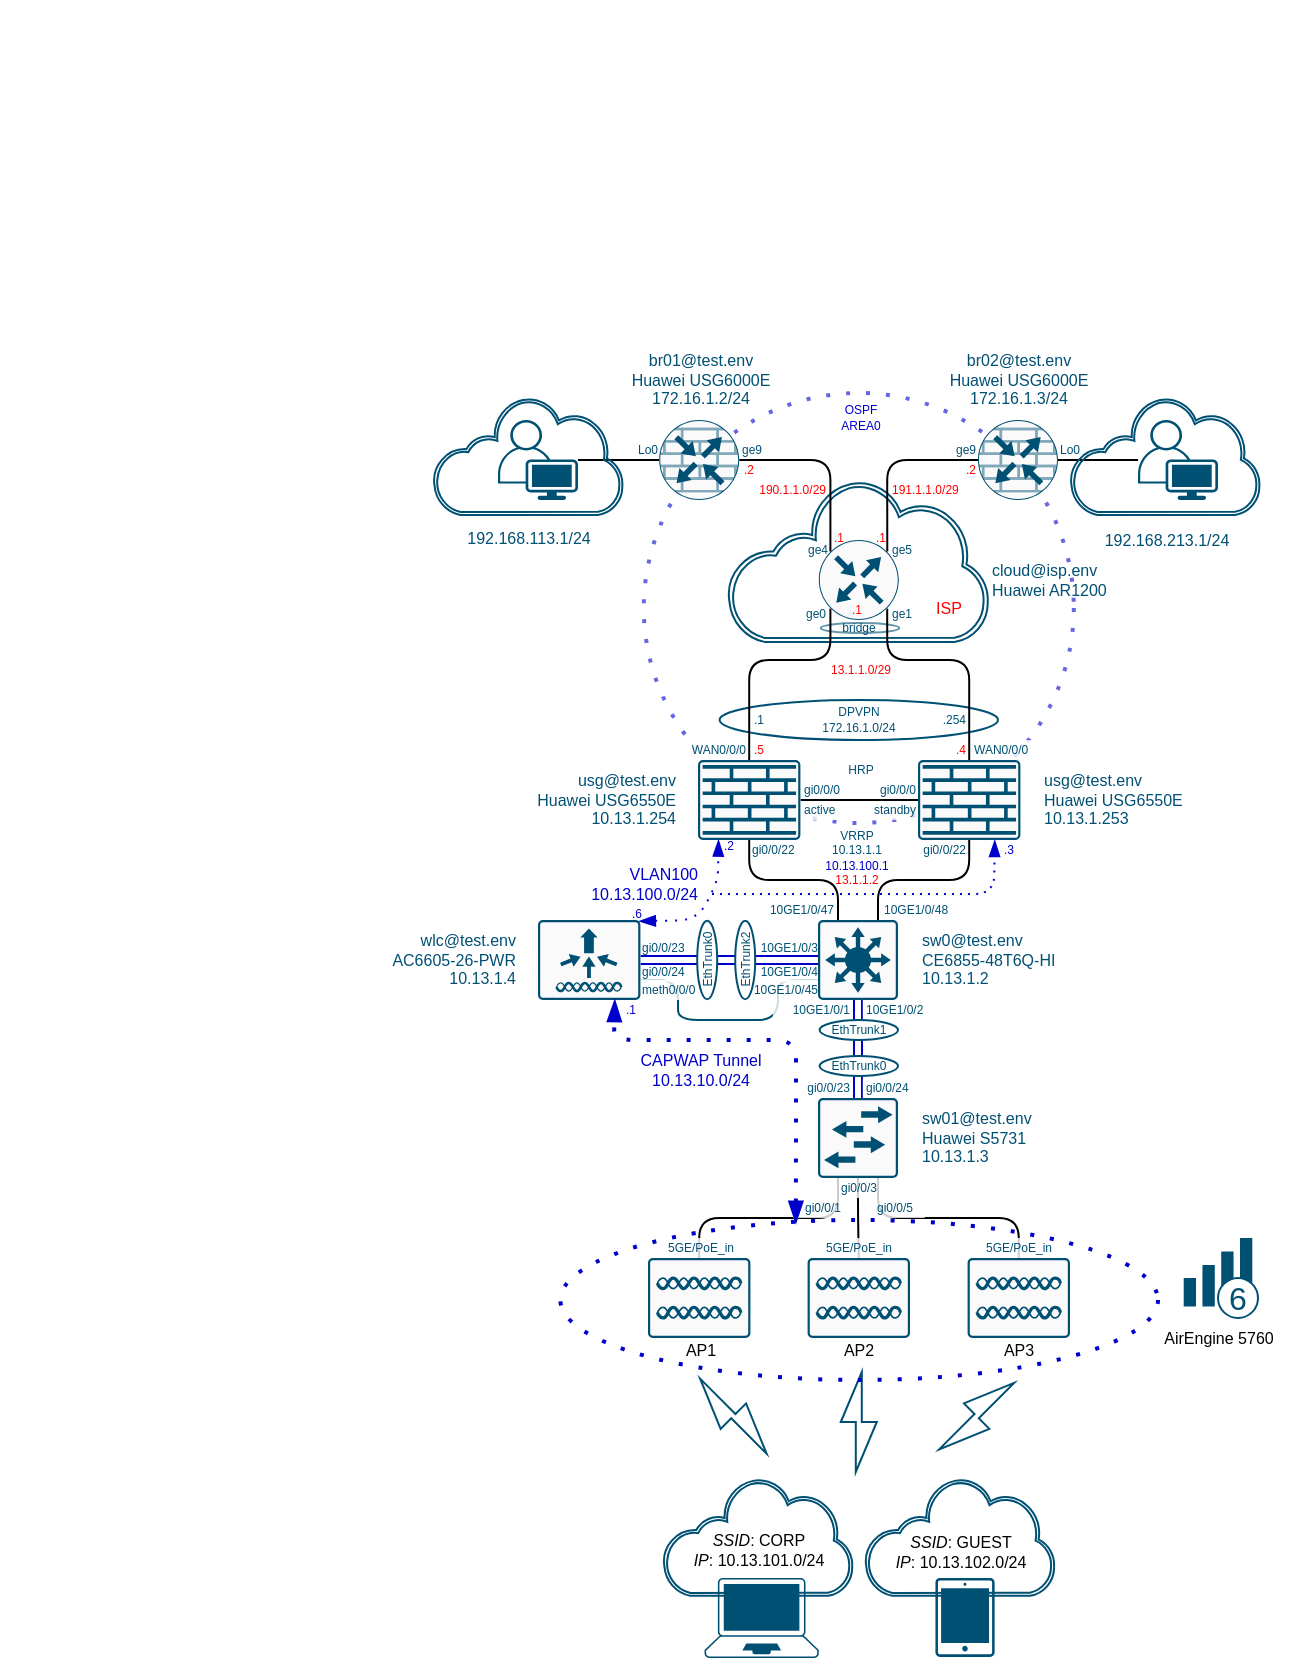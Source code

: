 <mxfile version="15.0.6" type="github" pages="4">
  <diagram id="5zS1vhIwt-UhhunQtCLq" name="Пример">
    <mxGraphModel dx="2370" dy="1270" grid="1" gridSize="10" guides="1" tooltips="1" connect="1" arrows="1" fold="1" page="1" pageScale="1" pageWidth="827" pageHeight="1169" background="#ffffff" backgroundImage="{&quot;src&quot;:&quot;data:page/id,fas4NFKu4B65DxnT5AD9&quot;}" math="0" shadow="0">
      <root>
        <mxCell id="-8vRhZ20OvspTQCEGk2H-0" />
        <mxCell id="-8vRhZ20OvspTQCEGk2H-1" parent="-8vRhZ20OvspTQCEGk2H-0" />
        <mxCell id="Pczn3FSo_ULRzohPmV0n-1" value="Lo0" style="text;html=1;align=left;verticalAlign=middle;resizable=0;points=[];autosize=1;fontSize=6;fontColor=#005073;fillColor=#ffffff;opacity=80;" parent="-8vRhZ20OvspTQCEGk2H-1" vertex="1">
          <mxGeometry x="528.0" y="220" width="30" height="10" as="geometry" />
        </mxCell>
        <mxCell id="Pczn3FSo_ULRzohPmV0n-2" value="Lo0" style="text;html=1;align=right;verticalAlign=middle;resizable=0;points=[];autosize=1;fontSize=6;fontColor=#005073;fillColor=#ffffff;opacity=80;" parent="-8vRhZ20OvspTQCEGk2H-1" vertex="1">
          <mxGeometry x="299.6" y="220" width="30" height="10" as="geometry" />
        </mxCell>
        <mxCell id="Pczn3FSo_ULRzohPmV0n-3" value="ge9" style="text;html=1;align=left;verticalAlign=middle;resizable=0;points=[];autosize=1;fontSize=6;fontColor=#005073;fillColor=#ffffff;opacity=80;" parent="-8vRhZ20OvspTQCEGk2H-1" vertex="1">
          <mxGeometry x="369.4" y="220" width="30" height="10" as="geometry" />
        </mxCell>
        <mxCell id="Pczn3FSo_ULRzohPmV0n-4" value="ge9" style="text;html=1;align=right;verticalAlign=middle;resizable=0;points=[];autosize=1;fontSize=6;fontColor=#005073;fillColor=#ffffff;opacity=80;" parent="-8vRhZ20OvspTQCEGk2H-1" vertex="1">
          <mxGeometry x="459.0" y="220" width="30" height="10" as="geometry" />
        </mxCell>
        <mxCell id="Pczn3FSo_ULRzohPmV0n-5" value="" style="ellipse;whiteSpace=wrap;html=1;aspect=fixed;dashed=1;dashPattern=1 4;strokeColor=#0000CC;strokeWidth=2;fillColor=none;fontSize=6;fontColor=#005073;opacity=60;align=right;" parent="-8vRhZ20OvspTQCEGk2H-1" vertex="1">
          <mxGeometry x="321.9" y="196.5" width="215" height="215" as="geometry" />
        </mxCell>
        <mxCell id="Pczn3FSo_ULRzohPmV0n-6" value="ge4" style="text;html=1;align=right;verticalAlign=middle;resizable=0;points=[];autosize=1;fontSize=6;fontColor=#005073;fillColor=#ffffff;opacity=80;" parent="-8vRhZ20OvspTQCEGk2H-1" vertex="1">
          <mxGeometry x="384.9" y="270" width="30" height="10" as="geometry" />
        </mxCell>
        <mxCell id="Pczn3FSo_ULRzohPmV0n-7" value="ge5" style="text;html=1;align=left;verticalAlign=middle;resizable=0;points=[];autosize=1;fontSize=6;fontColor=#005073;fillColor=#ffffff;opacity=80;" parent="-8vRhZ20OvspTQCEGk2H-1" vertex="1">
          <mxGeometry x="444.3" y="270" width="30" height="10" as="geometry" />
        </mxCell>
        <mxCell id="Pczn3FSo_ULRzohPmV0n-8" value="" style="aspect=fixed;pointerEvents=1;shadow=0;html=1;labelPosition=center;verticalLabelPosition=bottom;verticalAlign=top;align=center;shape=mxgraph.mscae.enterprise.internet_hollow;strokeWidth=1;strokeColor=#005073;fillColor=none;" parent="-8vRhZ20OvspTQCEGk2H-1" vertex="1">
          <mxGeometry x="363.67" y="240" width="130.65" height="81" as="geometry" />
        </mxCell>
        <mxCell id="Pczn3FSo_ULRzohPmV0n-9" value="ge1" style="text;html=1;align=left;verticalAlign=middle;resizable=0;points=[];autosize=1;fontSize=6;fontColor=#005073;fillColor=#ffffff;opacity=80;" parent="-8vRhZ20OvspTQCEGk2H-1" vertex="1">
          <mxGeometry x="443.8" y="301.5" width="30" height="10" as="geometry" />
        </mxCell>
        <mxCell id="Pczn3FSo_ULRzohPmV0n-10" value="ge0" style="text;html=1;align=right;verticalAlign=middle;resizable=0;points=[];autosize=1;fontSize=6;fontColor=#005073;fillColor=#ffffff;opacity=80;" parent="-8vRhZ20OvspTQCEGk2H-1" vertex="1">
          <mxGeometry x="384.4" y="301.5" width="30" height="10" as="geometry" />
        </mxCell>
        <mxCell id="Pczn3FSo_ULRzohPmV0n-11" value="" style="ellipse;whiteSpace=wrap;html=1;strokeColor=#005073;strokeWidth=1;fillColor=#ffffff;fontSize=8;fontColor=#005073;align=left;opacity=60;" parent="-8vRhZ20OvspTQCEGk2H-1" vertex="1">
          <mxGeometry x="410.3" y="311.5" width="39.4" height="5" as="geometry" />
        </mxCell>
        <mxCell id="Pczn3FSo_ULRzohPmV0n-12" value="standby" style="text;html=1;align=right;verticalAlign=middle;resizable=0;points=[];autosize=1;fontSize=6;fontColor=#005073;fillColor=#ffffff;opacity=80;" parent="-8vRhZ20OvspTQCEGk2H-1" vertex="1">
          <mxGeometry x="419.0" y="400" width="40" height="10" as="geometry" />
        </mxCell>
        <mxCell id="Pczn3FSo_ULRzohPmV0n-13" value="active" style="text;html=1;align=left;verticalAlign=middle;resizable=0;points=[];autosize=1;fontSize=6;fontColor=#005073;fillColor=#ffffff;opacity=80;" parent="-8vRhZ20OvspTQCEGk2H-1" vertex="1">
          <mxGeometry x="400.2" y="400" width="30" height="10" as="geometry" />
        </mxCell>
        <mxCell id="Pczn3FSo_ULRzohPmV0n-14" value="" style="ellipse;whiteSpace=wrap;html=1;strokeColor=#005073;strokeWidth=1;fillColor=#ffffff;fontSize=8;fontColor=#005073;align=left;" parent="-8vRhZ20OvspTQCEGk2H-1" vertex="1">
          <mxGeometry x="359.8" y="350" width="139.2" height="20" as="geometry" />
        </mxCell>
        <mxCell id="Pczn3FSo_ULRzohPmV0n-15" value="WAN0/0/0" style="text;html=1;align=left;verticalAlign=middle;resizable=0;points=[];autosize=1;fontSize=6;fontColor=#005073;fillColor=#ffffff;opacity=80;" parent="-8vRhZ20OvspTQCEGk2H-1" vertex="1">
          <mxGeometry x="485.0" y="370" width="40" height="10" as="geometry" />
        </mxCell>
        <mxCell id="Pczn3FSo_ULRzohPmV0n-16" value="gi0/0/22" style="text;html=1;align=right;verticalAlign=middle;resizable=0;points=[];autosize=1;fontSize=6;fontColor=#005073;fillColor=#ffffff;opacity=80;" parent="-8vRhZ20OvspTQCEGk2H-1" vertex="1">
          <mxGeometry x="444.0" y="420" width="40" height="10" as="geometry" />
        </mxCell>
        <mxCell id="Pczn3FSo_ULRzohPmV0n-17" value="gi0/0/22" style="text;html=1;align=left;verticalAlign=middle;resizable=0;points=[];autosize=1;fontSize=6;fontColor=#005073;fillColor=#ffffff;opacity=80;" parent="-8vRhZ20OvspTQCEGk2H-1" vertex="1">
          <mxGeometry x="374.4" y="420" width="40" height="10" as="geometry" />
        </mxCell>
        <mxCell id="Pczn3FSo_ULRzohPmV0n-18" value="gi0/0/0" style="text;html=1;align=right;verticalAlign=middle;resizable=0;points=[];autosize=1;fontSize=6;fontColor=#005073;fillColor=#ffffff;opacity=80;" parent="-8vRhZ20OvspTQCEGk2H-1" vertex="1">
          <mxGeometry x="429.0" y="390" width="30" height="10" as="geometry" />
        </mxCell>
        <mxCell id="Pczn3FSo_ULRzohPmV0n-19" value="gi0/0/0" style="text;html=1;align=left;verticalAlign=middle;resizable=0;points=[];autosize=1;fontSize=6;fontColor=#005073;fillColor=#ffffff;opacity=80;" parent="-8vRhZ20OvspTQCEGk2H-1" vertex="1">
          <mxGeometry x="400.2" y="390" width="30" height="10" as="geometry" />
        </mxCell>
        <mxCell id="Pczn3FSo_ULRzohPmV0n-20" style="edgeStyle=orthogonalEdgeStyle;rounded=1;orthogonalLoop=1;jettySize=auto;html=1;exitX=1;exitY=0.75;exitDx=0;exitDy=0;exitPerimeter=0;entryX=0;entryY=0.75;entryDx=0;entryDy=0;entryPerimeter=0;endArrow=none;endFill=0;fontSize=6;fontColor=#005073;strokeColor=#005073;" parent="-8vRhZ20OvspTQCEGk2H-1" source="Pczn3FSo_ULRzohPmV0n-37" target="Pczn3FSo_ULRzohPmV0n-30" edge="1">
          <mxGeometry relative="1" as="geometry">
            <Array as="points">
              <mxPoint x="339" y="490" />
              <mxPoint x="339" y="510" />
              <mxPoint x="389" y="510" />
              <mxPoint x="389" y="490" />
            </Array>
          </mxGeometry>
        </mxCell>
        <mxCell id="Pczn3FSo_ULRzohPmV0n-21" value="meth0/0/0" style="text;html=1;align=left;verticalAlign=middle;resizable=0;points=[];autosize=1;fontSize=6;fontColor=#005073;fillColor=#ffffff;opacity=80;" parent="-8vRhZ20OvspTQCEGk2H-1" vertex="1">
          <mxGeometry x="319.2" y="490" width="40" height="10" as="geometry" />
        </mxCell>
        <mxCell id="Pczn3FSo_ULRzohPmV0n-22" value="10GE1/0/45" style="text;html=1;align=right;verticalAlign=middle;resizable=0;points=[];autosize=1;fontSize=6;fontColor=#005073;fillColor=#ffffff;opacity=80;" parent="-8vRhZ20OvspTQCEGk2H-1" vertex="1">
          <mxGeometry x="360" y="490" width="50" height="10" as="geometry" />
        </mxCell>
        <mxCell id="Pczn3FSo_ULRzohPmV0n-23" value="10GE1/0/3" style="text;html=1;align=right;verticalAlign=middle;resizable=0;points=[];autosize=1;fontSize=6;fontColor=#005073;fillColor=#ffffff;opacity=80;" parent="-8vRhZ20OvspTQCEGk2H-1" vertex="1">
          <mxGeometry x="370" y="469" width="40" height="10" as="geometry" />
        </mxCell>
        <mxCell id="Pczn3FSo_ULRzohPmV0n-24" value="10GE1/0/4" style="text;html=1;align=right;verticalAlign=middle;resizable=0;points=[];autosize=1;fontSize=6;fontColor=#005073;fillColor=#ffffff;opacity=80;" parent="-8vRhZ20OvspTQCEGk2H-1" vertex="1">
          <mxGeometry x="370" y="481" width="40" height="10" as="geometry" />
        </mxCell>
        <mxCell id="Pczn3FSo_ULRzohPmV0n-25" value="10GE1/0/1" style="text;html=1;align=right;verticalAlign=middle;resizable=0;points=[];autosize=1;fontSize=6;fontColor=#005073;fillColor=#ffffff;opacity=80;" parent="-8vRhZ20OvspTQCEGk2H-1" vertex="1">
          <mxGeometry x="386.44" y="500" width="40" height="10" as="geometry" />
        </mxCell>
        <mxCell id="Pczn3FSo_ULRzohPmV0n-26" value="gi0/0/24" style="text;html=1;align=left;verticalAlign=middle;resizable=0;points=[];autosize=1;fontSize=6;fontColor=#005073;fillColor=#ffffff;opacity=80;" parent="-8vRhZ20OvspTQCEGk2H-1" vertex="1">
          <mxGeometry x="319.2" y="481" width="40" height="10" as="geometry" />
        </mxCell>
        <mxCell id="Pczn3FSo_ULRzohPmV0n-27" value="gi0/0/23" style="text;html=1;align=left;verticalAlign=middle;resizable=0;points=[];autosize=1;fontSize=6;fontColor=#005073;fillColor=#ffffff;opacity=80;" parent="-8vRhZ20OvspTQCEGk2H-1" vertex="1">
          <mxGeometry x="319.2" y="469" width="40" height="10" as="geometry" />
        </mxCell>
        <mxCell id="Pczn3FSo_ULRzohPmV0n-28" style="rounded=1;orthogonalLoop=1;jettySize=auto;html=1;exitX=0.25;exitY=0;exitDx=0;exitDy=0;exitPerimeter=0;entryX=0.5;entryY=1;entryDx=0;entryDy=0;entryPerimeter=0;edgeStyle=orthogonalEdgeStyle;endArrow=none;endFill=0;" parent="-8vRhZ20OvspTQCEGk2H-1" source="Pczn3FSo_ULRzohPmV0n-30" target="Pczn3FSo_ULRzohPmV0n-43" edge="1">
          <mxGeometry relative="1" as="geometry" />
        </mxCell>
        <mxCell id="Pczn3FSo_ULRzohPmV0n-29" style="edgeStyle=orthogonalEdgeStyle;rounded=1;orthogonalLoop=1;jettySize=auto;html=1;exitX=0.75;exitY=0;exitDx=0;exitDy=0;exitPerimeter=0;entryX=0.5;entryY=1;entryDx=0;entryDy=0;entryPerimeter=0;endArrow=none;endFill=0;" parent="-8vRhZ20OvspTQCEGk2H-1" source="Pczn3FSo_ULRzohPmV0n-30" target="Pczn3FSo_ULRzohPmV0n-45" edge="1">
          <mxGeometry relative="1" as="geometry" />
        </mxCell>
        <mxCell id="Pczn3FSo_ULRzohPmV0n-30" value="" style="points=[[0.015,0.015,0],[0.985,0.015,0],[0.985,0.985,0],[0.015,0.985,0],[0.25,0,0],[0.5,0,0],[0.75,0,0],[1,0.25,0],[1,0.5,0],[1,0.75,0],[0.75,1,0],[0.5,1,0],[0.25,1,0],[0,0.75,0],[0,0.5,0],[0,0.25,0]];verticalLabelPosition=bottom;html=1;verticalAlign=top;aspect=fixed;align=center;pointerEvents=1;shape=mxgraph.cisco19.rect;prIcon=l3_switch;fillColor=#FAFAFA;strokeColor=#005073;" parent="-8vRhZ20OvspTQCEGk2H-1" vertex="1">
          <mxGeometry x="409" y="460" width="40" height="40" as="geometry" />
        </mxCell>
        <mxCell id="Pczn3FSo_ULRzohPmV0n-31" style="edgeStyle=none;shape=link;rounded=0;orthogonalLoop=1;jettySize=auto;html=1;exitX=0.5;exitY=0;exitDx=0;exitDy=0;exitPerimeter=0;entryX=0.5;entryY=1;entryDx=0;entryDy=0;entryPerimeter=0;strokeColor=#0000CC;" parent="-8vRhZ20OvspTQCEGk2H-1" source="Pczn3FSo_ULRzohPmV0n-35" target="Pczn3FSo_ULRzohPmV0n-30" edge="1">
          <mxGeometry relative="1" as="geometry" />
        </mxCell>
        <mxCell id="Pczn3FSo_ULRzohPmV0n-32" style="rounded=1;orthogonalLoop=1;jettySize=auto;html=1;exitX=0.25;exitY=1;exitDx=0;exitDy=0;exitPerimeter=0;entryX=0.5;entryY=0;entryDx=0;entryDy=0;entryPerimeter=0;edgeStyle=orthogonalEdgeStyle;endArrow=none;endFill=0;" parent="-8vRhZ20OvspTQCEGk2H-1" source="Pczn3FSo_ULRzohPmV0n-35" target="Pczn3FSo_ULRzohPmV0n-38" edge="1">
          <mxGeometry relative="1" as="geometry" />
        </mxCell>
        <mxCell id="Pczn3FSo_ULRzohPmV0n-33" style="edgeStyle=orthogonalEdgeStyle;rounded=1;orthogonalLoop=1;jettySize=auto;html=1;exitX=0.5;exitY=1;exitDx=0;exitDy=0;exitPerimeter=0;entryX=0.5;entryY=0;entryDx=0;entryDy=0;entryPerimeter=0;endArrow=none;endFill=0;" parent="-8vRhZ20OvspTQCEGk2H-1" source="Pczn3FSo_ULRzohPmV0n-35" target="Pczn3FSo_ULRzohPmV0n-39" edge="1">
          <mxGeometry relative="1" as="geometry" />
        </mxCell>
        <mxCell id="Pczn3FSo_ULRzohPmV0n-34" style="edgeStyle=orthogonalEdgeStyle;rounded=1;orthogonalLoop=1;jettySize=auto;html=1;exitX=0.75;exitY=1;exitDx=0;exitDy=0;exitPerimeter=0;entryX=0.5;entryY=0;entryDx=0;entryDy=0;entryPerimeter=0;endArrow=none;endFill=0;" parent="-8vRhZ20OvspTQCEGk2H-1" source="Pczn3FSo_ULRzohPmV0n-35" target="Pczn3FSo_ULRzohPmV0n-40" edge="1">
          <mxGeometry relative="1" as="geometry" />
        </mxCell>
        <mxCell id="Pczn3FSo_ULRzohPmV0n-35" value="" style="points=[[0.015,0.015,0],[0.985,0.015,0],[0.985,0.985,0],[0.015,0.985,0],[0.25,0,0],[0.5,0,0],[0.75,0,0],[1,0.25,0],[1,0.5,0],[1,0.75,0],[0.75,1,0],[0.5,1,0],[0.25,1,0],[0,0.75,0],[0,0.5,0],[0,0.25,0]];verticalLabelPosition=bottom;html=1;verticalAlign=top;aspect=fixed;align=center;pointerEvents=1;shape=mxgraph.cisco19.rect;prIcon=l2_switch;fillColor=#FAFAFA;strokeColor=#005073;" parent="-8vRhZ20OvspTQCEGk2H-1" vertex="1">
          <mxGeometry x="409" y="549" width="40" height="40" as="geometry" />
        </mxCell>
        <mxCell id="Pczn3FSo_ULRzohPmV0n-36" style="edgeStyle=none;rounded=0;orthogonalLoop=1;jettySize=auto;html=1;exitX=1;exitY=0.5;exitDx=0;exitDy=0;exitPerimeter=0;entryX=0;entryY=0.5;entryDx=0;entryDy=0;entryPerimeter=0;shape=link;strokeColor=#0000CC;" parent="-8vRhZ20OvspTQCEGk2H-1" source="Pczn3FSo_ULRzohPmV0n-37" target="Pczn3FSo_ULRzohPmV0n-30" edge="1">
          <mxGeometry relative="1" as="geometry" />
        </mxCell>
        <mxCell id="Pczn3FSo_ULRzohPmV0n-37" value="" style="points=[[0.015,0.015,0],[0.985,0.015,0],[0.985,0.985,0],[0.015,0.985,0],[0.25,0,0],[0.5,0,0],[0.75,0,0],[1,0.25,0],[1,0.5,0],[1,0.75,0],[0.75,1,0],[0.5,1,0],[0.25,1,0],[0,0.75,0],[0,0.5,0],[0,0.25,0]];verticalLabelPosition=bottom;html=1;verticalAlign=top;aspect=fixed;align=center;pointerEvents=1;shape=mxgraph.cisco19.rect;prIcon=wireless_lan_controller;fillColor=#FAFAFA;strokeColor=#005073;" parent="-8vRhZ20OvspTQCEGk2H-1" vertex="1">
          <mxGeometry x="269" y="460" width="51.2" height="40" as="geometry" />
        </mxCell>
        <mxCell id="Pczn3FSo_ULRzohPmV0n-38" value="" style="points=[[0.015,0.015,0],[0.985,0.015,0],[0.985,0.985,0],[0.015,0.985,0],[0.25,0,0],[0.5,0,0],[0.75,0,0],[1,0.25,0],[1,0.5,0],[1,0.75,0],[0.75,1,0],[0.5,1,0],[0.25,1,0],[0,0.75,0],[0,0.5,0],[0,0.25,0]];verticalLabelPosition=bottom;html=1;verticalAlign=top;aspect=fixed;align=center;pointerEvents=1;shape=mxgraph.cisco19.rect;prIcon=dual_mode_access_point;fillColor=#FAFAFA;strokeColor=#005073;" parent="-8vRhZ20OvspTQCEGk2H-1" vertex="1">
          <mxGeometry x="324" y="629" width="51.2" height="40" as="geometry" />
        </mxCell>
        <mxCell id="Pczn3FSo_ULRzohPmV0n-39" value="" style="points=[[0.015,0.015,0],[0.985,0.015,0],[0.985,0.985,0],[0.015,0.985,0],[0.25,0,0],[0.5,0,0],[0.75,0,0],[1,0.25,0],[1,0.5,0],[1,0.75,0],[0.75,1,0],[0.5,1,0],[0.25,1,0],[0,0.75,0],[0,0.5,0],[0,0.25,0]];verticalLabelPosition=bottom;html=1;verticalAlign=top;aspect=fixed;align=center;pointerEvents=1;shape=mxgraph.cisco19.rect;prIcon=dual_mode_access_point;fillColor=#FAFAFA;strokeColor=#005073;" parent="-8vRhZ20OvspTQCEGk2H-1" vertex="1">
          <mxGeometry x="403.8" y="629" width="51.2" height="40" as="geometry" />
        </mxCell>
        <mxCell id="Pczn3FSo_ULRzohPmV0n-40" value="" style="points=[[0.015,0.015,0],[0.985,0.015,0],[0.985,0.985,0],[0.015,0.985,0],[0.25,0,0],[0.5,0,0],[0.75,0,0],[1,0.25,0],[1,0.5,0],[1,0.75,0],[0.75,1,0],[0.5,1,0],[0.25,1,0],[0,0.75,0],[0,0.5,0],[0,0.25,0]];verticalLabelPosition=bottom;html=1;verticalAlign=top;aspect=fixed;align=center;pointerEvents=1;shape=mxgraph.cisco19.rect;prIcon=dual_mode_access_point;fillColor=#FAFAFA;strokeColor=#005073;" parent="-8vRhZ20OvspTQCEGk2H-1" vertex="1">
          <mxGeometry x="483.8" y="629" width="51.2" height="40" as="geometry" />
        </mxCell>
        <mxCell id="Pczn3FSo_ULRzohPmV0n-41" style="edgeStyle=orthogonalEdgeStyle;rounded=1;orthogonalLoop=1;jettySize=auto;html=1;exitX=0.5;exitY=0;exitDx=0;exitDy=0;exitPerimeter=0;entryX=0.145;entryY=0.855;entryDx=0;entryDy=0;entryPerimeter=0;endArrow=none;endFill=0;" parent="-8vRhZ20OvspTQCEGk2H-1" source="Pczn3FSo_ULRzohPmV0n-43" target="Pczn3FSo_ULRzohPmV0n-46" edge="1">
          <mxGeometry relative="1" as="geometry">
            <Array as="points">
              <mxPoint x="375" y="330" />
              <mxPoint x="415" y="330" />
            </Array>
          </mxGeometry>
        </mxCell>
        <mxCell id="Pczn3FSo_ULRzohPmV0n-42" style="edgeStyle=orthogonalEdgeStyle;rounded=1;orthogonalLoop=1;jettySize=auto;html=1;exitX=1;exitY=0.5;exitDx=0;exitDy=0;exitPerimeter=0;entryX=0;entryY=0.5;entryDx=0;entryDy=0;entryPerimeter=0;endArrow=none;endFill=0;" parent="-8vRhZ20OvspTQCEGk2H-1" source="Pczn3FSo_ULRzohPmV0n-43" target="Pczn3FSo_ULRzohPmV0n-45" edge="1">
          <mxGeometry relative="1" as="geometry" />
        </mxCell>
        <mxCell id="Pczn3FSo_ULRzohPmV0n-43" value="" style="points=[[0.015,0.015,0],[0.985,0.015,0],[0.985,0.985,0],[0.015,0.985,0],[0.25,0,0],[0.5,0,0],[0.75,0,0],[1,0.25,0],[1,0.5,0],[1,0.75,0],[0.75,1,0],[0.5,1,0],[0.25,1,0],[0,0.75,0],[0,0.5,0],[0,0.25,0]];verticalLabelPosition=bottom;html=1;verticalAlign=top;aspect=fixed;align=center;pointerEvents=1;shape=mxgraph.cisco19.rect;prIcon=firewall;fillColor=#FAFAFA;strokeColor=#005073;" parent="-8vRhZ20OvspTQCEGk2H-1" vertex="1">
          <mxGeometry x="349" y="380" width="51.2" height="40" as="geometry" />
        </mxCell>
        <mxCell id="Pczn3FSo_ULRzohPmV0n-44" style="edgeStyle=orthogonalEdgeStyle;rounded=1;orthogonalLoop=1;jettySize=auto;html=1;exitX=0.5;exitY=0;exitDx=0;exitDy=0;exitPerimeter=0;entryX=0.855;entryY=0.856;entryDx=0;entryDy=0;entryPerimeter=0;endArrow=none;endFill=0;" parent="-8vRhZ20OvspTQCEGk2H-1" source="Pczn3FSo_ULRzohPmV0n-45" target="Pczn3FSo_ULRzohPmV0n-46" edge="1">
          <mxGeometry relative="1" as="geometry">
            <Array as="points">
              <mxPoint x="485" y="330" />
              <mxPoint x="444" y="330" />
            </Array>
          </mxGeometry>
        </mxCell>
        <mxCell id="Pczn3FSo_ULRzohPmV0n-45" value="" style="points=[[0.015,0.015,0],[0.985,0.015,0],[0.985,0.985,0],[0.015,0.985,0],[0.25,0,0],[0.5,0,0],[0.75,0,0],[1,0.25,0],[1,0.5,0],[1,0.75,0],[0.75,1,0],[0.5,1,0],[0.25,1,0],[0,0.75,0],[0,0.5,0],[0,0.25,0]];verticalLabelPosition=bottom;html=1;verticalAlign=top;aspect=fixed;align=center;pointerEvents=1;shape=mxgraph.cisco19.rect;prIcon=firewall;fillColor=#FAFAFA;strokeColor=#005073;" parent="-8vRhZ20OvspTQCEGk2H-1" vertex="1">
          <mxGeometry x="459" y="380" width="51.2" height="40" as="geometry" />
        </mxCell>
        <mxCell id="Pczn3FSo_ULRzohPmV0n-46" value="" style="points=[[0.5,0,0],[1,0.5,0],[0.5,1,0],[0,0.5,0],[0.145,0.145,0],[0.856,0.145,0],[0.855,0.856,0],[0.145,0.855,0]];verticalLabelPosition=bottom;html=1;verticalAlign=top;aspect=fixed;align=center;pointerEvents=1;shape=mxgraph.cisco19.rect;prIcon=router;fillColor=#FAFAFA;strokeColor=#005073;" parent="-8vRhZ20OvspTQCEGk2H-1" vertex="1">
          <mxGeometry x="409.4" y="270" width="40" height="40" as="geometry" />
        </mxCell>
        <mxCell id="Pczn3FSo_ULRzohPmV0n-47" style="edgeStyle=orthogonalEdgeStyle;rounded=1;orthogonalLoop=1;jettySize=auto;html=1;entryX=0;entryY=0.5;entryDx=0;entryDy=0;entryPerimeter=0;endArrow=none;endFill=0;" parent="-8vRhZ20OvspTQCEGk2H-1" source="Pczn3FSo_ULRzohPmV0n-48" target="Pczn3FSo_ULRzohPmV0n-52" edge="1">
          <mxGeometry relative="1" as="geometry" />
        </mxCell>
        <mxCell id="Pczn3FSo_ULRzohPmV0n-48" value="" style="points=[[0.35,0,0],[0.98,0.51,0],[1,0.71,0],[0.67,1,0],[0,0.795,0],[0,0.65,0]];verticalLabelPosition=bottom;html=1;verticalAlign=top;aspect=fixed;align=center;pointerEvents=1;shape=mxgraph.cisco19.user;fillColor=#005073;strokeColor=none;" parent="-8vRhZ20OvspTQCEGk2H-1" vertex="1">
          <mxGeometry x="249" y="210" width="40" height="40" as="geometry" />
        </mxCell>
        <mxCell id="Pczn3FSo_ULRzohPmV0n-49" style="edgeStyle=orthogonalEdgeStyle;rounded=1;orthogonalLoop=1;jettySize=auto;html=1;exitX=0;exitY=0.5;exitDx=0;exitDy=0;exitPerimeter=0;entryX=0.856;entryY=0.145;entryDx=0;entryDy=0;entryPerimeter=0;endArrow=none;endFill=0;" parent="-8vRhZ20OvspTQCEGk2H-1" source="Pczn3FSo_ULRzohPmV0n-50" target="Pczn3FSo_ULRzohPmV0n-46" edge="1">
          <mxGeometry relative="1" as="geometry" />
        </mxCell>
        <mxCell id="Pczn3FSo_ULRzohPmV0n-50" value="" style="points=[[0.5,0,0],[1,0.5,0],[0.5,1,0],[0,0.5,0],[0.145,0.145,0],[0.856,0.145,0],[0.855,0.856,0],[0.145,0.855,0]];verticalLabelPosition=bottom;html=1;verticalAlign=top;aspect=fixed;align=center;pointerEvents=1;shape=mxgraph.cisco19.rect;prIcon=router_with_firewall;fillColor=#FAFAFA;strokeColor=#005073;" parent="-8vRhZ20OvspTQCEGk2H-1" vertex="1">
          <mxGeometry x="489" y="210" width="40" height="40" as="geometry" />
        </mxCell>
        <mxCell id="Pczn3FSo_ULRzohPmV0n-51" style="edgeStyle=orthogonalEdgeStyle;rounded=1;orthogonalLoop=1;jettySize=auto;html=1;exitX=1;exitY=0.5;exitDx=0;exitDy=0;exitPerimeter=0;entryX=0.145;entryY=0.145;entryDx=0;entryDy=0;entryPerimeter=0;endArrow=none;endFill=0;" parent="-8vRhZ20OvspTQCEGk2H-1" source="Pczn3FSo_ULRzohPmV0n-52" target="Pczn3FSo_ULRzohPmV0n-46" edge="1">
          <mxGeometry relative="1" as="geometry" />
        </mxCell>
        <mxCell id="Pczn3FSo_ULRzohPmV0n-52" value="" style="points=[[0.5,0,0],[1,0.5,0],[0.5,1,0],[0,0.5,0],[0.145,0.145,0],[0.856,0.145,0],[0.855,0.856,0],[0.145,0.855,0]];verticalLabelPosition=bottom;html=1;verticalAlign=top;aspect=fixed;align=center;pointerEvents=1;shape=mxgraph.cisco19.rect;prIcon=router_with_firewall;fillColor=#FAFAFA;strokeColor=#005073;" parent="-8vRhZ20OvspTQCEGk2H-1" vertex="1">
          <mxGeometry x="329.6" y="210" width="40" height="40" as="geometry" />
        </mxCell>
        <mxCell id="Pczn3FSo_ULRzohPmV0n-53" style="edgeStyle=orthogonalEdgeStyle;rounded=1;orthogonalLoop=1;jettySize=auto;html=1;entryX=1;entryY=0.5;entryDx=0;entryDy=0;entryPerimeter=0;endArrow=none;endFill=0;" parent="-8vRhZ20OvspTQCEGk2H-1" source="Pczn3FSo_ULRzohPmV0n-54" target="Pczn3FSo_ULRzohPmV0n-50" edge="1">
          <mxGeometry relative="1" as="geometry" />
        </mxCell>
        <mxCell id="Pczn3FSo_ULRzohPmV0n-54" value="" style="points=[[0.35,0,0],[0.98,0.51,0],[1,0.71,0],[0.67,1,0],[0,0.795,0],[0,0.65,0]];verticalLabelPosition=bottom;html=1;verticalAlign=top;aspect=fixed;align=center;pointerEvents=1;shape=mxgraph.cisco19.user;fillColor=#005073;strokeColor=none;" parent="-8vRhZ20OvspTQCEGk2H-1" vertex="1">
          <mxGeometry x="569" y="210" width="40" height="40" as="geometry" />
        </mxCell>
        <mxCell id="Pczn3FSo_ULRzohPmV0n-55" value="" style="aspect=fixed;pointerEvents=1;shadow=0;html=1;labelPosition=center;verticalLabelPosition=bottom;verticalAlign=top;align=center;shape=mxgraph.mscae.enterprise.internet_hollow;strokeWidth=1;strokeColor=#005073;fillColor=none;" parent="-8vRhZ20OvspTQCEGk2H-1" vertex="1">
          <mxGeometry x="216.5" y="198.55" width="95" height="58.9" as="geometry" />
        </mxCell>
        <mxCell id="Pczn3FSo_ULRzohPmV0n-56" value="" style="aspect=fixed;pointerEvents=1;shadow=0;html=1;labelPosition=center;verticalLabelPosition=bottom;verticalAlign=top;align=center;shape=mxgraph.mscae.enterprise.internet_hollow;strokeWidth=1;strokeColor=#005073;fillColor=none;" parent="-8vRhZ20OvspTQCEGk2H-1" vertex="1">
          <mxGeometry x="535" y="198.55" width="95" height="58.9" as="geometry" />
        </mxCell>
        <mxCell id="Pczn3FSo_ULRzohPmV0n-57" value="" style="aspect=fixed;pointerEvents=1;shadow=0;html=1;labelPosition=center;verticalLabelPosition=bottom;verticalAlign=top;align=center;shape=mxgraph.mscae.enterprise.internet_hollow;strokeWidth=1;strokeColor=#005073;fillColor=none;" parent="-8vRhZ20OvspTQCEGk2H-1" vertex="1">
          <mxGeometry x="331.44" y="739" width="95" height="58.9" as="geometry" />
        </mxCell>
        <mxCell id="Pczn3FSo_ULRzohPmV0n-58" value="" style="aspect=fixed;pointerEvents=1;shadow=0;html=1;labelPosition=center;verticalLabelPosition=bottom;verticalAlign=top;align=center;shape=mxgraph.mscae.enterprise.internet_hollow;strokeWidth=1;strokeColor=#005073;fillColor=none;" parent="-8vRhZ20OvspTQCEGk2H-1" vertex="1">
          <mxGeometry x="432.37" y="739" width="95" height="58.9" as="geometry" />
        </mxCell>
        <mxCell id="Pczn3FSo_ULRzohPmV0n-59" value="" style="html=1;verticalLabelPosition=bottom;align=center;labelBackgroundColor=#ffffff;verticalAlign=top;strokeWidth=1;shadow=0;dashed=0;shape=mxgraph.ios7.icons.flash;fillColor=none;rotation=-45;strokeColor=#005073;" parent="-8vRhZ20OvspTQCEGk2H-1" vertex="1">
          <mxGeometry x="357.67" y="683.07" width="18" height="50" as="geometry" />
        </mxCell>
        <mxCell id="Pczn3FSo_ULRzohPmV0n-60" value="" style="html=1;verticalLabelPosition=bottom;align=center;labelBackgroundColor=#ffffff;verticalAlign=top;strokeWidth=1;shadow=0;dashed=0;shape=mxgraph.ios7.icons.flash;fillColor=none;rotation=45;strokeColor=#005073;" parent="-8vRhZ20OvspTQCEGk2H-1" vertex="1">
          <mxGeometry x="479.32" y="683.07" width="18" height="50" as="geometry" />
        </mxCell>
        <mxCell id="Pczn3FSo_ULRzohPmV0n-61" value="" style="html=1;verticalLabelPosition=bottom;align=center;labelBackgroundColor=#ffffff;verticalAlign=top;strokeWidth=1;shadow=0;dashed=0;shape=mxgraph.ios7.icons.flash;fillColor=none;rotation=0;strokeColor=#005073;" parent="-8vRhZ20OvspTQCEGk2H-1" vertex="1">
          <mxGeometry x="420.4" y="686" width="18" height="50" as="geometry" />
        </mxCell>
        <mxCell id="Pczn3FSo_ULRzohPmV0n-62" value="" style="points=[[0.015,0.015,0],[0.985,0.015,0],[0.985,0.985,0],[0.015,0.985,0],[0.25,0,0],[0.5,0,0],[0.75,0,0],[1,0.25,0],[1,0.5,0],[1,0.75,0],[0.75,1,0],[0.5,1,0],[0.25,1,0],[0,0.75,0],[0,0.5,0],[0,0.25,0]];verticalLabelPosition=bottom;html=1;verticalAlign=top;aspect=fixed;align=center;pointerEvents=1;shape=mxgraph.cisco19.handheld;fillColor=#005073;strokeColor=none;" parent="-8vRhZ20OvspTQCEGk2H-1" vertex="1">
          <mxGeometry x="467.72" y="789" width="29.6" height="39.47" as="geometry" />
        </mxCell>
        <mxCell id="Pczn3FSo_ULRzohPmV0n-63" value="&lt;i style=&quot;font-size: 8px;&quot;&gt;SSID&lt;/i&gt;: CORP&lt;br style=&quot;font-size: 8px;&quot;&gt;&lt;i style=&quot;font-size: 8px;&quot;&gt;IP&lt;/i&gt;: 10.13.101.0/24" style="text;html=1;align=center;verticalAlign=middle;resizable=0;points=[];autosize=1;fontSize=8;" parent="-8vRhZ20OvspTQCEGk2H-1" vertex="1">
          <mxGeometry x="338.94" y="760" width="80" height="30" as="geometry" />
        </mxCell>
        <mxCell id="Pczn3FSo_ULRzohPmV0n-64" value="&lt;i style=&quot;font-size: 8px;&quot;&gt;SSID&lt;/i&gt;: GUEST&lt;br style=&quot;font-size: 8px;&quot;&gt;&lt;i style=&quot;font-size: 8px;&quot;&gt;IP&lt;/i&gt;: 10.13.102.0/24" style="text;html=1;align=center;verticalAlign=middle;resizable=0;points=[];autosize=1;fontSize=8;" parent="-8vRhZ20OvspTQCEGk2H-1" vertex="1">
          <mxGeometry x="439.87" y="761" width="80" height="30" as="geometry" />
        </mxCell>
        <mxCell id="Pczn3FSo_ULRzohPmV0n-65" value="AP1" style="text;html=1;align=center;verticalAlign=middle;resizable=0;points=[];autosize=1;fontSize=8;" parent="-8vRhZ20OvspTQCEGk2H-1" vertex="1">
          <mxGeometry x="334.6" y="665" width="30" height="20" as="geometry" />
        </mxCell>
        <mxCell id="Pczn3FSo_ULRzohPmV0n-66" value="AP2" style="text;html=1;align=center;verticalAlign=middle;resizable=0;points=[];autosize=1;fontSize=8;" parent="-8vRhZ20OvspTQCEGk2H-1" vertex="1">
          <mxGeometry x="414" y="665" width="30" height="20" as="geometry" />
        </mxCell>
        <mxCell id="Pczn3FSo_ULRzohPmV0n-67" value="AP3" style="text;html=1;align=center;verticalAlign=middle;resizable=0;points=[];autosize=1;fontSize=8;" parent="-8vRhZ20OvspTQCEGk2H-1" vertex="1">
          <mxGeometry x="494" y="665" width="30" height="20" as="geometry" />
        </mxCell>
        <mxCell id="Pczn3FSo_ULRzohPmV0n-68" value="" style="group" parent="-8vRhZ20OvspTQCEGk2H-1" vertex="1" connectable="0">
          <mxGeometry x="569" y="619" width="80" height="60" as="geometry" />
        </mxCell>
        <mxCell id="Pczn3FSo_ULRzohPmV0n-69" value="" style="points=[[0,0.58,0],[0.09,0.58,0],[0.36,0.39,0],[0.64,0.195,0],[0.91,0,0],[1,0,0],[1,0.25,0],[1,0.5,0],[1,0.75,0],[1,1,0],[0,1,0],[0.09,1,0],[0.36,1,0],[0.64,1,0],[0.91,1,0],[0,0.79,0]];verticalLabelPosition=bottom;html=1;verticalAlign=top;aspect=fixed;align=center;pointerEvents=1;shape=mxgraph.cisco19.wifi_indicator;fillColor=#005073;strokeColor=none;fontSize=8;" parent="Pczn3FSo_ULRzohPmV0n-68" vertex="1">
          <mxGeometry x="22.857" width="34.286" height="34.286" as="geometry" />
        </mxCell>
        <mxCell id="Pczn3FSo_ULRzohPmV0n-70" value="AirEngine 5760" style="text;html=1;align=center;verticalAlign=middle;resizable=0;points=[];autosize=1;fontSize=8;" parent="Pczn3FSo_ULRzohPmV0n-68" vertex="1">
          <mxGeometry x="5" y="40" width="70" height="20" as="geometry" />
        </mxCell>
        <mxCell id="Pczn3FSo_ULRzohPmV0n-71" value="6" style="ellipse;whiteSpace=wrap;html=1;aspect=fixed;strokeWidth=1;fontSize=16;fontColor=#005073;strokeColor=#005073;" parent="Pczn3FSo_ULRzohPmV0n-68" vertex="1">
          <mxGeometry x="40" y="20" width="20" height="20" as="geometry" />
        </mxCell>
        <mxCell id="Pczn3FSo_ULRzohPmV0n-72" value="5GE/PoE_in" style="text;html=1;align=center;verticalAlign=middle;resizable=0;points=[];autosize=1;fontSize=6;fontColor=#005073;fillColor=#ffffff;opacity=80;" parent="-8vRhZ20OvspTQCEGk2H-1" vertex="1">
          <mxGeometry x="324.6" y="619" width="50" height="10" as="geometry" />
        </mxCell>
        <mxCell id="Pczn3FSo_ULRzohPmV0n-73" value="5GE/PoE_in" style="text;html=1;align=center;verticalAlign=middle;resizable=0;points=[];autosize=1;fontSize=6;fontColor=#005073;fillColor=#ffffff;opacity=80;" parent="-8vRhZ20OvspTQCEGk2H-1" vertex="1">
          <mxGeometry x="404.4" y="619" width="50" height="10" as="geometry" />
        </mxCell>
        <mxCell id="Pczn3FSo_ULRzohPmV0n-74" value="5GE/PoE_in" style="text;html=1;align=center;verticalAlign=middle;resizable=0;points=[];autosize=1;fontSize=6;fontColor=#005073;fillColor=#ffffff;opacity=80;" parent="-8vRhZ20OvspTQCEGk2H-1" vertex="1">
          <mxGeometry x="484" y="619" width="50" height="10" as="geometry" />
        </mxCell>
        <mxCell id="Pczn3FSo_ULRzohPmV0n-75" value="" style="points=[[0.13,0.02,0],[0.5,0,0],[0.87,0.02,0],[0.885,0.4,0],[0.985,0.985,0],[0.5,1,0],[0.015,0.985,0],[0.115,0.4,0]];verticalLabelPosition=bottom;html=1;verticalAlign=top;aspect=fixed;align=center;pointerEvents=1;shape=mxgraph.cisco19.laptop;fillColor=#005073;strokeColor=none;" parent="-8vRhZ20OvspTQCEGk2H-1" vertex="1">
          <mxGeometry x="352.26" y="789" width="57.14" height="40" as="geometry" />
        </mxCell>
        <mxCell id="Pczn3FSo_ULRzohPmV0n-76" value="sw01@test.env&lt;br&gt;Huawei S5731&lt;br&gt;10.13.1.3" style="text;html=1;align=left;verticalAlign=middle;resizable=0;points=[];autosize=1;fontSize=8;fontColor=#005073;" parent="-8vRhZ20OvspTQCEGk2H-1" vertex="1">
          <mxGeometry x="459" y="549" width="70" height="40" as="geometry" />
        </mxCell>
        <mxCell id="Pczn3FSo_ULRzohPmV0n-77" value="gi0/0/1" style="text;html=1;align=center;verticalAlign=middle;resizable=0;points=[];autosize=1;fontSize=6;fontColor=#005073;fillColor=#ffffff;opacity=80;" parent="-8vRhZ20OvspTQCEGk2H-1" vertex="1">
          <mxGeometry x="396.44" y="599" width="30" height="10" as="geometry" />
        </mxCell>
        <mxCell id="Pczn3FSo_ULRzohPmV0n-78" value="gi0/0/3" style="text;html=1;align=center;verticalAlign=middle;resizable=0;points=[];autosize=1;fontSize=6;fontColor=#005073;fillColor=#ffffff;opacity=80;" parent="-8vRhZ20OvspTQCEGk2H-1" vertex="1">
          <mxGeometry x="414.4" y="589" width="30" height="10" as="geometry" />
        </mxCell>
        <mxCell id="Pczn3FSo_ULRzohPmV0n-79" value="gi0/0/5" style="text;html=1;align=center;verticalAlign=middle;resizable=0;points=[];autosize=1;fontSize=6;fontColor=#005073;fillColor=#ffffff;opacity=80;" parent="-8vRhZ20OvspTQCEGk2H-1" vertex="1">
          <mxGeometry x="432.37" y="599" width="30" height="10" as="geometry" />
        </mxCell>
        <mxCell id="Pczn3FSo_ULRzohPmV0n-80" value="sw0@test.env&lt;br&gt;CE6855-48T6Q-HI&lt;br&gt;10.13.1.2" style="text;html=1;align=left;verticalAlign=middle;resizable=0;points=[];autosize=1;fontSize=8;fontColor=#005073;" parent="-8vRhZ20OvspTQCEGk2H-1" vertex="1">
          <mxGeometry x="459" y="460" width="80" height="40" as="geometry" />
        </mxCell>
        <mxCell id="Pczn3FSo_ULRzohPmV0n-81" value="gi0/0/23" style="text;html=1;align=right;verticalAlign=middle;resizable=0;points=[];autosize=1;fontSize=6;fontColor=#005073;fillColor=#ffffff;opacity=80;" parent="-8vRhZ20OvspTQCEGk2H-1" vertex="1">
          <mxGeometry x="386.44" y="539" width="40" height="10" as="geometry" />
        </mxCell>
        <mxCell id="Pczn3FSo_ULRzohPmV0n-82" value="gi0/0/24" style="text;html=1;align=left;verticalAlign=middle;resizable=0;points=[];autosize=1;fontSize=6;fontColor=#005073;fillColor=#ffffff;opacity=80;" parent="-8vRhZ20OvspTQCEGk2H-1" vertex="1">
          <mxGeometry x="431.37" y="539" width="40" height="10" as="geometry" />
        </mxCell>
        <mxCell id="Pczn3FSo_ULRzohPmV0n-83" value="10GE1/0/2" style="text;html=1;align=left;verticalAlign=middle;resizable=0;points=[];autosize=1;fontSize=6;fontColor=#005073;fillColor=#ffffff;opacity=80;" parent="-8vRhZ20OvspTQCEGk2H-1" vertex="1">
          <mxGeometry x="431.37" y="500" width="40" height="10" as="geometry" />
        </mxCell>
        <mxCell id="Pczn3FSo_ULRzohPmV0n-84" value="" style="group" parent="-8vRhZ20OvspTQCEGk2H-1" vertex="1" connectable="0">
          <mxGeometry x="409" y="528" width="40" height="10" as="geometry" />
        </mxCell>
        <mxCell id="Pczn3FSo_ULRzohPmV0n-85" value="" style="ellipse;whiteSpace=wrap;html=1;strokeColor=#005073;strokeWidth=1;fillColor=#ffffff;fontSize=8;fontColor=#005073;align=left;" parent="Pczn3FSo_ULRzohPmV0n-84" vertex="1">
          <mxGeometry x="0.8" width="39.2" height="10" as="geometry" />
        </mxCell>
        <mxCell id="Pczn3FSo_ULRzohPmV0n-86" value="EthTrunk0" style="text;html=1;align=center;verticalAlign=middle;resizable=0;points=[];autosize=1;fontSize=6;fontColor=#005073;opacity=80;" parent="Pczn3FSo_ULRzohPmV0n-84" vertex="1">
          <mxGeometry width="40" height="10" as="geometry" />
        </mxCell>
        <mxCell id="Pczn3FSo_ULRzohPmV0n-87" value="" style="group" parent="-8vRhZ20OvspTQCEGk2H-1" vertex="1" connectable="0">
          <mxGeometry x="409" y="510" width="40" height="10" as="geometry" />
        </mxCell>
        <mxCell id="Pczn3FSo_ULRzohPmV0n-88" value="" style="ellipse;whiteSpace=wrap;html=1;strokeColor=#005073;strokeWidth=1;fillColor=#ffffff;fontSize=8;fontColor=#005073;align=left;" parent="Pczn3FSo_ULRzohPmV0n-87" vertex="1">
          <mxGeometry x="0.8" width="39.2" height="10" as="geometry" />
        </mxCell>
        <mxCell id="Pczn3FSo_ULRzohPmV0n-89" value="EthTrunk1" style="text;html=1;align=center;verticalAlign=middle;resizable=0;points=[];autosize=1;fontSize=6;fontColor=#005073;opacity=80;" parent="Pczn3FSo_ULRzohPmV0n-87" vertex="1">
          <mxGeometry width="40" height="10" as="geometry" />
        </mxCell>
        <mxCell id="Pczn3FSo_ULRzohPmV0n-90" value="" style="group;rotation=-90;" parent="-8vRhZ20OvspTQCEGk2H-1" vertex="1" connectable="0">
          <mxGeometry x="353" y="475" width="40" height="10" as="geometry" />
        </mxCell>
        <mxCell id="Pczn3FSo_ULRzohPmV0n-91" value="" style="ellipse;whiteSpace=wrap;html=1;strokeColor=#005073;strokeWidth=1;fillColor=#ffffff;fontSize=8;fontColor=#005073;align=left;rotation=-90;" parent="Pczn3FSo_ULRzohPmV0n-90" vertex="1">
          <mxGeometry width="39.2" height="10" as="geometry" />
        </mxCell>
        <mxCell id="Pczn3FSo_ULRzohPmV0n-92" value="EthTrunk2" style="text;html=1;align=center;verticalAlign=middle;resizable=0;points=[];autosize=1;fontSize=6;fontColor=#005073;opacity=80;rotation=-90;" parent="Pczn3FSo_ULRzohPmV0n-90" vertex="1">
          <mxGeometry width="40" height="10" as="geometry" />
        </mxCell>
        <mxCell id="Pczn3FSo_ULRzohPmV0n-93" value="" style="group;rotation=-90;" parent="-8vRhZ20OvspTQCEGk2H-1" vertex="1" connectable="0">
          <mxGeometry x="334" y="475" width="40" height="10" as="geometry" />
        </mxCell>
        <mxCell id="Pczn3FSo_ULRzohPmV0n-94" value="" style="ellipse;whiteSpace=wrap;html=1;strokeColor=#005073;strokeWidth=1;fillColor=#ffffff;fontSize=8;fontColor=#005073;align=left;rotation=-90;" parent="Pczn3FSo_ULRzohPmV0n-93" vertex="1">
          <mxGeometry width="39.2" height="10" as="geometry" />
        </mxCell>
        <mxCell id="Pczn3FSo_ULRzohPmV0n-95" value="EthTrunk0" style="text;html=1;align=center;verticalAlign=middle;resizable=0;points=[];autosize=1;fontSize=6;fontColor=#005073;opacity=80;rotation=-90;" parent="Pczn3FSo_ULRzohPmV0n-93" vertex="1">
          <mxGeometry width="40" height="10" as="geometry" />
        </mxCell>
        <mxCell id="Pczn3FSo_ULRzohPmV0n-96" value="10GE1/0/47" style="text;html=1;align=right;verticalAlign=middle;resizable=0;points=[];autosize=1;fontSize=6;fontColor=#005073;fillColor=#ffffff;opacity=80;" parent="-8vRhZ20OvspTQCEGk2H-1" vertex="1">
          <mxGeometry x="367.94" y="450" width="50" height="10" as="geometry" />
        </mxCell>
        <mxCell id="Pczn3FSo_ULRzohPmV0n-97" value="10GE1/0/48" style="text;html=1;align=left;verticalAlign=middle;resizable=0;points=[];autosize=1;fontSize=6;fontColor=#005073;fillColor=#ffffff;opacity=80;" parent="-8vRhZ20OvspTQCEGk2H-1" vertex="1">
          <mxGeometry x="439.87" y="450" width="50" height="10" as="geometry" />
        </mxCell>
        <mxCell id="Pczn3FSo_ULRzohPmV0n-98" value="wlc@test.env&lt;br&gt;AC6605-26-PWR&lt;br&gt;10.13.1.4" style="text;html=1;align=right;verticalAlign=middle;resizable=0;points=[];autosize=1;fontSize=8;fontColor=#005073;" parent="-8vRhZ20OvspTQCEGk2H-1" vertex="1">
          <mxGeometry x="179" y="460" width="80" height="40" as="geometry" />
        </mxCell>
        <mxCell id="Pczn3FSo_ULRzohPmV0n-99" value="" style="ellipse;whiteSpace=wrap;html=1;strokeWidth=2;fontSize=6;align=right;fillColor=none;dashed=1;dashPattern=1 4;fontColor=#0000CC;strokeColor=#0000CC;" parent="-8vRhZ20OvspTQCEGk2H-1" vertex="1">
          <mxGeometry x="280.2" y="610" width="298.8" height="80" as="geometry" />
        </mxCell>
        <mxCell id="Pczn3FSo_ULRzohPmV0n-100" value="" style="endArrow=blockThin;html=1;fontSize=6;dashed=1;dashPattern=1 4;exitX=0.394;exitY=0.018;exitDx=0;exitDy=0;exitPerimeter=0;entryX=0.75;entryY=1;entryDx=0;entryDy=0;entryPerimeter=0;startArrow=blockThin;startFill=1;endFill=1;strokeWidth=2;fontColor=#0000CC;strokeColor=#0000CC;" parent="-8vRhZ20OvspTQCEGk2H-1" source="Pczn3FSo_ULRzohPmV0n-99" target="Pczn3FSo_ULRzohPmV0n-37" edge="1">
          <mxGeometry width="50" height="50" relative="1" as="geometry">
            <mxPoint x="309" y="610" as="sourcePoint" />
            <mxPoint x="359" y="560" as="targetPoint" />
            <Array as="points">
              <mxPoint x="398" y="560" />
              <mxPoint x="398" y="520" />
              <mxPoint x="359" y="520" />
              <mxPoint x="307" y="520" />
            </Array>
          </mxGeometry>
        </mxCell>
        <mxCell id="Pczn3FSo_ULRzohPmV0n-101" value="CAPWAP Tunnel&lt;br style=&quot;font-size: 8px;&quot;&gt;10.13.10.0/24" style="text;html=1;align=center;verticalAlign=middle;resizable=0;points=[];autosize=1;fontSize=8;fontColor=#0000CC;" parent="-8vRhZ20OvspTQCEGk2H-1" vertex="1">
          <mxGeometry x="309.6" y="520" width="80" height="30" as="geometry" />
        </mxCell>
        <mxCell id="Pczn3FSo_ULRzohPmV0n-102" value="VRRP&lt;br style=&quot;font-size: 6px&quot;&gt;10.13.1.1&lt;br&gt;&lt;font color=&quot;#0000cc&quot;&gt;10.13.100.1&lt;br style=&quot;font-size: 6px&quot;&gt;&lt;/font&gt;&lt;font color=&quot;#ff0000&quot; style=&quot;font-size: 6px&quot;&gt;13.1.1.2&lt;/font&gt;" style="text;html=1;align=center;verticalAlign=middle;resizable=0;points=[];autosize=1;fontSize=6;fontColor=#005073;" parent="-8vRhZ20OvspTQCEGk2H-1" vertex="1">
          <mxGeometry x="402.8" y="414" width="50" height="30" as="geometry" />
        </mxCell>
        <mxCell id="Pczn3FSo_ULRzohPmV0n-103" value="usg@test.env&lt;br&gt;Huawei USG6550E&lt;br&gt;10.13.1.254" style="text;html=1;align=right;verticalAlign=middle;resizable=0;points=[];autosize=1;fontSize=8;fontColor=#005073;" parent="-8vRhZ20OvspTQCEGk2H-1" vertex="1">
          <mxGeometry x="259" y="380" width="80" height="40" as="geometry" />
        </mxCell>
        <mxCell id="Pczn3FSo_ULRzohPmV0n-104" value="usg@test.env&lt;br&gt;Huawei USG6550E&lt;br&gt;10.13.1.253" style="text;html=1;align=left;verticalAlign=middle;resizable=0;points=[];autosize=1;fontSize=8;fontColor=#005073;" parent="-8vRhZ20OvspTQCEGk2H-1" vertex="1">
          <mxGeometry x="519.87" y="380" width="80" height="40" as="geometry" />
        </mxCell>
        <mxCell id="Pczn3FSo_ULRzohPmV0n-105" value="WAN0/0/0" style="text;html=1;align=right;verticalAlign=middle;resizable=0;points=[];autosize=1;fontSize=6;fontColor=#005073;fillColor=#ffffff;opacity=80;" parent="-8vRhZ20OvspTQCEGk2H-1" vertex="1">
          <mxGeometry x="334.0" y="370" width="40" height="10" as="geometry" />
        </mxCell>
        <mxCell id="Pczn3FSo_ULRzohPmV0n-106" value="DPVPN&lt;br&gt;172.16.1.0/24" style="text;html=1;align=center;verticalAlign=middle;resizable=0;points=[];autosize=1;fontSize=6;fontColor=#005073;opacity=80;" parent="-8vRhZ20OvspTQCEGk2H-1" vertex="1">
          <mxGeometry x="404.4" y="350" width="50" height="20" as="geometry" />
        </mxCell>
        <mxCell id="Pczn3FSo_ULRzohPmV0n-107" value="" style="endArrow=blockThin;html=1;dashed=1;dashPattern=1 4;strokeWidth=1;fontSize=8;exitX=0.985;exitY=0.015;exitDx=0;exitDy=0;exitPerimeter=0;entryX=0.2;entryY=0.996;entryDx=0;entryDy=0;entryPerimeter=0;startArrow=blockThin;startFill=1;endFill=1;fontColor=#0000CC;strokeColor=#0000CC;" parent="-8vRhZ20OvspTQCEGk2H-1" source="Pczn3FSo_ULRzohPmV0n-37" target="Pczn3FSo_ULRzohPmV0n-43" edge="1">
          <mxGeometry width="50" height="50" relative="1" as="geometry">
            <mxPoint x="339" y="470" as="sourcePoint" />
            <mxPoint x="389" y="420" as="targetPoint" />
            <Array as="points">
              <mxPoint x="349" y="460" />
              <mxPoint x="359" y="440" />
            </Array>
          </mxGeometry>
        </mxCell>
        <mxCell id="Pczn3FSo_ULRzohPmV0n-108" value="VLAN100&lt;br&gt;10.13.100.0/24" style="text;html=1;align=right;verticalAlign=middle;resizable=0;points=[];autosize=1;fontSize=8;fontColor=#0000CC;" parent="-8vRhZ20OvspTQCEGk2H-1" vertex="1">
          <mxGeometry x="279.67" y="427" width="70" height="30" as="geometry" />
        </mxCell>
        <mxCell id="Pczn3FSo_ULRzohPmV0n-109" value="" style="endArrow=blockThin;dashed=1;html=1;dashPattern=1 3;strokeWidth=1;fontSize=8;endFill=1;fontColor=#0000CC;strokeColor=#0000CC;entryX=0.75;entryY=1;entryDx=0;entryDy=0;entryPerimeter=0;" parent="-8vRhZ20OvspTQCEGk2H-1" target="Pczn3FSo_ULRzohPmV0n-45" edge="1">
          <mxGeometry width="50" height="50" relative="1" as="geometry">
            <mxPoint x="356" y="447" as="sourcePoint" />
            <mxPoint x="519" y="431" as="targetPoint" />
            <Array as="points">
              <mxPoint x="426" y="447" />
              <mxPoint x="497" y="447" />
            </Array>
          </mxGeometry>
        </mxCell>
        <mxCell id="Pczn3FSo_ULRzohPmV0n-110" value="13.1.1.0/29" style="text;html=1;align=center;verticalAlign=middle;resizable=0;points=[];autosize=1;fontSize=6;fontColor=#FF0000;" parent="-8vRhZ20OvspTQCEGk2H-1" vertex="1">
          <mxGeometry x="405" y="330" width="50" height="10" as="geometry" />
        </mxCell>
        <mxCell id="Pczn3FSo_ULRzohPmV0n-111" value=".1" style="text;html=1;align=center;verticalAlign=middle;resizable=0;points=[];autosize=1;fontSize=6;fontColor=#FF0000;" parent="-8vRhZ20OvspTQCEGk2H-1" vertex="1">
          <mxGeometry x="418.4" y="300" width="20" height="10" as="geometry" />
        </mxCell>
        <mxCell id="Pczn3FSo_ULRzohPmV0n-112" value="bridge" style="text;html=1;align=center;verticalAlign=middle;resizable=0;points=[];autosize=1;fontSize=6;fontColor=#005073;" parent="-8vRhZ20OvspTQCEGk2H-1" vertex="1">
          <mxGeometry x="414" y="309" width="30" height="10" as="geometry" />
        </mxCell>
        <mxCell id="Pczn3FSo_ULRzohPmV0n-113" value=".5" style="text;html=1;align=left;verticalAlign=middle;resizable=0;points=[];autosize=1;fontSize=6;fontColor=#FF0000;" parent="-8vRhZ20OvspTQCEGk2H-1" vertex="1">
          <mxGeometry x="375" y="370" width="20" height="10" as="geometry" />
        </mxCell>
        <mxCell id="Pczn3FSo_ULRzohPmV0n-114" value=".4" style="text;html=1;align=right;verticalAlign=middle;resizable=0;points=[];autosize=1;fontSize=6;fontColor=#FF0000;" parent="-8vRhZ20OvspTQCEGk2H-1" vertex="1">
          <mxGeometry x="464" y="370" width="20" height="10" as="geometry" />
        </mxCell>
        <mxCell id="Pczn3FSo_ULRzohPmV0n-115" value=".1" style="text;html=1;align=left;verticalAlign=middle;resizable=0;points=[];autosize=1;fontSize=6;fontColor=#FF0000;" parent="-8vRhZ20OvspTQCEGk2H-1" vertex="1">
          <mxGeometry x="414.9" y="264" width="20" height="10" as="geometry" />
        </mxCell>
        <mxCell id="Pczn3FSo_ULRzohPmV0n-116" value=".1" style="text;html=1;align=right;verticalAlign=middle;resizable=0;points=[];autosize=1;fontSize=6;fontColor=#FF0000;" parent="-8vRhZ20OvspTQCEGk2H-1" vertex="1">
          <mxGeometry x="423.8" y="264" width="20" height="10" as="geometry" />
        </mxCell>
        <mxCell id="Pczn3FSo_ULRzohPmV0n-117" value="cloud@isp.env&lt;br&gt;Huawei AR1200" style="text;html=1;align=left;verticalAlign=middle;resizable=0;points=[];autosize=1;fontSize=8;fontColor=#005073;" parent="-8vRhZ20OvspTQCEGk2H-1" vertex="1">
          <mxGeometry x="494.32" y="275" width="70" height="30" as="geometry" />
        </mxCell>
        <mxCell id="Pczn3FSo_ULRzohPmV0n-118" value="&lt;font color=&quot;#ff0000&quot; style=&quot;font-size: 8px&quot;&gt;ISP&lt;/font&gt;" style="text;html=1;align=center;verticalAlign=middle;resizable=0;points=[];autosize=1;fontSize=6;fontColor=#0000CC;" parent="-8vRhZ20OvspTQCEGk2H-1" vertex="1">
          <mxGeometry x="459" y="299" width="30" height="10" as="geometry" />
        </mxCell>
        <mxCell id="Pczn3FSo_ULRzohPmV0n-119" value="br01@test.env&lt;div&gt;&lt;span&gt;Huawei USG6000E&lt;/span&gt;&lt;br&gt;&lt;/div&gt;172.16.1.2/24" style="text;html=1;align=center;verticalAlign=middle;resizable=0;points=[];autosize=1;fontSize=8;fontColor=#005073;" parent="-8vRhZ20OvspTQCEGk2H-1" vertex="1">
          <mxGeometry x="309.6" y="170" width="80" height="40" as="geometry" />
        </mxCell>
        <mxCell id="Pczn3FSo_ULRzohPmV0n-120" value="192.168.113.1/24" style="text;html=1;align=center;verticalAlign=middle;resizable=0;points=[];autosize=1;fontSize=8;fontColor=#005073;" parent="-8vRhZ20OvspTQCEGk2H-1" vertex="1">
          <mxGeometry x="224.0" y="259" width="80" height="20" as="geometry" />
        </mxCell>
        <mxCell id="Pczn3FSo_ULRzohPmV0n-121" value="190.1.1.0/29" style="text;html=1;align=right;verticalAlign=middle;resizable=0;points=[];autosize=1;fontSize=6;fontColor=#FF0000;" parent="-8vRhZ20OvspTQCEGk2H-1" vertex="1">
          <mxGeometry x="363.67" y="240" width="50" height="10" as="geometry" />
        </mxCell>
        <mxCell id="Pczn3FSo_ULRzohPmV0n-122" value="191.1.1.0/29" style="text;html=1;align=left;verticalAlign=middle;resizable=0;points=[];autosize=1;fontSize=6;fontColor=#FF0000;" parent="-8vRhZ20OvspTQCEGk2H-1" vertex="1">
          <mxGeometry x="443.8" y="240" width="50" height="10" as="geometry" />
        </mxCell>
        <mxCell id="Pczn3FSo_ULRzohPmV0n-123" value=".2" style="text;html=1;align=left;verticalAlign=middle;resizable=0;points=[];autosize=1;fontSize=6;fontColor=#FF0000;" parent="-8vRhZ20OvspTQCEGk2H-1" vertex="1">
          <mxGeometry x="369.6" y="230" width="20" height="10" as="geometry" />
        </mxCell>
        <mxCell id="Pczn3FSo_ULRzohPmV0n-124" value=".2" style="text;html=1;align=right;verticalAlign=middle;resizable=0;points=[];autosize=1;fontSize=6;fontColor=#FF0000;" parent="-8vRhZ20OvspTQCEGk2H-1" vertex="1">
          <mxGeometry x="469" y="230" width="20" height="10" as="geometry" />
        </mxCell>
        <mxCell id="Pczn3FSo_ULRzohPmV0n-125" value="br02@test.env&lt;div&gt;&lt;span&gt;Huawei USG6000E&lt;/span&gt;&lt;br&gt;&lt;/div&gt;172.16.1.3/24" style="text;html=1;align=center;verticalAlign=middle;resizable=0;points=[];autosize=1;fontSize=8;fontColor=#005073;" parent="-8vRhZ20OvspTQCEGk2H-1" vertex="1">
          <mxGeometry x="469.4" y="170" width="80" height="40" as="geometry" />
        </mxCell>
        <mxCell id="Pczn3FSo_ULRzohPmV0n-126" value=".1" style="text;html=1;align=left;verticalAlign=middle;resizable=0;points=[];autosize=1;fontSize=6;fontColor=#005073;" parent="-8vRhZ20OvspTQCEGk2H-1" vertex="1">
          <mxGeometry x="375" y="355" width="20" height="10" as="geometry" />
        </mxCell>
        <mxCell id="Pczn3FSo_ULRzohPmV0n-127" value=".254" style="text;html=1;align=right;verticalAlign=middle;resizable=0;points=[];autosize=1;fontSize=6;fontColor=#005073;" parent="-8vRhZ20OvspTQCEGk2H-1" vertex="1">
          <mxGeometry x="454" y="355" width="30" height="10" as="geometry" />
        </mxCell>
        <mxCell id="Pczn3FSo_ULRzohPmV0n-128" value="192.168.213.1/24" style="text;html=1;align=center;verticalAlign=middle;resizable=0;points=[];autosize=1;fontSize=8;fontColor=#005073;" parent="-8vRhZ20OvspTQCEGk2H-1" vertex="1">
          <mxGeometry x="542.5" y="260" width="80" height="20" as="geometry" />
        </mxCell>
        <mxCell id="Pczn3FSo_ULRzohPmV0n-129" value="OSPF&lt;br style=&quot;font-size: 6px;&quot;&gt;AREA0" style="text;html=1;align=center;verticalAlign=middle;resizable=0;points=[];autosize=1;fontSize=6;fontColor=#0000CC;" parent="-8vRhZ20OvspTQCEGk2H-1" vertex="1">
          <mxGeometry x="410.3" y="198.55" width="40" height="20" as="geometry" />
        </mxCell>
        <mxCell id="Pczn3FSo_ULRzohPmV0n-130" value=".1" style="text;html=1;align=center;verticalAlign=middle;resizable=0;points=[];autosize=1;fontSize=6;fontColor=#0000CC;" parent="-8vRhZ20OvspTQCEGk2H-1" vertex="1">
          <mxGeometry x="304.67" y="500" width="20" height="10" as="geometry" />
        </mxCell>
        <mxCell id="Pczn3FSo_ULRzohPmV0n-131" value=".6" style="text;html=1;align=center;verticalAlign=middle;resizable=0;points=[];autosize=1;fontSize=6;fontColor=#0000CC;" parent="-8vRhZ20OvspTQCEGk2H-1" vertex="1">
          <mxGeometry x="307.6" y="452" width="20" height="10" as="geometry" />
        </mxCell>
        <mxCell id="Pczn3FSo_ULRzohPmV0n-132" value=".2" style="text;html=1;align=center;verticalAlign=middle;resizable=0;points=[];autosize=1;fontSize=6;fontColor=#0000CC;" parent="-8vRhZ20OvspTQCEGk2H-1" vertex="1">
          <mxGeometry x="354.0" y="418" width="20" height="10" as="geometry" />
        </mxCell>
        <mxCell id="Pczn3FSo_ULRzohPmV0n-133" value=".3" style="text;html=1;align=center;verticalAlign=middle;resizable=0;points=[];autosize=1;fontSize=6;fontColor=#0000CC;" parent="-8vRhZ20OvspTQCEGk2H-1" vertex="1">
          <mxGeometry x="494.32" y="420" width="20" height="10" as="geometry" />
        </mxCell>
        <mxCell id="Pczn3FSo_ULRzohPmV0n-134" value="HRP" style="text;html=1;align=center;verticalAlign=middle;resizable=0;points=[];autosize=1;fontSize=6;fontColor=#005073;" parent="-8vRhZ20OvspTQCEGk2H-1" vertex="1">
          <mxGeometry x="414.6" y="380" width="30" height="10" as="geometry" />
        </mxCell>
      </root>
    </mxGraphModel>
  </diagram>
  <diagram id="fas4NFKu4B65DxnT5AD9" name="A4 Форма 1">
    <mxGraphModel dx="813" dy="435" grid="1" gridSize="3.937" guides="1" tooltips="1" connect="1" arrows="1" fold="1" page="1" pageScale="1" pageWidth="827" pageHeight="1169" background="none" math="0" shadow="0">
      <root>
        <object label="" BlueprintName="Обозначение чертежа" ProductName="Наименование изделия" Material="Материал" Manufacturer="Изготовитель" Designer="Фамилия И.О." Checker="Фамилия И.О." Approver="Фамилия И.О." Date="31.12.21" Scale="1:1" id="0">
          <mxCell />
        </object>
        <mxCell id="1" parent="0" />
        <mxCell id="wKZUm59raKpkhe0N5wKj-1" value="" style="rounded=0;whiteSpace=wrap;html=1;fillColor=none;strokeWidth=1;" parent="1" vertex="1">
          <mxGeometry x="1" y="1" width="825.983" height="1167.714" as="geometry" />
        </mxCell>
        <mxCell id="lFIb4LzfePfsmAoEPOq1-2" value="" style="rounded=0;whiteSpace=wrap;html=1;strokeWidth=2;fillColor=none;strokeColor=#004C99;" parent="1" vertex="1">
          <mxGeometry x="79.737" y="20.687" width="728.345" height="1129.919" as="geometry" />
        </mxCell>
        <object placeholder="BlueprintName" placeholders="1" id="lFIb4LzfePfsmAoEPOq1-1">
          <mxCell style="rounded=0;whiteSpace=wrap;html=1;strokeWidth=2;fillColor=none;strokeColor=#004C99;fontFamily=GOSTRUS Type A;fontSize=24;rotation=-180;" parent="1" vertex="1">
            <mxGeometry x="79.74" y="20.69" width="275.59" height="55.118" as="geometry" />
          </mxCell>
        </object>
        <mxCell id="lFIb4LzfePfsmAoEPOq1-4" value="" style="rounded=0;whiteSpace=wrap;html=1;strokeWidth=1;fillColor=none;fontFamily=GOSTRUS Type A;" parent="1" vertex="1">
          <mxGeometry x="79.737" y="934.067" width="728.345" height="216.535" as="geometry" />
        </mxCell>
        <mxCell id="lFIb4LzfePfsmAoEPOq1-5" value="" style="rounded=0;whiteSpace=wrap;html=1;strokeWidth=1;fillColor=none;fontFamily=GOSTRUS Type A;fontSize=14;" parent="1" vertex="1">
          <mxGeometry x="79.747" y="934.067" width="27.559" height="19.685" as="geometry" />
        </mxCell>
        <mxCell id="lFIb4LzfePfsmAoEPOq1-7" value="" style="rounded=0;whiteSpace=wrap;html=1;strokeWidth=1;fillColor=none;fontFamily=GOSTRUS Type A;fontSize=14;" parent="1" vertex="1">
          <mxGeometry x="79.744" y="953.754" width="27.559" height="19.685" as="geometry" />
        </mxCell>
        <mxCell id="lFIb4LzfePfsmAoEPOq1-8" value="" style="rounded=0;whiteSpace=wrap;html=1;strokeWidth=1;fillColor=none;fontFamily=GOSTRUS Type A;fontSize=14;" parent="1" vertex="1">
          <mxGeometry x="79.754" y="973.434" width="27.559" height="19.685" as="geometry" />
        </mxCell>
        <mxCell id="lFIb4LzfePfsmAoEPOq1-9" value="" style="rounded=0;whiteSpace=wrap;html=1;strokeWidth=1;fillColor=none;fontFamily=GOSTRUS Type A;fontSize=14;" parent="1" vertex="1">
          <mxGeometry x="79.751" y="993.121" width="27.559" height="19.685" as="geometry" />
        </mxCell>
        <mxCell id="lFIb4LzfePfsmAoEPOq1-10" value="Изм" style="rounded=0;whiteSpace=wrap;html=1;strokeWidth=1;fillColor=none;fontFamily=GOSTRUS Type A;fontStyle=2;fontSize=14;" parent="1" vertex="1">
          <mxGeometry x="79.748" y="1012.808" width="27.559" height="19.685" as="geometry" />
        </mxCell>
        <mxCell id="lFIb4LzfePfsmAoEPOq1-11" value="" style="rounded=0;whiteSpace=wrap;html=1;strokeWidth=1;fillColor=none;fontFamily=GOSTRUS Type A;fontSize=14;" parent="1" vertex="1">
          <mxGeometry x="107.314" y="934.064" width="39.37" height="19.685" as="geometry" />
        </mxCell>
        <mxCell id="lFIb4LzfePfsmAoEPOq1-12" value="" style="rounded=0;whiteSpace=wrap;html=1;strokeWidth=1;fillColor=none;fontFamily=GOSTRUS Type A;fontSize=14;" parent="1" vertex="1">
          <mxGeometry x="107.311" y="953.751" width="39.37" height="19.685" as="geometry" />
        </mxCell>
        <mxCell id="lFIb4LzfePfsmAoEPOq1-13" value="" style="rounded=0;whiteSpace=wrap;html=1;strokeWidth=1;fillColor=none;fontFamily=GOSTRUS Type A;fontSize=14;" parent="1" vertex="1">
          <mxGeometry x="107.321" y="973.431" width="39.37" height="19.685" as="geometry" />
        </mxCell>
        <mxCell id="lFIb4LzfePfsmAoEPOq1-14" value="" style="rounded=0;whiteSpace=wrap;html=1;strokeWidth=1;fillColor=none;fontFamily=GOSTRUS Type A;fontSize=14;" parent="1" vertex="1">
          <mxGeometry x="107.318" y="993.118" width="39.37" height="19.685" as="geometry" />
        </mxCell>
        <mxCell id="lFIb4LzfePfsmAoEPOq1-15" value="Лист" style="rounded=0;whiteSpace=wrap;html=1;strokeWidth=1;fillColor=none;fontFamily=GOSTRUS Type A;fontStyle=2;fontSize=14;" parent="1" vertex="1">
          <mxGeometry x="107.315" y="1012.805" width="39.37" height="19.685" as="geometry" />
        </mxCell>
        <mxCell id="lFIb4LzfePfsmAoEPOq1-16" value="" style="rounded=0;whiteSpace=wrap;html=1;strokeWidth=1;fillColor=none;fontFamily=GOSTRUS Type A;fontSize=14;" parent="1" vertex="1">
          <mxGeometry x="146.691" y="934.071" width="90.551" height="19.685" as="geometry" />
        </mxCell>
        <mxCell id="lFIb4LzfePfsmAoEPOq1-17" value="" style="rounded=0;whiteSpace=wrap;html=1;strokeWidth=1;fillColor=none;fontFamily=GOSTRUS Type A;fontSize=14;" parent="1" vertex="1">
          <mxGeometry x="146.688" y="953.758" width="90.551" height="19.685" as="geometry" />
        </mxCell>
        <mxCell id="lFIb4LzfePfsmAoEPOq1-18" value="" style="rounded=0;whiteSpace=wrap;html=1;strokeWidth=1;fillColor=none;fontFamily=GOSTRUS Type A;fontSize=14;" parent="1" vertex="1">
          <mxGeometry x="146.698" y="973.438" width="90.551" height="19.685" as="geometry" />
        </mxCell>
        <mxCell id="lFIb4LzfePfsmAoEPOq1-19" value="" style="rounded=0;whiteSpace=wrap;html=1;strokeWidth=1;fillColor=none;fontFamily=GOSTRUS Type A;fontSize=14;" parent="1" vertex="1">
          <mxGeometry x="146.695" y="993.125" width="90.551" height="19.685" as="geometry" />
        </mxCell>
        <mxCell id="lFIb4LzfePfsmAoEPOq1-20" value="№ докум." style="rounded=0;whiteSpace=wrap;html=1;strokeWidth=1;fillColor=none;fontFamily=GOSTRUS Type A;fontStyle=2;fontSize=14;" parent="1" vertex="1">
          <mxGeometry x="146.692" y="1012.812" width="90.551" height="19.685" as="geometry" />
        </mxCell>
        <mxCell id="lFIb4LzfePfsmAoEPOq1-21" value="" style="rounded=0;whiteSpace=wrap;html=1;strokeWidth=1;fillColor=none;fontFamily=GOSTRUS Type A;fontSize=14;" parent="1" vertex="1">
          <mxGeometry x="237.248" y="934.068" width="59.055" height="19.685" as="geometry" />
        </mxCell>
        <mxCell id="lFIb4LzfePfsmAoEPOq1-22" value="" style="rounded=0;whiteSpace=wrap;html=1;strokeWidth=1;fillColor=none;fontFamily=GOSTRUS Type A;fontSize=14;" parent="1" vertex="1">
          <mxGeometry x="237.245" y="953.755" width="59.055" height="19.685" as="geometry" />
        </mxCell>
        <mxCell id="lFIb4LzfePfsmAoEPOq1-23" value="" style="rounded=0;whiteSpace=wrap;html=1;strokeWidth=1;fillColor=none;fontFamily=GOSTRUS Type A;fontSize=14;" parent="1" vertex="1">
          <mxGeometry x="237.255" y="973.435" width="59.055" height="19.685" as="geometry" />
        </mxCell>
        <mxCell id="lFIb4LzfePfsmAoEPOq1-24" value="" style="rounded=0;whiteSpace=wrap;html=1;strokeWidth=1;fillColor=none;fontFamily=GOSTRUS Type A;fontSize=14;" parent="1" vertex="1">
          <mxGeometry x="237.252" y="993.122" width="59.055" height="19.685" as="geometry" />
        </mxCell>
        <mxCell id="lFIb4LzfePfsmAoEPOq1-25" value="Подп." style="rounded=0;whiteSpace=wrap;html=1;strokeWidth=1;fillColor=none;fontFamily=GOSTRUS Type A;fontStyle=2;fontSize=14;" parent="1" vertex="1">
          <mxGeometry x="237.249" y="1012.809" width="59.055" height="19.685" as="geometry" />
        </mxCell>
        <mxCell id="lFIb4LzfePfsmAoEPOq1-26" value="" style="rounded=0;whiteSpace=wrap;html=1;strokeWidth=1;fillColor=none;fontFamily=GOSTRUS Type A;fontSize=14;" parent="1" vertex="1">
          <mxGeometry x="237.255" y="1032.485" width="59.055" height="19.685" as="geometry" />
        </mxCell>
        <mxCell id="lFIb4LzfePfsmAoEPOq1-27" value="" style="rounded=0;whiteSpace=wrap;html=1;strokeWidth=1;fillColor=none;fontFamily=GOSTRUS Type A;fontSize=14;" parent="1" vertex="1">
          <mxGeometry x="237.252" y="1052.172" width="59.055" height="19.685" as="geometry" />
        </mxCell>
        <mxCell id="lFIb4LzfePfsmAoEPOq1-28" value="" style="rounded=0;whiteSpace=wrap;html=1;strokeWidth=1;fillColor=none;fontFamily=GOSTRUS Type A;fontSize=14;" parent="1" vertex="1">
          <mxGeometry x="237.262" y="1071.852" width="59.055" height="19.685" as="geometry" />
        </mxCell>
        <mxCell id="lFIb4LzfePfsmAoEPOq1-29" value="" style="rounded=0;whiteSpace=wrap;html=1;strokeWidth=1;fillColor=none;fontFamily=GOSTRUS Type A;fontSize=14;" parent="1" vertex="1">
          <mxGeometry x="237.259" y="1091.539" width="59.055" height="19.685" as="geometry" />
        </mxCell>
        <mxCell id="lFIb4LzfePfsmAoEPOq1-30" value="" style="rounded=0;whiteSpace=wrap;html=1;strokeWidth=1;fillColor=none;fontFamily=GOSTRUS Type A;fontSize=14;" parent="1" vertex="1">
          <mxGeometry x="237.256" y="1111.226" width="59.055" height="19.685" as="geometry" />
        </mxCell>
        <mxCell id="lFIb4LzfePfsmAoEPOq1-31" value="" style="rounded=0;whiteSpace=wrap;html=1;strokeWidth=1;fillColor=none;fontFamily=GOSTRUS Type A;fontSize=14;" parent="1" vertex="1">
          <mxGeometry x="296.322" y="934.072" width="39.37" height="19.685" as="geometry" />
        </mxCell>
        <mxCell id="lFIb4LzfePfsmAoEPOq1-32" value="" style="rounded=0;whiteSpace=wrap;html=1;strokeWidth=1;fillColor=none;fontFamily=GOSTRUS Type A;fontSize=14;" parent="1" vertex="1">
          <mxGeometry x="296.319" y="953.759" width="39.37" height="19.685" as="geometry" />
        </mxCell>
        <mxCell id="lFIb4LzfePfsmAoEPOq1-33" value="" style="rounded=0;whiteSpace=wrap;html=1;strokeWidth=1;fillColor=none;fontFamily=GOSTRUS Type A;fontSize=14;" parent="1" vertex="1">
          <mxGeometry x="296.329" y="973.439" width="39.37" height="19.685" as="geometry" />
        </mxCell>
        <mxCell id="lFIb4LzfePfsmAoEPOq1-34" value="" style="rounded=0;whiteSpace=wrap;html=1;strokeWidth=1;fillColor=none;fontFamily=GOSTRUS Type A;fontSize=14;" parent="1" vertex="1">
          <mxGeometry x="296.326" y="993.126" width="39.37" height="19.685" as="geometry" />
        </mxCell>
        <mxCell id="lFIb4LzfePfsmAoEPOq1-35" value="Дата" style="rounded=0;whiteSpace=wrap;html=1;strokeWidth=1;fillColor=none;fontFamily=GOSTRUS Type A;fontStyle=2;fontSize=14;" parent="1" vertex="1">
          <mxGeometry x="296.323" y="1012.813" width="39.37" height="19.685" as="geometry" />
        </mxCell>
        <object placeholders="1" placeholder="Date" id="lFIb4LzfePfsmAoEPOq1-36">
          <mxCell style="rounded=0;whiteSpace=wrap;html=1;strokeWidth=1;fillColor=none;fontFamily=GOSTRUS Type A;fontSize=12;" parent="1" vertex="1">
            <mxGeometry x="296.329" y="1032.479" width="39.37" height="19.685" as="geometry" />
          </mxCell>
        </object>
        <object placeholders="1" placeholder="Date" id="lFIb4LzfePfsmAoEPOq1-37">
          <mxCell style="rounded=0;whiteSpace=wrap;html=1;strokeWidth=1;fillColor=none;fontFamily=GOSTRUS Type A;fontSize=12;" parent="1" vertex="1">
            <mxGeometry x="296.326" y="1052.166" width="39.37" height="19.685" as="geometry" />
          </mxCell>
        </object>
        <mxCell id="lFIb4LzfePfsmAoEPOq1-38" value="" style="rounded=0;whiteSpace=wrap;html=1;strokeWidth=1;fillColor=none;fontFamily=GOSTRUS Type A;fontSize=12;" parent="1" vertex="1">
          <mxGeometry x="296.336" y="1071.846" width="39.37" height="19.685" as="geometry" />
        </mxCell>
        <mxCell id="lFIb4LzfePfsmAoEPOq1-39" value="" style="rounded=0;whiteSpace=wrap;html=1;strokeWidth=1;fillColor=none;fontFamily=GOSTRUS Type A;fontSize=12;" parent="1" vertex="1">
          <mxGeometry x="296.333" y="1091.533" width="39.37" height="19.685" as="geometry" />
        </mxCell>
        <mxCell id="lFIb4LzfePfsmAoEPOq1-40" value="" style="rounded=0;whiteSpace=wrap;html=1;strokeWidth=1;fillColor=none;fontFamily=GOSTRUS Type A;fontSize=12;" parent="1" vertex="1">
          <mxGeometry x="296.33" y="1111.22" width="39.37" height="19.685" as="geometry" />
        </mxCell>
        <object placeholder="Date" placeholders="1" id="lFIb4LzfePfsmAoEPOq1-41">
          <mxCell style="rounded=0;whiteSpace=wrap;html=1;strokeWidth=1;fillColor=none;fontFamily=GOSTRUS Type A;fontSize=12;" parent="1" vertex="1">
            <mxGeometry x="296.297" y="1130.917" width="39.37" height="19.685" as="geometry" />
          </mxCell>
        </object>
        <mxCell id="lFIb4LzfePfsmAoEPOq1-42" value="" style="rounded=0;whiteSpace=wrap;html=1;strokeWidth=1;fillColor=none;fontFamily=GOSTRUS Type A;fontSize=14;" parent="1" vertex="1">
          <mxGeometry x="237.283" y="1130.923" width="59.055" height="19.685" as="geometry" />
        </mxCell>
        <mxCell id="lFIb4LzfePfsmAoEPOq1-43" value="Разраб." style="rounded=0;whiteSpace=wrap;html=1;strokeWidth=1;fillColor=none;fontFamily=GOSTRUS Type A;fontStyle=2;fontSize=14;" parent="1" vertex="1">
          <mxGeometry x="79.772" y="1032.482" width="66.929" height="19.685" as="geometry" />
        </mxCell>
        <mxCell id="lFIb4LzfePfsmAoEPOq1-44" value="Проверил" style="rounded=0;whiteSpace=wrap;html=1;strokeWidth=1;fillColor=none;fontFamily=GOSTRUS Type A;fontStyle=2;fontSize=14;" parent="1" vertex="1">
          <mxGeometry x="79.739" y="1052.169" width="66.929" height="19.685" as="geometry" />
        </mxCell>
        <mxCell id="lFIb4LzfePfsmAoEPOq1-45" value="Т. контр." style="rounded=0;whiteSpace=wrap;html=1;strokeWidth=1;fillColor=none;fontFamily=GOSTRUS Type A;fontStyle=2;fontSize=14;" parent="1" vertex="1">
          <mxGeometry x="79.736" y="1071.856" width="66.929" height="19.685" as="geometry" />
        </mxCell>
        <mxCell id="lFIb4LzfePfsmAoEPOq1-46" value="" style="rounded=0;whiteSpace=wrap;html=1;strokeWidth=1;fillColor=none;fontFamily=GOSTRUS Type A;fontStyle=2;fontSize=14;" parent="1" vertex="1">
          <mxGeometry x="79.773" y="1091.543" width="66.929" height="19.685" as="geometry" />
        </mxCell>
        <mxCell id="lFIb4LzfePfsmAoEPOq1-47" value="Н. контр." style="rounded=0;whiteSpace=wrap;html=1;strokeWidth=1;fillColor=none;fontFamily=GOSTRUS Type A;fontStyle=2;fontSize=14;" parent="1" vertex="1">
          <mxGeometry x="79.77" y="1111.24" width="66.929" height="19.685" as="geometry" />
        </mxCell>
        <mxCell id="lFIb4LzfePfsmAoEPOq1-48" value="Утв." style="rounded=0;whiteSpace=wrap;html=1;strokeWidth=1;fillColor=none;fontFamily=GOSTRUS Type A;fontStyle=2;fontSize=14;" parent="1" vertex="1">
          <mxGeometry x="79.777" y="1130.927" width="66.929" height="19.685" as="geometry" />
        </mxCell>
        <object placeholders="1" placeholder="Designer" id="lFIb4LzfePfsmAoEPOq1-49">
          <mxCell style="rounded=0;whiteSpace=wrap;html=1;strokeWidth=1;fillColor=none;fontFamily=GOSTRUS Type A;fontSize=14;" parent="1" vertex="1">
            <mxGeometry x="146.729" y="1032.499" width="90.551" height="19.685" as="geometry" />
          </mxCell>
        </object>
        <mxCell id="lFIb4LzfePfsmAoEPOq1-50" value="" style="rounded=0;whiteSpace=wrap;html=1;strokeWidth=1;fillColor=none;fontFamily=GOSTRUS Type A;fontSize=14;" parent="1" vertex="1">
          <mxGeometry x="146.686" y="1091.556" width="90.551" height="19.685" as="geometry" />
        </mxCell>
        <mxCell id="lFIb4LzfePfsmAoEPOq1-51" value="" style="rounded=0;whiteSpace=wrap;html=1;strokeWidth=1;fillColor=none;fontFamily=GOSTRUS Type A;fontSize=14;" parent="1" vertex="1">
          <mxGeometry x="146.649" y="1071.869" width="90.551" height="19.685" as="geometry" />
        </mxCell>
        <object placeholders="1" placeholder="Checker" id="lFIb4LzfePfsmAoEPOq1-52">
          <mxCell style="rounded=0;whiteSpace=wrap;html=1;strokeWidth=1;fillColor=none;fontFamily=GOSTRUS Type A;fontSize=14;" parent="1" vertex="1">
            <mxGeometry x="146.652" y="1052.182" width="90.551" height="19.685" as="geometry" />
          </mxCell>
        </object>
        <object placeholders="1" placeholder="Approver" id="lFIb4LzfePfsmAoEPOq1-53">
          <mxCell style="rounded=0;whiteSpace=wrap;html=1;strokeWidth=1;fillColor=none;fontFamily=GOSTRUS Type A;fontSize=14;" parent="1" vertex="1">
            <mxGeometry x="146.763" y="1130.903" width="90.551" height="19.685" as="geometry" />
          </mxCell>
        </object>
        <mxCell id="lFIb4LzfePfsmAoEPOq1-54" value="" style="rounded=0;whiteSpace=wrap;html=1;strokeWidth=1;fillColor=none;fontFamily=GOSTRUS Type A;fontSize=14;" parent="1" vertex="1">
          <mxGeometry x="146.726" y="1111.216" width="90.551" height="19.685" as="geometry" />
        </mxCell>
        <object placeholders="1" placeholder="BlueprintName" id="lFIb4LzfePfsmAoEPOq1-55">
          <mxCell style="rounded=0;whiteSpace=wrap;html=1;strokeWidth=1;fillColor=none;fontFamily=GOSTRUS Type A;fontSize=28;" parent="1" vertex="1">
            <mxGeometry x="335.705" y="934.075" width="472.44" height="59.055" as="geometry" />
          </mxCell>
        </object>
        <object placeholders="1" placeholder="ProductName" id="lFIb4LzfePfsmAoEPOq1-56">
          <mxCell style="rounded=0;whiteSpace=wrap;html=1;strokeWidth=1;fillColor=none;fontFamily=GOSTRUS Type A;fontSize=24;" parent="1" vertex="1">
            <mxGeometry x="335.702" y="993.102" width="275.59" height="98.425" as="geometry" />
          </mxCell>
        </object>
        <object placeholders="1" placeholder="Material" id="lFIb4LzfePfsmAoEPOq1-57">
          <mxCell style="rounded=0;whiteSpace=wrap;html=1;strokeWidth=1;fillColor=none;fontFamily=GOSTRUS Type A;fontSize=24;" parent="1" vertex="1">
            <mxGeometry x="335.669" y="1091.529" width="275.59" height="59.055" as="geometry" />
          </mxCell>
        </object>
        <object placeholders="1" placeholder="Manufacturer" label="" id="lFIb4LzfePfsmAoEPOq1-70">
          <mxCell style="rounded=0;whiteSpace=wrap;html=1;strokeWidth=1;fillColor=none;fontFamily=GOSTRUS Type A;fontSize=24;" parent="1" vertex="1">
            <mxGeometry x="611.296" y="1091.556" width="196.85" height="59.055" as="geometry" />
          </mxCell>
        </object>
        <object label="Лист" placeholders="1" id="lFIb4LzfePfsmAoEPOq1-72">
          <mxCell style="rounded=0;whiteSpace=wrap;html=1;strokeWidth=1;fillColor=none;fontFamily=GOSTRUS Type A;fontStyle=2;fontSize=14;" parent="1" vertex="1">
            <mxGeometry x="611.293" y="1071.833" width="78.74" height="19.685" as="geometry" />
          </mxCell>
        </object>
        <mxCell id="lFIb4LzfePfsmAoEPOq1-73" value="Листов 1" style="rounded=0;whiteSpace=wrap;html=1;strokeWidth=1;fillColor=none;fontFamily=GOSTRUS Type A;fontStyle=2;fontSize=14;" parent="1" vertex="1">
          <mxGeometry x="689.97" y="1071.87" width="118.11" height="19.685" as="geometry" />
        </mxCell>
        <mxCell id="lFIb4LzfePfsmAoEPOq1-74" value="Масштаб" style="rounded=0;whiteSpace=wrap;html=1;strokeWidth=1;fillColor=none;fontFamily=GOSTRUS Type A;fontStyle=2;fontSize=14;" parent="1" vertex="1">
          <mxGeometry x="737.277" y="993.107" width="70.866" height="19.685" as="geometry" />
        </mxCell>
        <mxCell id="lFIb4LzfePfsmAoEPOq1-75" value="Масса" style="rounded=0;whiteSpace=wrap;html=1;strokeWidth=1;fillColor=none;fontFamily=GOSTRUS Type A;fontStyle=2;fontSize=14;" parent="1" vertex="1">
          <mxGeometry x="670.344" y="993.134" width="66.929" height="19.685" as="geometry" />
        </mxCell>
        <mxCell id="lFIb4LzfePfsmAoEPOq1-76" value="Лит." style="rounded=0;whiteSpace=wrap;html=1;strokeWidth=1;fillColor=none;fontFamily=GOSTRUS Type A;fontStyle=2;fontSize=14;" parent="1" vertex="1">
          <mxGeometry x="611.291" y="993.101" width="59.055" height="19.685" as="geometry" />
        </mxCell>
        <mxCell id="lFIb4LzfePfsmAoEPOq1-77" value="" style="rounded=0;whiteSpace=wrap;html=1;strokeWidth=1;fillColor=none;fontFamily=GOSTRUS Type A;" parent="1" vertex="1">
          <mxGeometry x="611.258" y="1012.818" width="59.055" height="59.055" as="geometry" />
        </mxCell>
        <mxCell id="lFIb4LzfePfsmAoEPOq1-80" value="" style="rounded=0;whiteSpace=wrap;html=1;strokeWidth=1;fillColor=none;fontFamily=GOSTRUS Type A;" parent="1" vertex="1">
          <mxGeometry x="670.351" y="1012.781" width="66.929" height="59.055" as="geometry" />
        </mxCell>
        <object placeholders="1" placeholder="Scale" id="lFIb4LzfePfsmAoEPOq1-81">
          <mxCell style="rounded=0;whiteSpace=wrap;html=1;strokeWidth=1;fillColor=none;fontFamily=GOSTRUS Type A;fontSize=18;" parent="1" vertex="1">
            <mxGeometry x="737.214" y="1012.784" width="70.866" height="59.055" as="geometry" />
          </mxCell>
        </object>
        <mxCell id="lFIb4LzfePfsmAoEPOq1-83" value="" style="rounded=0;whiteSpace=wrap;html=1;strokeWidth=1;fillColor=none;fontFamily=GOSTRUS Type A;" parent="1" vertex="1">
          <mxGeometry x="611.295" y="1012.775" width="19.685" height="59.055" as="geometry" />
        </mxCell>
        <mxCell id="lFIb4LzfePfsmAoEPOq1-84" value="" style="rounded=0;whiteSpace=wrap;html=1;strokeWidth=1;fillColor=none;fontFamily=GOSTRUS Type A;" parent="1" vertex="1">
          <mxGeometry x="630.942" y="1012.822" width="19.685" height="59.055" as="geometry" />
        </mxCell>
        <mxCell id="lFIb4LzfePfsmAoEPOq1-85" value="" style="rounded=0;whiteSpace=wrap;html=1;strokeWidth=1;fillColor=none;fontFamily=GOSTRUS Type A;" parent="1" vertex="1">
          <mxGeometry x="650.669" y="1012.819" width="19.685" height="59.055" as="geometry" />
        </mxCell>
        <mxCell id="lFIb4LzfePfsmAoEPOq1-94" value="Копировал" style="text;html=1;strokeColor=none;fillColor=none;align=center;verticalAlign=middle;whiteSpace=wrap;rounded=0;fontFamily=GOSTRUS Type A;fontSize=12;fontStyle=2" parent="1" vertex="1">
          <mxGeometry x="335.67" y="1148.71" width="144.64" height="20" as="geometry" />
        </mxCell>
        <mxCell id="lFIb4LzfePfsmAoEPOq1-95" value="Формат А4" style="text;html=1;strokeColor=none;fillColor=none;align=center;verticalAlign=middle;whiteSpace=wrap;rounded=0;fontFamily=GOSTRUS Type A;fontSize=12;fontStyle=2" parent="1" vertex="1">
          <mxGeometry x="610.24" y="1148.71" width="196.84" height="20" as="geometry" />
        </mxCell>
        <mxCell id="hIZ7zPXYM6HZb9Tplf4e-1" value="" style="group" parent="1" vertex="1" connectable="0">
          <mxGeometry x="237" y="1091.523" width="453.033" height="58.477" as="geometry" />
        </mxCell>
        <mxCell id="lFIb4LzfePfsmAoEPOq1-58" value="" style="endArrow=none;html=1;strokeWidth=2;strokeColor=#004C99;exitX=0;exitY=0;exitDx=0;exitDy=0;entryX=1;entryY=0;entryDx=0;entryDy=0;fontFamily=GOSTRUS Type A;" parent="hIZ7zPXYM6HZb9Tplf4e-1" source="lFIb4LzfePfsmAoEPOq1-5" target="lFIb4LzfePfsmAoEPOq1-55" edge="1">
          <mxGeometry width="50" height="50" relative="1" as="geometry">
            <mxPoint x="86" y="-76.523" as="sourcePoint" />
            <mxPoint x="136" y="-126.523" as="targetPoint" />
          </mxGeometry>
        </mxCell>
        <mxCell id="lFIb4LzfePfsmAoEPOq1-61" value="" style="endArrow=none;html=1;strokeColor=#004C99;strokeWidth=2;entryX=0;entryY=0;entryDx=0;entryDy=0;exitX=0;exitY=1;exitDx=0;exitDy=0;fontFamily=GOSTRUS Type A;fontSize=14;" parent="hIZ7zPXYM6HZb9Tplf4e-1" source="lFIb4LzfePfsmAoEPOq1-48" target="lFIb4LzfePfsmAoEPOq1-5" edge="1">
          <mxGeometry width="50" height="50" relative="1" as="geometry">
            <mxPoint x="169" y="-88.523" as="sourcePoint" />
            <mxPoint x="219" y="-138.523" as="targetPoint" />
          </mxGeometry>
        </mxCell>
        <mxCell id="lFIb4LzfePfsmAoEPOq1-63" value="" style="endArrow=none;html=1;strokeColor=#004C99;strokeWidth=2;entryX=0;entryY=0;entryDx=0;entryDy=0;exitX=1;exitY=1;exitDx=0;exitDy=0;fontFamily=GOSTRUS Type A;fontSize=14;" parent="hIZ7zPXYM6HZb9Tplf4e-1" source="lFIb4LzfePfsmAoEPOq1-10" target="lFIb4LzfePfsmAoEPOq1-11" edge="1">
          <mxGeometry width="50" height="50" relative="1" as="geometry">
            <mxPoint x="169" y="-88.523" as="sourcePoint" />
            <mxPoint x="219" y="-138.523" as="targetPoint" />
          </mxGeometry>
        </mxCell>
        <mxCell id="lFIb4LzfePfsmAoEPOq1-64" value="" style="endArrow=none;html=1;strokeColor=#004C99;strokeWidth=2;entryX=0;entryY=0;entryDx=0;entryDy=0;exitX=0;exitY=1;exitDx=0;exitDy=0;fontFamily=GOSTRUS Type A;fontSize=14;" parent="hIZ7zPXYM6HZb9Tplf4e-1" source="lFIb4LzfePfsmAoEPOq1-53" target="lFIb4LzfePfsmAoEPOq1-16" edge="1">
          <mxGeometry width="50" height="50" relative="1" as="geometry">
            <mxPoint x="141" y="-65.523" as="sourcePoint" />
            <mxPoint x="191" y="-115.523" as="targetPoint" />
          </mxGeometry>
        </mxCell>
        <mxCell id="lFIb4LzfePfsmAoEPOq1-65" value="" style="endArrow=none;html=1;strokeColor=#004C99;strokeWidth=2;entryX=0;entryY=0;entryDx=0;entryDy=0;fontFamily=GOSTRUS Type A;fontSize=14;" parent="hIZ7zPXYM6HZb9Tplf4e-1" target="lFIb4LzfePfsmAoEPOq1-21" edge="1">
          <mxGeometry width="50" height="50" relative="1" as="geometry">
            <mxPoint y="58.477" as="sourcePoint" />
            <mxPoint x="191" y="-115.523" as="targetPoint" />
          </mxGeometry>
        </mxCell>
        <mxCell id="lFIb4LzfePfsmAoEPOq1-66" value="" style="endArrow=none;html=1;strokeColor=#004C99;strokeWidth=2;entryX=0;entryY=0;entryDx=0;entryDy=0;exitX=0;exitY=1;exitDx=0;exitDy=0;fontFamily=GOSTRUS Type A;fontSize=14;" parent="hIZ7zPXYM6HZb9Tplf4e-1" source="lFIb4LzfePfsmAoEPOq1-41" target="lFIb4LzfePfsmAoEPOq1-31" edge="1">
          <mxGeometry width="50" height="50" relative="1" as="geometry">
            <mxPoint x="141" y="-65.523" as="sourcePoint" />
            <mxPoint x="58" y="-158.523" as="targetPoint" />
          </mxGeometry>
        </mxCell>
        <mxCell id="lFIb4LzfePfsmAoEPOq1-67" value="" style="endArrow=none;html=1;strokeColor=#004C99;strokeWidth=2;entryX=0;entryY=0;entryDx=0;entryDy=0;exitX=1;exitY=1;exitDx=0;exitDy=0;fontFamily=GOSTRUS Type A;fontSize=14;" parent="hIZ7zPXYM6HZb9Tplf4e-1" source="lFIb4LzfePfsmAoEPOq1-41" target="lFIb4LzfePfsmAoEPOq1-55" edge="1">
          <mxGeometry width="50" height="50" relative="1" as="geometry">
            <mxPoint x="66" y="-57.523" as="sourcePoint" />
            <mxPoint x="116" y="-107.523" as="targetPoint" />
          </mxGeometry>
        </mxCell>
        <mxCell id="lFIb4LzfePfsmAoEPOq1-68" value="" style="endArrow=none;html=1;strokeColor=#004C99;strokeWidth=2;exitX=0;exitY=1;exitDx=0;exitDy=0;entryX=1;entryY=0;entryDx=0;entryDy=0;fontFamily=GOSTRUS Type A;fontSize=14;" parent="hIZ7zPXYM6HZb9Tplf4e-1" source="lFIb4LzfePfsmAoEPOq1-9" target="lFIb4LzfePfsmAoEPOq1-35" edge="1">
          <mxGeometry width="50" height="50" relative="1" as="geometry">
            <mxPoint x="58" y="-96.523" as="sourcePoint" />
            <mxPoint x="108" y="-146.523" as="targetPoint" />
          </mxGeometry>
        </mxCell>
        <mxCell id="lFIb4LzfePfsmAoEPOq1-69" value="" style="endArrow=none;html=1;strokeColor=#004C99;strokeWidth=2;exitX=0;exitY=0;exitDx=0;exitDy=0;entryX=1;entryY=0;entryDx=0;entryDy=0;fontFamily=GOSTRUS Type A;fontSize=14;" parent="hIZ7zPXYM6HZb9Tplf4e-1" source="lFIb4LzfePfsmAoEPOq1-43" target="lFIb4LzfePfsmAoEPOq1-36" edge="1">
          <mxGeometry width="50" height="50" relative="1" as="geometry">
            <mxPoint x="11" y="-6.523" as="sourcePoint" />
            <mxPoint x="61" y="-56.523" as="targetPoint" />
          </mxGeometry>
        </mxCell>
        <mxCell id="lFIb4LzfePfsmAoEPOq1-62" value="" style="endArrow=none;html=1;strokeColor=#004C99;strokeWidth=2;exitX=0;exitY=1;exitDx=0;exitDy=0;entryX=1;entryY=1;entryDx=0;entryDy=0;fontFamily=GOSTRUS Type A;" parent="hIZ7zPXYM6HZb9Tplf4e-1" source="lFIb4LzfePfsmAoEPOq1-2" target="lFIb4LzfePfsmAoEPOq1-4" edge="1">
          <mxGeometry width="50" height="50" relative="1" as="geometry">
            <mxPoint x="169" y="-88.523" as="sourcePoint" />
            <mxPoint x="219" y="-138.523" as="targetPoint" />
          </mxGeometry>
        </mxCell>
        <mxCell id="lFIb4LzfePfsmAoEPOq1-59" value="" style="endArrow=none;html=1;strokeColor=#004C99;strokeWidth=2;entryX=1;entryY=0;entryDx=0;entryDy=0;exitX=1;exitY=1;exitDx=0;exitDy=0;fontFamily=GOSTRUS Type A;" parent="hIZ7zPXYM6HZb9Tplf4e-1" source="lFIb4LzfePfsmAoEPOq1-2" target="lFIb4LzfePfsmAoEPOq1-55" edge="1">
          <mxGeometry width="50" height="50" relative="1" as="geometry">
            <mxPoint x="169" y="-88.523" as="sourcePoint" />
            <mxPoint x="219" y="-138.523" as="targetPoint" />
          </mxGeometry>
        </mxCell>
        <mxCell id="lFIb4LzfePfsmAoEPOq1-86" value="" style="endArrow=none;html=1;strokeColor=#004C99;strokeWidth=2;exitX=0;exitY=0;exitDx=0;exitDy=0;entryX=1;entryY=0;entryDx=0;entryDy=0;fontFamily=GOSTRUS Type A;" parent="hIZ7zPXYM6HZb9Tplf4e-1" source="lFIb4LzfePfsmAoEPOq1-56" target="lFIb4LzfePfsmAoEPOq1-74" edge="1">
          <mxGeometry width="50" height="50" relative="1" as="geometry">
            <mxPoint x="235" y="-21.523" as="sourcePoint" />
            <mxPoint x="285" y="-71.523" as="targetPoint" />
          </mxGeometry>
        </mxCell>
        <mxCell id="lFIb4LzfePfsmAoEPOq1-87" value="" style="endArrow=none;html=1;strokeColor=#004C99;strokeWidth=2;exitX=0;exitY=1;exitDx=0;exitDy=0;entryX=1;entryY=1;entryDx=0;entryDy=0;fontFamily=GOSTRUS Type A;" parent="hIZ7zPXYM6HZb9Tplf4e-1" source="lFIb4LzfePfsmAoEPOq1-56" target="lFIb4LzfePfsmAoEPOq1-73" edge="1">
          <mxGeometry width="50" height="50" relative="1" as="geometry">
            <mxPoint x="235" y="-21.523" as="sourcePoint" />
            <mxPoint x="285" y="-71.523" as="targetPoint" />
          </mxGeometry>
        </mxCell>
        <mxCell id="lFIb4LzfePfsmAoEPOq1-88" value="" style="endArrow=none;html=1;strokeColor=#004C99;strokeWidth=2;entryX=1;entryY=0;entryDx=0;entryDy=0;exitX=0;exitY=1;exitDx=0;exitDy=0;fontFamily=GOSTRUS Type A;" parent="hIZ7zPXYM6HZb9Tplf4e-1" source="lFIb4LzfePfsmAoEPOq1-70" target="lFIb4LzfePfsmAoEPOq1-56" edge="1">
          <mxGeometry width="50" height="50" relative="1" as="geometry">
            <mxPoint x="235" y="-21.523" as="sourcePoint" />
            <mxPoint x="285" y="-71.523" as="targetPoint" />
          </mxGeometry>
        </mxCell>
        <mxCell id="lFIb4LzfePfsmAoEPOq1-89" value="" style="endArrow=none;html=1;strokeColor=#004C99;strokeWidth=2;entryX=1;entryY=0;entryDx=0;entryDy=0;exitX=0;exitY=1;exitDx=0;exitDy=0;fontFamily=GOSTRUS Type A;fontSize=14;" parent="hIZ7zPXYM6HZb9Tplf4e-1" source="lFIb4LzfePfsmAoEPOq1-76" target="lFIb4LzfePfsmAoEPOq1-81" edge="1">
          <mxGeometry width="50" height="50" relative="1" as="geometry">
            <mxPoint x="235" y="-21.523" as="sourcePoint" />
            <mxPoint x="285" y="-71.523" as="targetPoint" />
          </mxGeometry>
        </mxCell>
        <mxCell id="lFIb4LzfePfsmAoEPOq1-90" value="" style="endArrow=none;html=1;strokeColor=#004C99;strokeWidth=2;entryX=0;entryY=0;entryDx=0;entryDy=0;exitX=0;exitY=1;exitDx=0;exitDy=0;fontFamily=GOSTRUS Type A;" parent="hIZ7zPXYM6HZb9Tplf4e-1" source="lFIb4LzfePfsmAoEPOq1-80" target="lFIb4LzfePfsmAoEPOq1-75" edge="1">
          <mxGeometry width="50" height="50" relative="1" as="geometry">
            <mxPoint x="235" y="-21.523" as="sourcePoint" />
            <mxPoint x="285" y="-71.523" as="targetPoint" />
          </mxGeometry>
        </mxCell>
        <mxCell id="lFIb4LzfePfsmAoEPOq1-91" value="" style="endArrow=none;html=1;strokeColor=#004C99;strokeWidth=2;entryX=1;entryY=0;entryDx=0;entryDy=0;exitX=0;exitY=1;exitDx=0;exitDy=0;fontFamily=GOSTRUS Type A;" parent="hIZ7zPXYM6HZb9Tplf4e-1" source="lFIb4LzfePfsmAoEPOq1-81" target="lFIb4LzfePfsmAoEPOq1-75" edge="1">
          <mxGeometry width="50" height="50" relative="1" as="geometry">
            <mxPoint x="235" y="-21.523" as="sourcePoint" />
            <mxPoint x="285" y="-71.523" as="targetPoint" />
          </mxGeometry>
        </mxCell>
        <mxCell id="lFIb4LzfePfsmAoEPOq1-92" value="" style="endArrow=none;html=1;strokeColor=#004C99;strokeWidth=2;entryX=1;entryY=1;entryDx=0;entryDy=0;exitX=0;exitY=0;exitDx=0;exitDy=0;fontFamily=GOSTRUS Type A;fontSize=14;" parent="hIZ7zPXYM6HZb9Tplf4e-1" source="lFIb4LzfePfsmAoEPOq1-72" target="lFIb4LzfePfsmAoEPOq1-81" edge="1">
          <mxGeometry width="50" height="50" relative="1" as="geometry">
            <mxPoint x="235" y="-21.523" as="sourcePoint" />
            <mxPoint x="285" y="-71.523" as="targetPoint" />
          </mxGeometry>
        </mxCell>
        <mxCell id="lFIb4LzfePfsmAoEPOq1-93" value="" style="endArrow=none;html=1;strokeColor=#004C99;strokeWidth=2;entryX=0;entryY=0;entryDx=0;entryDy=0;exitX=0;exitY=0;exitDx=0;exitDy=0;fontFamily=GOSTRUS Type A;fontSize=14;" parent="hIZ7zPXYM6HZb9Tplf4e-1" target="lFIb4LzfePfsmAoEPOq1-73" edge="1">
          <mxGeometry width="50" height="50" relative="1" as="geometry">
            <mxPoint x="453.033" as="sourcePoint" />
            <mxPoint x="285" y="-71.523" as="targetPoint" />
          </mxGeometry>
        </mxCell>
        <mxCell id="iSTU2vkXdipv7s7YhODp-1" value="Перв. примен." style="rounded=0;whiteSpace=wrap;html=1;strokeWidth=1;fillColor=none;fontFamily=GOSTRUS Type A;fontSize=14;rotation=-90;fontStyle=2" parent="1" vertex="1">
          <mxGeometry x="-75.805" y="128.915" width="236.22" height="19.685" as="geometry" />
        </mxCell>
        <mxCell id="iSTU2vkXdipv7s7YhODp-2" value="Сопр. №" style="rounded=0;whiteSpace=wrap;html=1;strokeWidth=1;fillColor=none;fontFamily=GOSTRUS Type A;fontSize=14;rotation=-90;fontStyle=2" parent="1" vertex="1">
          <mxGeometry x="-75.808" y="365.082" width="236.22" height="19.685" as="geometry" />
        </mxCell>
        <mxCell id="iSTU2vkXdipv7s7YhODp-3" value="" style="rounded=0;whiteSpace=wrap;html=1;strokeWidth=1;fillColor=none;fontFamily=GOSTRUS Type A;fontSize=14;rotation=-90;" parent="1" vertex="1">
          <mxGeometry x="-52.248" y="361.149" width="236.22" height="27.559" as="geometry" />
        </mxCell>
        <mxCell id="iSTU2vkXdipv7s7YhODp-4" value="" style="rounded=0;whiteSpace=wrap;html=1;strokeWidth=1;fillColor=none;fontFamily=GOSTRUS Type A;fontSize=14;rotation=-90;" parent="1" vertex="1">
          <mxGeometry x="-52.251" y="124.979" width="236.22" height="27.559" as="geometry" />
        </mxCell>
        <mxCell id="iSTU2vkXdipv7s7YhODp-6" value="" style="endArrow=none;html=1;fontSize=18;strokeColor=#004C99;strokeWidth=2;entryX=1;entryY=1;entryDx=0;entryDy=0;exitX=1;exitY=0;exitDx=0;exitDy=0;" parent="1" source="iSTU2vkXdipv7s7YhODp-1" target="lFIb4LzfePfsmAoEPOq1-1" edge="1">
          <mxGeometry width="50" height="50" relative="1" as="geometry">
            <mxPoint x="59" y="109" as="sourcePoint" />
            <mxPoint x="109" y="59" as="targetPoint" />
          </mxGeometry>
        </mxCell>
        <mxCell id="iSTU2vkXdipv7s7YhODp-7" value="" style="endArrow=none;html=1;fontSize=18;strokeColor=#004C99;strokeWidth=2;exitX=1;exitY=0;exitDx=0;exitDy=0;entryX=0;entryY=0;entryDx=0;entryDy=0;" parent="1" source="iSTU2vkXdipv7s7YhODp-1" target="iSTU2vkXdipv7s7YhODp-2" edge="1">
          <mxGeometry width="50" height="50" relative="1" as="geometry">
            <mxPoint x="59" y="109" as="sourcePoint" />
            <mxPoint x="109" y="59" as="targetPoint" />
          </mxGeometry>
        </mxCell>
        <mxCell id="iSTU2vkXdipv7s7YhODp-8" value="" style="endArrow=none;html=1;fontSize=18;strokeColor=#004C99;strokeWidth=2;exitX=0;exitY=0;exitDx=0;exitDy=0;entryX=0;entryY=1;entryDx=0;entryDy=0;" parent="1" source="iSTU2vkXdipv7s7YhODp-2" target="iSTU2vkXdipv7s7YhODp-3" edge="1">
          <mxGeometry width="50" height="50" relative="1" as="geometry">
            <mxPoint x="59" y="483" as="sourcePoint" />
            <mxPoint x="109" y="433" as="targetPoint" />
          </mxGeometry>
        </mxCell>
        <mxCell id="iSTU2vkXdipv7s7YhODp-9" value="" style="endArrow=none;html=1;fontSize=18;strokeColor=#004C99;strokeWidth=2;exitX=0;exitY=1;exitDx=0;exitDy=0;entryX=1;entryY=1;entryDx=0;entryDy=0;" parent="1" source="iSTU2vkXdipv7s7YhODp-3" target="iSTU2vkXdipv7s7YhODp-4" edge="1">
          <mxGeometry width="50" height="50" relative="1" as="geometry">
            <mxPoint x="59" y="483" as="sourcePoint" />
            <mxPoint x="109" y="433" as="targetPoint" />
          </mxGeometry>
        </mxCell>
        <mxCell id="iSTU2vkXdipv7s7YhODp-10" value="Инв. № подл." style="rounded=0;whiteSpace=wrap;html=1;strokeWidth=1;fillColor=none;fontFamily=GOSTRUS Type A;fontSize=14;rotation=-90;fontStyle=2" parent="1" vertex="1">
          <mxGeometry x="-6.865" y="1091.485" width="98.425" height="19.685" as="geometry" />
        </mxCell>
        <mxCell id="iSTU2vkXdipv7s7YhODp-11" value="Взам. инв. №" style="rounded=0;whiteSpace=wrap;html=1;strokeWidth=1;fillColor=none;fontFamily=GOSTRUS Type A;fontSize=14;rotation=-90;fontStyle=2" parent="1" vertex="1">
          <mxGeometry x="-6.868" y="855.262" width="98.425" height="19.685" as="geometry" />
        </mxCell>
        <mxCell id="iSTU2vkXdipv7s7YhODp-12" value="Инв. № дубл." style="rounded=0;whiteSpace=wrap;html=1;strokeWidth=1;fillColor=none;fontFamily=GOSTRUS Type A;fontSize=14;rotation=-90;fontStyle=2" parent="1" vertex="1">
          <mxGeometry x="-6.871" y="756.839" width="98.425" height="19.685" as="geometry" />
        </mxCell>
        <mxCell id="iSTU2vkXdipv7s7YhODp-13" value="Подп. и дата" style="rounded=0;whiteSpace=wrap;html=1;strokeWidth=1;fillColor=none;fontFamily=GOSTRUS Type A;fontSize=14;rotation=-90;fontStyle=2" parent="1" vertex="1">
          <mxGeometry x="-26.554" y="638.726" width="137.795" height="19.685" as="geometry" />
        </mxCell>
        <mxCell id="iSTU2vkXdipv7s7YhODp-14" value="Подп. и дата" style="rounded=0;whiteSpace=wrap;html=1;strokeWidth=1;fillColor=none;fontFamily=GOSTRUS Type A;fontSize=14;rotation=-90;fontStyle=2" parent="1" vertex="1">
          <mxGeometry x="-26.547" y="973.373" width="137.795" height="19.685" as="geometry" />
        </mxCell>
        <mxCell id="iSTU2vkXdipv7s7YhODp-20" value="" style="rounded=0;whiteSpace=wrap;html=1;strokeWidth=1;fillColor=none;fontFamily=GOSTRUS Type A;fontSize=14;rotation=-90;" parent="1" vertex="1">
          <mxGeometry x="16.752" y="1087.552" width="98.425" height="27.559" as="geometry" />
        </mxCell>
        <mxCell id="iSTU2vkXdipv7s7YhODp-21" value="" style="rounded=0;whiteSpace=wrap;html=1;strokeWidth=1;fillColor=none;fontFamily=GOSTRUS Type A;fontSize=14;rotation=-90;" parent="1" vertex="1">
          <mxGeometry x="16.749" y="851.329" width="98.425" height="27.559" as="geometry" />
        </mxCell>
        <mxCell id="iSTU2vkXdipv7s7YhODp-22" value="" style="rounded=0;whiteSpace=wrap;html=1;strokeWidth=1;fillColor=none;fontFamily=GOSTRUS Type A;fontSize=14;rotation=-90;" parent="1" vertex="1">
          <mxGeometry x="16.746" y="752.906" width="98.425" height="27.559" as="geometry" />
        </mxCell>
        <mxCell id="iSTU2vkXdipv7s7YhODp-23" value="" style="rounded=0;whiteSpace=wrap;html=1;strokeWidth=1;fillColor=none;fontFamily=GOSTRUS Type A;fontSize=14;rotation=-90;" parent="1" vertex="1">
          <mxGeometry x="-2.937" y="634.793" width="137.795" height="27.559" as="geometry" />
        </mxCell>
        <mxCell id="iSTU2vkXdipv7s7YhODp-24" value="" style="rounded=0;whiteSpace=wrap;html=1;strokeWidth=1;fillColor=none;fontFamily=GOSTRUS Type A;fontSize=14;rotation=-90;" parent="1" vertex="1">
          <mxGeometry x="-2.93" y="969.44" width="137.795" height="27.559" as="geometry" />
        </mxCell>
        <mxCell id="iSTU2vkXdipv7s7YhODp-25" value="" style="endArrow=none;html=1;fontSize=18;strokeColor=#004C99;strokeWidth=2;entryX=1;entryY=1;entryDx=0;entryDy=0;exitX=0;exitY=1;exitDx=0;exitDy=0;" parent="1" source="iSTU2vkXdipv7s7YhODp-20" target="iSTU2vkXdipv7s7YhODp-23" edge="1">
          <mxGeometry width="50" height="50" relative="1" as="geometry">
            <mxPoint x="87" y="928" as="sourcePoint" />
            <mxPoint x="137" y="878" as="targetPoint" />
          </mxGeometry>
        </mxCell>
        <mxCell id="iSTU2vkXdipv7s7YhODp-27" value="" style="endArrow=none;html=1;fontSize=18;strokeColor=#004C99;strokeWidth=2;exitX=0;exitY=1;exitDx=0;exitDy=0;entryX=0;entryY=0;entryDx=0;entryDy=0;" parent="1" source="iSTU2vkXdipv7s7YhODp-20" target="iSTU2vkXdipv7s7YhODp-10" edge="1">
          <mxGeometry width="50" height="50" relative="1" as="geometry">
            <mxPoint x="87" y="928" as="sourcePoint" />
            <mxPoint x="137" y="878" as="targetPoint" />
          </mxGeometry>
        </mxCell>
        <mxCell id="iSTU2vkXdipv7s7YhODp-28" value="" style="endArrow=none;html=1;fontSize=18;strokeColor=#004C99;strokeWidth=2;exitX=0;exitY=0;exitDx=0;exitDy=0;entryX=1;entryY=0;entryDx=0;entryDy=0;fontStyle=2" parent="1" source="iSTU2vkXdipv7s7YhODp-10" target="iSTU2vkXdipv7s7YhODp-13" edge="1">
          <mxGeometry width="50" height="50" relative="1" as="geometry">
            <mxPoint x="91" y="1093" as="sourcePoint" />
            <mxPoint x="141" y="1043" as="targetPoint" />
          </mxGeometry>
        </mxCell>
        <mxCell id="iSTU2vkXdipv7s7YhODp-29" value="" style="endArrow=none;html=1;fontSize=18;strokeColor=#004C99;strokeWidth=2;exitX=1;exitY=0;exitDx=0;exitDy=0;entryX=1;entryY=1;entryDx=0;entryDy=0;" parent="1" source="iSTU2vkXdipv7s7YhODp-13" target="iSTU2vkXdipv7s7YhODp-23" edge="1">
          <mxGeometry width="50" height="50" relative="1" as="geometry">
            <mxPoint x="51" y="621" as="sourcePoint" />
            <mxPoint x="71" y="579" as="targetPoint" />
          </mxGeometry>
        </mxCell>
      </root>
    </mxGraphModel>
  </diagram>
  <diagram name="A4 Форма 1 +" id="wbTf_Rjsj9R6z3_aXD2v">
    <mxGraphModel dx="1422" dy="762" grid="1" gridSize="3.937" guides="1" tooltips="1" connect="1" arrows="1" fold="1" page="1" pageScale="1" pageWidth="827" pageHeight="1169" background="none" math="0" shadow="0">
      <root>
        <object label="" BlueprintName="Обозначение чертежа" ProductName="Наименование изделия" Material="Материал" Manufacturer="Изготовитель" Designer="Фамилия И.О." Checker="Фамилия И.О." Approver="Фамилия И.О." Date="31.12.21" Scale="1:1" id="S9PtdKr8RBbLSiUPweGG-0">
          <mxCell />
        </object>
        <mxCell id="S9PtdKr8RBbLSiUPweGG-1" parent="S9PtdKr8RBbLSiUPweGG-0" />
        <mxCell id="S9PtdKr8RBbLSiUPweGG-2" value="" style="rounded=0;whiteSpace=wrap;html=1;fillColor=none;strokeWidth=1;" vertex="1" parent="S9PtdKr8RBbLSiUPweGG-1">
          <mxGeometry x="1" y="1" width="825.983" height="1167.714" as="geometry" />
        </mxCell>
        <mxCell id="S9PtdKr8RBbLSiUPweGG-3" value="" style="rounded=0;whiteSpace=wrap;html=1;strokeWidth=2;fillColor=none;strokeColor=#004C99;" vertex="1" parent="S9PtdKr8RBbLSiUPweGG-1">
          <mxGeometry x="79.737" y="20.687" width="728.345" height="1129.919" as="geometry" />
        </mxCell>
        <mxCell id="S9PtdKr8RBbLSiUPweGG-5" value="" style="rounded=0;whiteSpace=wrap;html=1;strokeWidth=1;fillColor=none;fontFamily=GOSTRUS Type A;fontSize=14;" vertex="1" parent="S9PtdKr8RBbLSiUPweGG-1">
          <mxGeometry x="79.751" y="993.121" width="27.559" height="19.685" as="geometry" />
        </mxCell>
        <mxCell id="S9PtdKr8RBbLSiUPweGG-6" value="Изм" style="rounded=0;whiteSpace=wrap;html=1;strokeWidth=1;fillColor=none;fontFamily=GOSTRUS Type A;fontStyle=2;fontSize=14;" vertex="1" parent="S9PtdKr8RBbLSiUPweGG-1">
          <mxGeometry x="79.748" y="1012.808" width="27.559" height="19.685" as="geometry" />
        </mxCell>
        <mxCell id="S9PtdKr8RBbLSiUPweGG-7" value="" style="rounded=0;whiteSpace=wrap;html=1;strokeWidth=1;fillColor=none;fontFamily=GOSTRUS Type A;fontSize=14;" vertex="1" parent="S9PtdKr8RBbLSiUPweGG-1">
          <mxGeometry x="107.318" y="993.118" width="39.37" height="19.685" as="geometry" />
        </mxCell>
        <mxCell id="S9PtdKr8RBbLSiUPweGG-8" value="Лист" style="rounded=0;whiteSpace=wrap;html=1;strokeWidth=1;fillColor=none;fontFamily=GOSTRUS Type A;fontStyle=2;fontSize=14;" vertex="1" parent="S9PtdKr8RBbLSiUPweGG-1">
          <mxGeometry x="107.315" y="1012.805" width="39.37" height="19.685" as="geometry" />
        </mxCell>
        <mxCell id="S9PtdKr8RBbLSiUPweGG-9" value="" style="rounded=0;whiteSpace=wrap;html=1;strokeWidth=1;fillColor=none;fontFamily=GOSTRUS Type A;fontSize=14;" vertex="1" parent="S9PtdKr8RBbLSiUPweGG-1">
          <mxGeometry x="146.695" y="993.125" width="90.551" height="19.685" as="geometry" />
        </mxCell>
        <mxCell id="S9PtdKr8RBbLSiUPweGG-10" value="№ докум." style="rounded=0;whiteSpace=wrap;html=1;strokeWidth=1;fillColor=none;fontFamily=GOSTRUS Type A;fontStyle=2;fontSize=14;" vertex="1" parent="S9PtdKr8RBbLSiUPweGG-1">
          <mxGeometry x="146.692" y="1012.812" width="90.551" height="19.685" as="geometry" />
        </mxCell>
        <mxCell id="S9PtdKr8RBbLSiUPweGG-11" value="" style="rounded=0;whiteSpace=wrap;html=1;strokeWidth=1;fillColor=none;fontFamily=GOSTRUS Type A;fontSize=14;" vertex="1" parent="S9PtdKr8RBbLSiUPweGG-1">
          <mxGeometry x="237.252" y="993.122" width="59.055" height="19.685" as="geometry" />
        </mxCell>
        <mxCell id="S9PtdKr8RBbLSiUPweGG-12" value="Подп." style="rounded=0;whiteSpace=wrap;html=1;strokeWidth=1;fillColor=none;fontFamily=GOSTRUS Type A;fontStyle=2;fontSize=14;" vertex="1" parent="S9PtdKr8RBbLSiUPweGG-1">
          <mxGeometry x="237.249" y="1012.809" width="59.055" height="19.685" as="geometry" />
        </mxCell>
        <mxCell id="S9PtdKr8RBbLSiUPweGG-13" value="" style="rounded=0;whiteSpace=wrap;html=1;strokeWidth=1;fillColor=none;fontFamily=GOSTRUS Type A;fontSize=14;" vertex="1" parent="S9PtdKr8RBbLSiUPweGG-1">
          <mxGeometry x="237.255" y="1032.485" width="59.055" height="19.685" as="geometry" />
        </mxCell>
        <mxCell id="S9PtdKr8RBbLSiUPweGG-14" value="" style="rounded=0;whiteSpace=wrap;html=1;strokeWidth=1;fillColor=none;fontFamily=GOSTRUS Type A;fontSize=14;" vertex="1" parent="S9PtdKr8RBbLSiUPweGG-1">
          <mxGeometry x="237.252" y="1052.172" width="59.055" height="19.685" as="geometry" />
        </mxCell>
        <mxCell id="S9PtdKr8RBbLSiUPweGG-15" value="" style="rounded=0;whiteSpace=wrap;html=1;strokeWidth=1;fillColor=none;fontFamily=GOSTRUS Type A;fontSize=14;" vertex="1" parent="S9PtdKr8RBbLSiUPweGG-1">
          <mxGeometry x="237.262" y="1071.852" width="59.055" height="19.685" as="geometry" />
        </mxCell>
        <mxCell id="S9PtdKr8RBbLSiUPweGG-16" value="" style="rounded=0;whiteSpace=wrap;html=1;strokeWidth=1;fillColor=none;fontFamily=GOSTRUS Type A;fontSize=14;" vertex="1" parent="S9PtdKr8RBbLSiUPweGG-1">
          <mxGeometry x="237.259" y="1091.539" width="59.055" height="19.685" as="geometry" />
        </mxCell>
        <mxCell id="S9PtdKr8RBbLSiUPweGG-17" value="" style="rounded=0;whiteSpace=wrap;html=1;strokeWidth=1;fillColor=none;fontFamily=GOSTRUS Type A;fontSize=14;" vertex="1" parent="S9PtdKr8RBbLSiUPweGG-1">
          <mxGeometry x="237.256" y="1111.226" width="59.055" height="19.685" as="geometry" />
        </mxCell>
        <mxCell id="S9PtdKr8RBbLSiUPweGG-18" value="" style="rounded=0;whiteSpace=wrap;html=1;strokeWidth=1;fillColor=none;fontFamily=GOSTRUS Type A;fontSize=14;" vertex="1" parent="S9PtdKr8RBbLSiUPweGG-1">
          <mxGeometry x="296.326" y="993.126" width="39.37" height="19.685" as="geometry" />
        </mxCell>
        <mxCell id="S9PtdKr8RBbLSiUPweGG-19" value="Дата" style="rounded=0;whiteSpace=wrap;html=1;strokeWidth=1;fillColor=none;fontFamily=GOSTRUS Type A;fontStyle=2;fontSize=14;" vertex="1" parent="S9PtdKr8RBbLSiUPweGG-1">
          <mxGeometry x="296.323" y="1012.813" width="39.37" height="19.685" as="geometry" />
        </mxCell>
        <object placeholders="1" placeholder="Date" id="S9PtdKr8RBbLSiUPweGG-20">
          <mxCell style="rounded=0;whiteSpace=wrap;html=1;strokeWidth=1;fillColor=none;fontFamily=GOSTRUS Type A;fontSize=12;" vertex="1" parent="S9PtdKr8RBbLSiUPweGG-1">
            <mxGeometry x="296.329" y="1032.479" width="39.37" height="19.685" as="geometry" />
          </mxCell>
        </object>
        <object placeholders="1" placeholder="Date" id="S9PtdKr8RBbLSiUPweGG-21">
          <mxCell style="rounded=0;whiteSpace=wrap;html=1;strokeWidth=1;fillColor=none;fontFamily=GOSTRUS Type A;fontSize=12;" vertex="1" parent="S9PtdKr8RBbLSiUPweGG-1">
            <mxGeometry x="296.326" y="1052.166" width="39.37" height="19.685" as="geometry" />
          </mxCell>
        </object>
        <mxCell id="S9PtdKr8RBbLSiUPweGG-22" value="" style="rounded=0;whiteSpace=wrap;html=1;strokeWidth=1;fillColor=none;fontFamily=GOSTRUS Type A;fontSize=12;" vertex="1" parent="S9PtdKr8RBbLSiUPweGG-1">
          <mxGeometry x="296.336" y="1071.846" width="39.37" height="19.685" as="geometry" />
        </mxCell>
        <mxCell id="S9PtdKr8RBbLSiUPweGG-23" value="" style="rounded=0;whiteSpace=wrap;html=1;strokeWidth=1;fillColor=none;fontFamily=GOSTRUS Type A;fontSize=12;" vertex="1" parent="S9PtdKr8RBbLSiUPweGG-1">
          <mxGeometry x="296.333" y="1091.533" width="39.37" height="19.685" as="geometry" />
        </mxCell>
        <mxCell id="S9PtdKr8RBbLSiUPweGG-24" value="" style="rounded=0;whiteSpace=wrap;html=1;strokeWidth=1;fillColor=none;fontFamily=GOSTRUS Type A;fontSize=12;" vertex="1" parent="S9PtdKr8RBbLSiUPweGG-1">
          <mxGeometry x="296.33" y="1111.22" width="39.37" height="19.685" as="geometry" />
        </mxCell>
        <object placeholder="Date" placeholders="1" id="S9PtdKr8RBbLSiUPweGG-25">
          <mxCell style="rounded=0;whiteSpace=wrap;html=1;strokeWidth=1;fillColor=none;fontFamily=GOSTRUS Type A;fontSize=12;" vertex="1" parent="S9PtdKr8RBbLSiUPweGG-1">
            <mxGeometry x="296.297" y="1130.917" width="39.37" height="19.685" as="geometry" />
          </mxCell>
        </object>
        <mxCell id="S9PtdKr8RBbLSiUPweGG-26" value="" style="rounded=0;whiteSpace=wrap;html=1;strokeWidth=1;fillColor=none;fontFamily=GOSTRUS Type A;fontSize=14;" vertex="1" parent="S9PtdKr8RBbLSiUPweGG-1">
          <mxGeometry x="237.283" y="1130.923" width="59.055" height="19.685" as="geometry" />
        </mxCell>
        <mxCell id="S9PtdKr8RBbLSiUPweGG-27" value="Разраб." style="rounded=0;whiteSpace=wrap;html=1;strokeWidth=1;fillColor=none;fontFamily=GOSTRUS Type A;fontStyle=2;fontSize=14;" vertex="1" parent="S9PtdKr8RBbLSiUPweGG-1">
          <mxGeometry x="79.772" y="1032.482" width="66.929" height="19.685" as="geometry" />
        </mxCell>
        <mxCell id="S9PtdKr8RBbLSiUPweGG-28" value="Проверил" style="rounded=0;whiteSpace=wrap;html=1;strokeWidth=1;fillColor=none;fontFamily=GOSTRUS Type A;fontStyle=2;fontSize=14;" vertex="1" parent="S9PtdKr8RBbLSiUPweGG-1">
          <mxGeometry x="79.739" y="1052.169" width="66.929" height="19.685" as="geometry" />
        </mxCell>
        <mxCell id="S9PtdKr8RBbLSiUPweGG-29" value="Т. контр." style="rounded=0;whiteSpace=wrap;html=1;strokeWidth=1;fillColor=none;fontFamily=GOSTRUS Type A;fontStyle=2;fontSize=14;" vertex="1" parent="S9PtdKr8RBbLSiUPweGG-1">
          <mxGeometry x="79.736" y="1071.856" width="66.929" height="19.685" as="geometry" />
        </mxCell>
        <mxCell id="S9PtdKr8RBbLSiUPweGG-30" value="" style="rounded=0;whiteSpace=wrap;html=1;strokeWidth=1;fillColor=none;fontFamily=GOSTRUS Type A;fontStyle=2;fontSize=14;" vertex="1" parent="S9PtdKr8RBbLSiUPweGG-1">
          <mxGeometry x="79.773" y="1091.543" width="66.929" height="19.685" as="geometry" />
        </mxCell>
        <mxCell id="S9PtdKr8RBbLSiUPweGG-31" value="Н. контр." style="rounded=0;whiteSpace=wrap;html=1;strokeWidth=1;fillColor=none;fontFamily=GOSTRUS Type A;fontStyle=2;fontSize=14;" vertex="1" parent="S9PtdKr8RBbLSiUPweGG-1">
          <mxGeometry x="79.77" y="1111.24" width="66.929" height="19.685" as="geometry" />
        </mxCell>
        <mxCell id="S9PtdKr8RBbLSiUPweGG-32" value="Утв." style="rounded=0;whiteSpace=wrap;html=1;strokeWidth=1;fillColor=none;fontFamily=GOSTRUS Type A;fontStyle=2;fontSize=14;" vertex="1" parent="S9PtdKr8RBbLSiUPweGG-1">
          <mxGeometry x="79.777" y="1130.927" width="66.929" height="19.685" as="geometry" />
        </mxCell>
        <object placeholders="1" placeholder="Designer" id="S9PtdKr8RBbLSiUPweGG-33">
          <mxCell style="rounded=0;whiteSpace=wrap;html=1;strokeWidth=1;fillColor=none;fontFamily=GOSTRUS Type A;fontSize=14;" vertex="1" parent="S9PtdKr8RBbLSiUPweGG-1">
            <mxGeometry x="146.729" y="1032.499" width="90.551" height="19.685" as="geometry" />
          </mxCell>
        </object>
        <mxCell id="S9PtdKr8RBbLSiUPweGG-34" value="" style="rounded=0;whiteSpace=wrap;html=1;strokeWidth=1;fillColor=none;fontFamily=GOSTRUS Type A;fontSize=14;" vertex="1" parent="S9PtdKr8RBbLSiUPweGG-1">
          <mxGeometry x="146.686" y="1091.556" width="90.551" height="19.685" as="geometry" />
        </mxCell>
        <mxCell id="S9PtdKr8RBbLSiUPweGG-35" value="" style="rounded=0;whiteSpace=wrap;html=1;strokeWidth=1;fillColor=none;fontFamily=GOSTRUS Type A;fontSize=14;" vertex="1" parent="S9PtdKr8RBbLSiUPweGG-1">
          <mxGeometry x="146.649" y="1071.869" width="90.551" height="19.685" as="geometry" />
        </mxCell>
        <object placeholders="1" placeholder="Checker" id="S9PtdKr8RBbLSiUPweGG-36">
          <mxCell style="rounded=0;whiteSpace=wrap;html=1;strokeWidth=1;fillColor=none;fontFamily=GOSTRUS Type A;fontSize=14;" vertex="1" parent="S9PtdKr8RBbLSiUPweGG-1">
            <mxGeometry x="146.652" y="1052.182" width="90.551" height="19.685" as="geometry" />
          </mxCell>
        </object>
        <object placeholders="1" placeholder="Approver" id="S9PtdKr8RBbLSiUPweGG-37">
          <mxCell style="rounded=0;whiteSpace=wrap;html=1;strokeWidth=1;fillColor=none;fontFamily=GOSTRUS Type A;fontSize=14;" vertex="1" parent="S9PtdKr8RBbLSiUPweGG-1">
            <mxGeometry x="146.763" y="1130.903" width="90.551" height="19.685" as="geometry" />
          </mxCell>
        </object>
        <mxCell id="S9PtdKr8RBbLSiUPweGG-38" value="" style="rounded=0;whiteSpace=wrap;html=1;strokeWidth=1;fillColor=none;fontFamily=GOSTRUS Type A;fontSize=14;" vertex="1" parent="S9PtdKr8RBbLSiUPweGG-1">
          <mxGeometry x="146.726" y="1111.216" width="90.551" height="19.685" as="geometry" />
        </mxCell>
        <object placeholders="1" placeholder="BlueprintName" id="S9PtdKr8RBbLSiUPweGG-39">
          <mxCell style="rounded=0;whiteSpace=wrap;html=1;strokeWidth=1;fillColor=none;fontFamily=GOSTRUS Type A;fontSize=28;" vertex="1" parent="S9PtdKr8RBbLSiUPweGG-1">
            <mxGeometry x="335.705" y="993.13" width="472.44" height="59.055" as="geometry" />
          </mxCell>
        </object>
        <object placeholders="1" placeholder="ProductName" id="S9PtdKr8RBbLSiUPweGG-40">
          <mxCell style="rounded=0;whiteSpace=wrap;html=1;strokeWidth=1;fillColor=none;fontFamily=GOSTRUS Type A;fontSize=24;" vertex="1" parent="S9PtdKr8RBbLSiUPweGG-1">
            <mxGeometry x="335.702" y="1052.117" width="275.59" height="98.425" as="geometry" />
          </mxCell>
        </object>
        <object placeholders="1" placeholder="Manufacturer" label="" id="S9PtdKr8RBbLSiUPweGG-41">
          <mxCell style="rounded=0;whiteSpace=wrap;html=1;strokeWidth=1;fillColor=none;fontFamily=GOSTRUS Type A;fontSize=24;" vertex="1" parent="S9PtdKr8RBbLSiUPweGG-1">
            <mxGeometry x="611.296" y="1091.556" width="196.85" height="59.055" as="geometry" />
          </mxCell>
        </object>
        <mxCell id="S9PtdKr8RBbLSiUPweGG-42" value="Масштаб" style="rounded=0;whiteSpace=wrap;html=1;strokeWidth=1;fillColor=none;fontFamily=GOSTRUS Type A;fontStyle=2;fontSize=14;" vertex="1" parent="S9PtdKr8RBbLSiUPweGG-1">
          <mxGeometry x="737.277" y="1052.162" width="70.866" height="19.685" as="geometry" />
        </mxCell>
        <mxCell id="S9PtdKr8RBbLSiUPweGG-43" value="Масса" style="rounded=0;whiteSpace=wrap;html=1;strokeWidth=1;fillColor=none;fontFamily=GOSTRUS Type A;fontStyle=2;fontSize=14;" vertex="1" parent="S9PtdKr8RBbLSiUPweGG-1">
          <mxGeometry x="670.344" y="1052.189" width="66.929" height="19.685" as="geometry" />
        </mxCell>
        <mxCell id="S9PtdKr8RBbLSiUPweGG-44" value="Лит." style="rounded=0;whiteSpace=wrap;html=1;strokeWidth=1;fillColor=none;fontFamily=GOSTRUS Type A;fontStyle=2;fontSize=14;" vertex="1" parent="S9PtdKr8RBbLSiUPweGG-1">
          <mxGeometry x="611.291" y="1052.156" width="59.055" height="19.685" as="geometry" />
        </mxCell>
        <mxCell id="S9PtdKr8RBbLSiUPweGG-45" value="" style="rounded=0;whiteSpace=wrap;html=1;strokeWidth=1;fillColor=none;fontFamily=GOSTRUS Type A;" vertex="1" parent="S9PtdKr8RBbLSiUPweGG-1">
          <mxGeometry x="611.258" y="1071.873" width="59.055" height="19.685" as="geometry" />
        </mxCell>
        <mxCell id="S9PtdKr8RBbLSiUPweGG-46" value="" style="rounded=0;whiteSpace=wrap;html=1;strokeWidth=1;fillColor=none;fontFamily=GOSTRUS Type A;" vertex="1" parent="S9PtdKr8RBbLSiUPweGG-1">
          <mxGeometry x="670.351" y="1071.836" width="66.929" height="19.685" as="geometry" />
        </mxCell>
        <object placeholders="1" placeholder="Scale" id="S9PtdKr8RBbLSiUPweGG-47">
          <mxCell style="rounded=0;whiteSpace=wrap;html=1;strokeWidth=1;fillColor=none;fontFamily=GOSTRUS Type A;fontSize=18;" vertex="1" parent="S9PtdKr8RBbLSiUPweGG-1">
            <mxGeometry x="737.214" y="1071.839" width="70.866" height="19.685" as="geometry" />
          </mxCell>
        </object>
        <mxCell id="S9PtdKr8RBbLSiUPweGG-48" value="" style="rounded=0;whiteSpace=wrap;html=1;strokeWidth=1;fillColor=none;fontFamily=GOSTRUS Type A;" vertex="1" parent="S9PtdKr8RBbLSiUPweGG-1">
          <mxGeometry x="611.295" y="1071.83" width="19.685" height="19.685" as="geometry" />
        </mxCell>
        <mxCell id="S9PtdKr8RBbLSiUPweGG-49" value="" style="rounded=0;whiteSpace=wrap;html=1;strokeWidth=1;fillColor=none;fontFamily=GOSTRUS Type A;" vertex="1" parent="S9PtdKr8RBbLSiUPweGG-1">
          <mxGeometry x="630.942" y="1071.877" width="19.685" height="19.685" as="geometry" />
        </mxCell>
        <mxCell id="S9PtdKr8RBbLSiUPweGG-50" value="" style="rounded=0;whiteSpace=wrap;html=1;strokeWidth=1;fillColor=none;fontFamily=GOSTRUS Type A;" vertex="1" parent="S9PtdKr8RBbLSiUPweGG-1">
          <mxGeometry x="650.669" y="1071.874" width="19.685" height="19.685" as="geometry" />
        </mxCell>
        <mxCell id="S9PtdKr8RBbLSiUPweGG-51" value="Копировал" style="text;html=1;strokeColor=none;fillColor=none;align=center;verticalAlign=middle;whiteSpace=wrap;rounded=0;fontFamily=GOSTRUS Type A;fontSize=12;fontStyle=2" vertex="1" parent="S9PtdKr8RBbLSiUPweGG-1">
          <mxGeometry x="335.67" y="1148.71" width="144.64" height="20" as="geometry" />
        </mxCell>
        <mxCell id="S9PtdKr8RBbLSiUPweGG-52" value="Формат А4" style="text;html=1;strokeColor=none;fillColor=none;align=center;verticalAlign=middle;whiteSpace=wrap;rounded=0;fontFamily=GOSTRUS Type A;fontSize=12;fontStyle=2" vertex="1" parent="S9PtdKr8RBbLSiUPweGG-1">
          <mxGeometry x="610.24" y="1148.71" width="196.84" height="20" as="geometry" />
        </mxCell>
        <mxCell id="S9PtdKr8RBbLSiUPweGG-53" value="Перв. примен." style="rounded=0;whiteSpace=wrap;html=1;strokeWidth=1;fillColor=none;fontFamily=GOSTRUS Type A;fontSize=14;rotation=-90;fontStyle=2" vertex="1" parent="S9PtdKr8RBbLSiUPweGG-1">
          <mxGeometry x="-75.805" y="128.915" width="236.22" height="19.685" as="geometry" />
        </mxCell>
        <mxCell id="S9PtdKr8RBbLSiUPweGG-54" value="Сопр. №" style="rounded=0;whiteSpace=wrap;html=1;strokeWidth=1;fillColor=none;fontFamily=GOSTRUS Type A;fontSize=14;rotation=-90;fontStyle=2" vertex="1" parent="S9PtdKr8RBbLSiUPweGG-1">
          <mxGeometry x="-75.808" y="365.082" width="236.22" height="19.685" as="geometry" />
        </mxCell>
        <mxCell id="S9PtdKr8RBbLSiUPweGG-55" value="" style="rounded=0;whiteSpace=wrap;html=1;strokeWidth=1;fillColor=none;fontFamily=GOSTRUS Type A;fontSize=14;rotation=-90;" vertex="1" parent="S9PtdKr8RBbLSiUPweGG-1">
          <mxGeometry x="-52.248" y="361.149" width="236.22" height="27.559" as="geometry" />
        </mxCell>
        <mxCell id="S9PtdKr8RBbLSiUPweGG-56" value="" style="rounded=0;whiteSpace=wrap;html=1;strokeWidth=1;fillColor=none;fontFamily=GOSTRUS Type A;fontSize=14;rotation=-90;" vertex="1" parent="S9PtdKr8RBbLSiUPweGG-1">
          <mxGeometry x="-52.251" y="124.979" width="236.22" height="27.559" as="geometry" />
        </mxCell>
        <mxCell id="S9PtdKr8RBbLSiUPweGG-57" value="" style="endArrow=none;html=1;fontSize=18;strokeColor=#004C99;strokeWidth=2;entryX=1;entryY=1;entryDx=0;entryDy=0;exitX=1;exitY=0;exitDx=0;exitDy=0;" edge="1" parent="S9PtdKr8RBbLSiUPweGG-1" source="S9PtdKr8RBbLSiUPweGG-53">
          <mxGeometry width="50" height="50" relative="1" as="geometry">
            <mxPoint x="59" y="109" as="sourcePoint" />
            <mxPoint x="79.74" y="20.69" as="targetPoint" />
          </mxGeometry>
        </mxCell>
        <mxCell id="S9PtdKr8RBbLSiUPweGG-58" value="" style="endArrow=none;html=1;fontSize=18;strokeColor=#004C99;strokeWidth=2;exitX=1;exitY=0;exitDx=0;exitDy=0;entryX=0;entryY=0;entryDx=0;entryDy=0;" edge="1" parent="S9PtdKr8RBbLSiUPweGG-1" source="S9PtdKr8RBbLSiUPweGG-53" target="S9PtdKr8RBbLSiUPweGG-54">
          <mxGeometry width="50" height="50" relative="1" as="geometry">
            <mxPoint x="59" y="109" as="sourcePoint" />
            <mxPoint x="109" y="59" as="targetPoint" />
          </mxGeometry>
        </mxCell>
        <mxCell id="S9PtdKr8RBbLSiUPweGG-59" value="" style="endArrow=none;html=1;fontSize=18;strokeColor=#004C99;strokeWidth=2;exitX=0;exitY=0;exitDx=0;exitDy=0;entryX=0;entryY=1;entryDx=0;entryDy=0;" edge="1" parent="S9PtdKr8RBbLSiUPweGG-1" source="S9PtdKr8RBbLSiUPweGG-54" target="S9PtdKr8RBbLSiUPweGG-55">
          <mxGeometry width="50" height="50" relative="1" as="geometry">
            <mxPoint x="59" y="483" as="sourcePoint" />
            <mxPoint x="109" y="433" as="targetPoint" />
          </mxGeometry>
        </mxCell>
        <mxCell id="S9PtdKr8RBbLSiUPweGG-60" value="" style="endArrow=none;html=1;fontSize=18;strokeColor=#004C99;strokeWidth=2;exitX=0;exitY=1;exitDx=0;exitDy=0;entryX=1;entryY=1;entryDx=0;entryDy=0;" edge="1" parent="S9PtdKr8RBbLSiUPweGG-1" source="S9PtdKr8RBbLSiUPweGG-55" target="S9PtdKr8RBbLSiUPweGG-56">
          <mxGeometry width="50" height="50" relative="1" as="geometry">
            <mxPoint x="59" y="483" as="sourcePoint" />
            <mxPoint x="109" y="433" as="targetPoint" />
          </mxGeometry>
        </mxCell>
        <mxCell id="S9PtdKr8RBbLSiUPweGG-61" value="Инв. № подл." style="rounded=0;whiteSpace=wrap;html=1;strokeWidth=1;fillColor=none;fontFamily=GOSTRUS Type A;fontSize=14;rotation=-90;fontStyle=2" vertex="1" parent="S9PtdKr8RBbLSiUPweGG-1">
          <mxGeometry x="-6.865" y="1091.485" width="98.425" height="19.685" as="geometry" />
        </mxCell>
        <mxCell id="S9PtdKr8RBbLSiUPweGG-62" value="Взам. инв. №" style="rounded=0;whiteSpace=wrap;html=1;strokeWidth=1;fillColor=none;fontFamily=GOSTRUS Type A;fontSize=14;rotation=-90;fontStyle=2" vertex="1" parent="S9PtdKr8RBbLSiUPweGG-1">
          <mxGeometry x="-6.868" y="855.262" width="98.425" height="19.685" as="geometry" />
        </mxCell>
        <mxCell id="S9PtdKr8RBbLSiUPweGG-63" value="Инв. № дубл." style="rounded=0;whiteSpace=wrap;html=1;strokeWidth=1;fillColor=none;fontFamily=GOSTRUS Type A;fontSize=14;rotation=-90;fontStyle=2" vertex="1" parent="S9PtdKr8RBbLSiUPweGG-1">
          <mxGeometry x="-6.871" y="756.839" width="98.425" height="19.685" as="geometry" />
        </mxCell>
        <mxCell id="S9PtdKr8RBbLSiUPweGG-64" value="Подп. и дата" style="rounded=0;whiteSpace=wrap;html=1;strokeWidth=1;fillColor=none;fontFamily=GOSTRUS Type A;fontSize=14;rotation=-90;fontStyle=2" vertex="1" parent="S9PtdKr8RBbLSiUPweGG-1">
          <mxGeometry x="-26.554" y="638.726" width="137.795" height="19.685" as="geometry" />
        </mxCell>
        <mxCell id="S9PtdKr8RBbLSiUPweGG-65" value="Подп. и дата" style="rounded=0;whiteSpace=wrap;html=1;strokeWidth=1;fillColor=none;fontFamily=GOSTRUS Type A;fontSize=14;rotation=-90;fontStyle=2" vertex="1" parent="S9PtdKr8RBbLSiUPweGG-1">
          <mxGeometry x="-26.547" y="973.373" width="137.795" height="19.685" as="geometry" />
        </mxCell>
        <mxCell id="S9PtdKr8RBbLSiUPweGG-66" value="" style="rounded=0;whiteSpace=wrap;html=1;strokeWidth=1;fillColor=none;fontFamily=GOSTRUS Type A;fontSize=14;rotation=-90;" vertex="1" parent="S9PtdKr8RBbLSiUPweGG-1">
          <mxGeometry x="16.752" y="1087.552" width="98.425" height="27.559" as="geometry" />
        </mxCell>
        <mxCell id="S9PtdKr8RBbLSiUPweGG-67" value="" style="rounded=0;whiteSpace=wrap;html=1;strokeWidth=1;fillColor=none;fontFamily=GOSTRUS Type A;fontSize=14;rotation=-90;" vertex="1" parent="S9PtdKr8RBbLSiUPweGG-1">
          <mxGeometry x="16.749" y="851.329" width="98.425" height="27.559" as="geometry" />
        </mxCell>
        <mxCell id="S9PtdKr8RBbLSiUPweGG-68" value="" style="rounded=0;whiteSpace=wrap;html=1;strokeWidth=1;fillColor=none;fontFamily=GOSTRUS Type A;fontSize=14;rotation=-90;" vertex="1" parent="S9PtdKr8RBbLSiUPweGG-1">
          <mxGeometry x="16.746" y="752.906" width="98.425" height="27.559" as="geometry" />
        </mxCell>
        <mxCell id="S9PtdKr8RBbLSiUPweGG-69" value="" style="rounded=0;whiteSpace=wrap;html=1;strokeWidth=1;fillColor=none;fontFamily=GOSTRUS Type A;fontSize=14;rotation=-90;" vertex="1" parent="S9PtdKr8RBbLSiUPweGG-1">
          <mxGeometry x="-2.937" y="634.793" width="137.795" height="27.559" as="geometry" />
        </mxCell>
        <mxCell id="S9PtdKr8RBbLSiUPweGG-70" value="" style="rounded=0;whiteSpace=wrap;html=1;strokeWidth=1;fillColor=none;fontFamily=GOSTRUS Type A;fontSize=14;rotation=-90;" vertex="1" parent="S9PtdKr8RBbLSiUPweGG-1">
          <mxGeometry x="-2.93" y="969.44" width="137.795" height="27.559" as="geometry" />
        </mxCell>
        <mxCell id="S9PtdKr8RBbLSiUPweGG-71" value="" style="endArrow=none;html=1;fontSize=18;strokeColor=#004C99;strokeWidth=2;entryX=1;entryY=1;entryDx=0;entryDy=0;exitX=0;exitY=1;exitDx=0;exitDy=0;" edge="1" parent="S9PtdKr8RBbLSiUPweGG-1" source="S9PtdKr8RBbLSiUPweGG-66" target="S9PtdKr8RBbLSiUPweGG-69">
          <mxGeometry width="50" height="50" relative="1" as="geometry">
            <mxPoint x="87" y="928" as="sourcePoint" />
            <mxPoint x="137" y="878" as="targetPoint" />
          </mxGeometry>
        </mxCell>
        <mxCell id="S9PtdKr8RBbLSiUPweGG-72" value="" style="endArrow=none;html=1;fontSize=18;strokeColor=#004C99;strokeWidth=2;exitX=0;exitY=1;exitDx=0;exitDy=0;entryX=0;entryY=0;entryDx=0;entryDy=0;" edge="1" parent="S9PtdKr8RBbLSiUPweGG-1" source="S9PtdKr8RBbLSiUPweGG-66" target="S9PtdKr8RBbLSiUPweGG-61">
          <mxGeometry width="50" height="50" relative="1" as="geometry">
            <mxPoint x="87" y="928" as="sourcePoint" />
            <mxPoint x="137" y="878" as="targetPoint" />
          </mxGeometry>
        </mxCell>
        <mxCell id="S9PtdKr8RBbLSiUPweGG-73" value="" style="endArrow=none;html=1;fontSize=18;strokeColor=#004C99;strokeWidth=2;exitX=0;exitY=0;exitDx=0;exitDy=0;entryX=1;entryY=0;entryDx=0;entryDy=0;fontStyle=2" edge="1" parent="S9PtdKr8RBbLSiUPweGG-1" source="S9PtdKr8RBbLSiUPweGG-61" target="S9PtdKr8RBbLSiUPweGG-64">
          <mxGeometry width="50" height="50" relative="1" as="geometry">
            <mxPoint x="91" y="1093" as="sourcePoint" />
            <mxPoint x="141" y="1043" as="targetPoint" />
          </mxGeometry>
        </mxCell>
        <mxCell id="S9PtdKr8RBbLSiUPweGG-74" value="" style="endArrow=none;html=1;fontSize=18;strokeColor=#004C99;strokeWidth=2;exitX=1;exitY=0;exitDx=0;exitDy=0;entryX=1;entryY=1;entryDx=0;entryDy=0;" edge="1" parent="S9PtdKr8RBbLSiUPweGG-1" source="S9PtdKr8RBbLSiUPweGG-64" target="S9PtdKr8RBbLSiUPweGG-69">
          <mxGeometry width="50" height="50" relative="1" as="geometry">
            <mxPoint x="51" y="621" as="sourcePoint" />
            <mxPoint x="71" y="579" as="targetPoint" />
          </mxGeometry>
        </mxCell>
        <mxCell id="S9PtdKr8RBbLSiUPweGG-75" value="" style="endArrow=none;html=1;strokeWidth=2;strokeColor=#004C99;exitX=0;exitY=0;exitDx=0;exitDy=0;entryX=1;entryY=0;entryDx=0;entryDy=0;" edge="1" parent="S9PtdKr8RBbLSiUPweGG-1" source="S9PtdKr8RBbLSiUPweGG-5" target="S9PtdKr8RBbLSiUPweGG-39">
          <mxGeometry width="50" height="50" relative="1" as="geometry">
            <mxPoint x="425" y="1030" as="sourcePoint" />
            <mxPoint x="475" y="980" as="targetPoint" />
          </mxGeometry>
        </mxCell>
        <mxCell id="S9PtdKr8RBbLSiUPweGG-76" value="" style="endArrow=none;html=1;strokeColor=#004C99;strokeWidth=2;entryX=0;entryY=0;entryDx=0;entryDy=0;exitX=0;exitY=1;exitDx=0;exitDy=0;" edge="1" parent="S9PtdKr8RBbLSiUPweGG-1" source="S9PtdKr8RBbLSiUPweGG-32" target="S9PtdKr8RBbLSiUPweGG-5">
          <mxGeometry width="50" height="50" relative="1" as="geometry">
            <mxPoint x="398" y="1046" as="sourcePoint" />
            <mxPoint x="448" y="996" as="targetPoint" />
          </mxGeometry>
        </mxCell>
        <mxCell id="S9PtdKr8RBbLSiUPweGG-77" value="" style="endArrow=none;html=1;strokeColor=#004C99;strokeWidth=2;exitX=0;exitY=1;exitDx=0;exitDy=0;entryX=1;entryY=1;entryDx=0;entryDy=0;" edge="1" parent="S9PtdKr8RBbLSiUPweGG-1" source="S9PtdKr8RBbLSiUPweGG-32" target="S9PtdKr8RBbLSiUPweGG-41">
          <mxGeometry width="50" height="50" relative="1" as="geometry">
            <mxPoint x="433" y="1054" as="sourcePoint" />
            <mxPoint x="483" y="1004" as="targetPoint" />
          </mxGeometry>
        </mxCell>
        <mxCell id="S9PtdKr8RBbLSiUPweGG-78" value="" style="endArrow=none;html=1;strokeColor=#004C99;strokeWidth=2;entryX=1;entryY=0;entryDx=0;entryDy=0;exitX=1;exitY=1;exitDx=0;exitDy=0;" edge="1" parent="S9PtdKr8RBbLSiUPweGG-1" source="S9PtdKr8RBbLSiUPweGG-41" target="S9PtdKr8RBbLSiUPweGG-39">
          <mxGeometry width="50" height="50" relative="1" as="geometry">
            <mxPoint x="504" y="1062" as="sourcePoint" />
            <mxPoint x="554" y="1012" as="targetPoint" />
          </mxGeometry>
        </mxCell>
        <mxCell id="S9PtdKr8RBbLSiUPweGG-79" value="" style="endArrow=none;html=1;strokeColor=#004C99;strokeWidth=2;entryX=0;entryY=0;entryDx=0;entryDy=0;exitX=0;exitY=1;exitDx=0;exitDy=0;" edge="1" parent="S9PtdKr8RBbLSiUPweGG-1" source="S9PtdKr8RBbLSiUPweGG-37" target="S9PtdKr8RBbLSiUPweGG-9">
          <mxGeometry width="50" height="50" relative="1" as="geometry">
            <mxPoint x="209" y="1058" as="sourcePoint" />
            <mxPoint x="259" y="1008" as="targetPoint" />
          </mxGeometry>
        </mxCell>
        <mxCell id="S9PtdKr8RBbLSiUPweGG-80" value="" style="endArrow=none;html=1;strokeColor=#004C99;strokeWidth=2;entryX=0;entryY=0;entryDx=0;entryDy=0;exitX=1;exitY=1;exitDx=0;exitDy=0;" edge="1" parent="S9PtdKr8RBbLSiUPweGG-1" source="S9PtdKr8RBbLSiUPweGG-37" target="S9PtdKr8RBbLSiUPweGG-11">
          <mxGeometry width="50" height="50" relative="1" as="geometry">
            <mxPoint x="209" y="1058" as="sourcePoint" />
            <mxPoint x="259" y="1008" as="targetPoint" />
          </mxGeometry>
        </mxCell>
        <mxCell id="S9PtdKr8RBbLSiUPweGG-81" value="" style="endArrow=none;html=1;strokeColor=#004C99;strokeWidth=2;entryX=1;entryY=0;entryDx=0;entryDy=0;exitX=1;exitY=1;exitDx=0;exitDy=0;" edge="1" parent="S9PtdKr8RBbLSiUPweGG-1" source="S9PtdKr8RBbLSiUPweGG-26" target="S9PtdKr8RBbLSiUPweGG-11">
          <mxGeometry width="50" height="50" relative="1" as="geometry">
            <mxPoint x="209" y="1058" as="sourcePoint" />
            <mxPoint x="259" y="1008" as="targetPoint" />
          </mxGeometry>
        </mxCell>
        <mxCell id="S9PtdKr8RBbLSiUPweGG-82" value="" style="endArrow=none;html=1;strokeColor=#004C99;strokeWidth=2;entryX=1;entryY=0;entryDx=0;entryDy=0;exitX=0;exitY=1;exitDx=0;exitDy=0;" edge="1" parent="S9PtdKr8RBbLSiUPweGG-1" source="S9PtdKr8RBbLSiUPweGG-8" target="S9PtdKr8RBbLSiUPweGG-5">
          <mxGeometry width="50" height="50" relative="1" as="geometry">
            <mxPoint x="205" y="1078" as="sourcePoint" />
            <mxPoint x="255" y="1028" as="targetPoint" />
          </mxGeometry>
        </mxCell>
        <mxCell id="S9PtdKr8RBbLSiUPweGG-83" value="" style="endArrow=none;html=1;strokeColor=#004C99;strokeWidth=2;exitX=0;exitY=0;exitDx=0;exitDy=0;entryX=1;entryY=0;entryDx=0;entryDy=0;" edge="1" parent="S9PtdKr8RBbLSiUPweGG-1" source="S9PtdKr8RBbLSiUPweGG-6" target="S9PtdKr8RBbLSiUPweGG-19">
          <mxGeometry width="50" height="50" relative="1" as="geometry">
            <mxPoint x="205" y="1078" as="sourcePoint" />
            <mxPoint x="255" y="1028" as="targetPoint" />
          </mxGeometry>
        </mxCell>
        <mxCell id="S9PtdKr8RBbLSiUPweGG-84" value="" style="endArrow=none;html=1;strokeColor=#004C99;strokeWidth=2;entryX=1;entryY=0;entryDx=0;entryDy=0;exitX=0;exitY=1;exitDx=0;exitDy=0;" edge="1" parent="S9PtdKr8RBbLSiUPweGG-1" source="S9PtdKr8RBbLSiUPweGG-6" target="S9PtdKr8RBbLSiUPweGG-20">
          <mxGeometry width="50" height="50" relative="1" as="geometry">
            <mxPoint x="205" y="1078" as="sourcePoint" />
            <mxPoint x="255" y="1028" as="targetPoint" />
          </mxGeometry>
        </mxCell>
        <mxCell id="S9PtdKr8RBbLSiUPweGG-85" value="" style="endArrow=none;html=1;strokeColor=#004C99;strokeWidth=2;entryX=0;entryY=0;entryDx=0;entryDy=0;exitX=0;exitY=1;exitDx=0;exitDy=0;" edge="1" parent="S9PtdKr8RBbLSiUPweGG-1" source="S9PtdKr8RBbLSiUPweGG-40" target="S9PtdKr8RBbLSiUPweGG-39">
          <mxGeometry width="50" height="50" relative="1" as="geometry">
            <mxPoint x="398" y="1058" as="sourcePoint" />
            <mxPoint x="448" y="1008" as="targetPoint" />
          </mxGeometry>
        </mxCell>
        <mxCell id="S9PtdKr8RBbLSiUPweGG-86" value="" style="endArrow=none;html=1;strokeColor=#004C99;strokeWidth=2;exitX=0;exitY=0;exitDx=0;exitDy=0;entryX=1;entryY=1;entryDx=0;entryDy=0;" edge="1" parent="S9PtdKr8RBbLSiUPweGG-1" source="S9PtdKr8RBbLSiUPweGG-40" target="S9PtdKr8RBbLSiUPweGG-39">
          <mxGeometry width="50" height="50" relative="1" as="geometry">
            <mxPoint x="398" y="1058" as="sourcePoint" />
            <mxPoint x="448" y="1008" as="targetPoint" />
          </mxGeometry>
        </mxCell>
        <mxCell id="S9PtdKr8RBbLSiUPweGG-87" value="" style="endArrow=none;html=1;strokeColor=#004C99;strokeWidth=2;entryX=0;entryY=0;entryDx=0;entryDy=0;exitX=1;exitY=1;exitDx=0;exitDy=0;" edge="1" parent="S9PtdKr8RBbLSiUPweGG-1" source="S9PtdKr8RBbLSiUPweGG-40" target="S9PtdKr8RBbLSiUPweGG-44">
          <mxGeometry width="50" height="50" relative="1" as="geometry">
            <mxPoint x="583" y="1109" as="sourcePoint" />
            <mxPoint x="633" y="1059" as="targetPoint" />
          </mxGeometry>
        </mxCell>
        <mxCell id="S9PtdKr8RBbLSiUPweGG-88" value="" style="endArrow=none;html=1;strokeColor=#004C99;strokeWidth=2;exitX=0;exitY=1;exitDx=0;exitDy=0;entryX=1;entryY=1;entryDx=0;entryDy=0;" edge="1" parent="S9PtdKr8RBbLSiUPweGG-1" source="S9PtdKr8RBbLSiUPweGG-48" target="S9PtdKr8RBbLSiUPweGG-47">
          <mxGeometry width="50" height="50" relative="1" as="geometry">
            <mxPoint x="661" y="1097" as="sourcePoint" />
            <mxPoint x="711" y="1047" as="targetPoint" />
          </mxGeometry>
        </mxCell>
        <mxCell id="S9PtdKr8RBbLSiUPweGG-89" value="" style="endArrow=none;html=1;strokeColor=#004C99;strokeWidth=2;entryX=0;entryY=0;entryDx=0;entryDy=0;exitX=0.298;exitY=-0.023;exitDx=0;exitDy=0;exitPerimeter=0;" edge="1" parent="S9PtdKr8RBbLSiUPweGG-1" source="S9PtdKr8RBbLSiUPweGG-41" target="S9PtdKr8RBbLSiUPweGG-43">
          <mxGeometry width="50" height="50" relative="1" as="geometry">
            <mxPoint x="681" y="1101" as="sourcePoint" />
            <mxPoint x="731" y="1051" as="targetPoint" />
          </mxGeometry>
        </mxCell>
        <mxCell id="S9PtdKr8RBbLSiUPweGG-90" value="" style="endArrow=none;html=1;strokeColor=#004C99;strokeWidth=2;entryX=1;entryY=0;entryDx=0;entryDy=0;exitX=0;exitY=1;exitDx=0;exitDy=0;" edge="1" parent="S9PtdKr8RBbLSiUPweGG-1" source="S9PtdKr8RBbLSiUPweGG-47" target="S9PtdKr8RBbLSiUPweGG-43">
          <mxGeometry width="50" height="50" relative="1" as="geometry">
            <mxPoint x="677" y="1105" as="sourcePoint" />
            <mxPoint x="727" y="1055" as="targetPoint" />
          </mxGeometry>
        </mxCell>
        <mxCell id="S9PtdKr8RBbLSiUPweGG-91" value="" style="endArrow=none;html=1;strokeColor=#004C99;strokeWidth=2;exitX=0;exitY=0;exitDx=0;exitDy=0;entryX=1;entryY=0;entryDx=0;entryDy=0;" edge="1" parent="S9PtdKr8RBbLSiUPweGG-1" source="S9PtdKr8RBbLSiUPweGG-48" target="S9PtdKr8RBbLSiUPweGG-47">
          <mxGeometry width="50" height="50" relative="1" as="geometry">
            <mxPoint x="693" y="1089" as="sourcePoint" />
            <mxPoint x="743" y="1039" as="targetPoint" />
          </mxGeometry>
        </mxCell>
      </root>
    </mxGraphModel>
  </diagram>
  <diagram name="A4 Форма 2" id="q9w9PtnkSrhyO7rgTz7V">
    <mxGraphModel dx="1185" dy="635" grid="1" gridSize="3.937" guides="1" tooltips="1" connect="1" arrows="1" fold="1" page="1" pageScale="1" pageWidth="827" pageHeight="1169" background="none" math="0" shadow="0">
      <root>
        <object label="" BlueprintName="Обозначение чертежа" ProductName="Наименование изделия" Material="Материал" Manufacturer="Изготовитель" Designer="Фамилия И.О." Checker="Фамилия И.О." Approver="Фамилия И.О." Date="31.12.21" Scale="1:1" id="esHSqsdNVHnO6ruFBSRH-0">
          <mxCell />
        </object>
        <mxCell id="esHSqsdNVHnO6ruFBSRH-1" parent="esHSqsdNVHnO6ruFBSRH-0" />
        <mxCell id="esHSqsdNVHnO6ruFBSRH-2" value="" style="rounded=0;whiteSpace=wrap;html=1;fillColor=none;strokeWidth=1;" parent="esHSqsdNVHnO6ruFBSRH-1" vertex="1">
          <mxGeometry x="1" y="1" width="825.983" height="1167.714" as="geometry" />
        </mxCell>
        <mxCell id="esHSqsdNVHnO6ruFBSRH-3" value="" style="rounded=0;whiteSpace=wrap;html=1;strokeWidth=2;fillColor=none;strokeColor=#004C99;" parent="esHSqsdNVHnO6ruFBSRH-1" vertex="1">
          <mxGeometry x="79.737" y="20.687" width="728.345" height="1129.919" as="geometry" />
        </mxCell>
        <object placeholder="BlueprintName" placeholders="1" id="esHSqsdNVHnO6ruFBSRH-4">
          <mxCell style="rounded=0;whiteSpace=wrap;html=1;strokeWidth=2;fillColor=none;strokeColor=#004C99;fontFamily=GOSTRUS Type A;fontSize=24;rotation=-180;" parent="esHSqsdNVHnO6ruFBSRH-1" vertex="1">
            <mxGeometry x="79.74" y="20.69" width="275.59" height="55.118" as="geometry" />
          </mxCell>
        </object>
        <mxCell id="esHSqsdNVHnO6ruFBSRH-9" value="" style="rounded=0;whiteSpace=wrap;html=1;strokeWidth=1;fillColor=none;fontFamily=GOSTRUS Type A;fontSize=14;" parent="esHSqsdNVHnO6ruFBSRH-1" vertex="1">
          <mxGeometry x="79.751" y="993.121" width="27.559" height="19.685" as="geometry" />
        </mxCell>
        <mxCell id="esHSqsdNVHnO6ruFBSRH-10" value="Изм" style="rounded=0;whiteSpace=wrap;html=1;strokeWidth=1;fillColor=none;fontFamily=GOSTRUS Type A;fontStyle=2;fontSize=14;" parent="esHSqsdNVHnO6ruFBSRH-1" vertex="1">
          <mxGeometry x="79.748" y="1012.808" width="27.559" height="19.685" as="geometry" />
        </mxCell>
        <mxCell id="esHSqsdNVHnO6ruFBSRH-14" value="" style="rounded=0;whiteSpace=wrap;html=1;strokeWidth=1;fillColor=none;fontFamily=GOSTRUS Type A;fontSize=14;" parent="esHSqsdNVHnO6ruFBSRH-1" vertex="1">
          <mxGeometry x="107.318" y="993.118" width="39.37" height="19.685" as="geometry" />
        </mxCell>
        <mxCell id="esHSqsdNVHnO6ruFBSRH-15" value="Лист" style="rounded=0;whiteSpace=wrap;html=1;strokeWidth=1;fillColor=none;fontFamily=GOSTRUS Type A;fontStyle=2;fontSize=14;" parent="esHSqsdNVHnO6ruFBSRH-1" vertex="1">
          <mxGeometry x="107.315" y="1012.805" width="39.37" height="19.685" as="geometry" />
        </mxCell>
        <mxCell id="esHSqsdNVHnO6ruFBSRH-19" value="" style="rounded=0;whiteSpace=wrap;html=1;strokeWidth=1;fillColor=none;fontFamily=GOSTRUS Type A;fontSize=14;" parent="esHSqsdNVHnO6ruFBSRH-1" vertex="1">
          <mxGeometry x="146.695" y="993.125" width="90.551" height="19.685" as="geometry" />
        </mxCell>
        <mxCell id="esHSqsdNVHnO6ruFBSRH-20" value="№ докум." style="rounded=0;whiteSpace=wrap;html=1;strokeWidth=1;fillColor=none;fontFamily=GOSTRUS Type A;fontStyle=2;fontSize=14;" parent="esHSqsdNVHnO6ruFBSRH-1" vertex="1">
          <mxGeometry x="146.692" y="1012.812" width="90.551" height="19.685" as="geometry" />
        </mxCell>
        <mxCell id="esHSqsdNVHnO6ruFBSRH-24" value="" style="rounded=0;whiteSpace=wrap;html=1;strokeWidth=1;fillColor=none;fontFamily=GOSTRUS Type A;fontSize=14;" parent="esHSqsdNVHnO6ruFBSRH-1" vertex="1">
          <mxGeometry x="237.252" y="993.122" width="59.055" height="19.685" as="geometry" />
        </mxCell>
        <mxCell id="esHSqsdNVHnO6ruFBSRH-25" value="Подп." style="rounded=0;whiteSpace=wrap;html=1;strokeWidth=1;fillColor=none;fontFamily=GOSTRUS Type A;fontStyle=2;fontSize=14;" parent="esHSqsdNVHnO6ruFBSRH-1" vertex="1">
          <mxGeometry x="237.249" y="1012.809" width="59.055" height="19.685" as="geometry" />
        </mxCell>
        <mxCell id="esHSqsdNVHnO6ruFBSRH-26" value="" style="rounded=0;whiteSpace=wrap;html=1;strokeWidth=1;fillColor=none;fontFamily=GOSTRUS Type A;fontSize=14;" parent="esHSqsdNVHnO6ruFBSRH-1" vertex="1">
          <mxGeometry x="237.255" y="1032.485" width="59.055" height="19.685" as="geometry" />
        </mxCell>
        <mxCell id="esHSqsdNVHnO6ruFBSRH-27" value="" style="rounded=0;whiteSpace=wrap;html=1;strokeWidth=1;fillColor=none;fontFamily=GOSTRUS Type A;fontSize=14;" parent="esHSqsdNVHnO6ruFBSRH-1" vertex="1">
          <mxGeometry x="237.252" y="1052.172" width="59.055" height="19.685" as="geometry" />
        </mxCell>
        <mxCell id="esHSqsdNVHnO6ruFBSRH-28" value="" style="rounded=0;whiteSpace=wrap;html=1;strokeWidth=1;fillColor=none;fontFamily=GOSTRUS Type A;fontSize=14;" parent="esHSqsdNVHnO6ruFBSRH-1" vertex="1">
          <mxGeometry x="237.262" y="1071.852" width="59.055" height="19.685" as="geometry" />
        </mxCell>
        <mxCell id="esHSqsdNVHnO6ruFBSRH-29" value="" style="rounded=0;whiteSpace=wrap;html=1;strokeWidth=1;fillColor=none;fontFamily=GOSTRUS Type A;fontSize=14;" parent="esHSqsdNVHnO6ruFBSRH-1" vertex="1">
          <mxGeometry x="237.259" y="1091.539" width="59.055" height="19.685" as="geometry" />
        </mxCell>
        <mxCell id="esHSqsdNVHnO6ruFBSRH-30" value="" style="rounded=0;whiteSpace=wrap;html=1;strokeWidth=1;fillColor=none;fontFamily=GOSTRUS Type A;fontSize=14;" parent="esHSqsdNVHnO6ruFBSRH-1" vertex="1">
          <mxGeometry x="237.256" y="1111.226" width="59.055" height="19.685" as="geometry" />
        </mxCell>
        <mxCell id="esHSqsdNVHnO6ruFBSRH-34" value="" style="rounded=0;whiteSpace=wrap;html=1;strokeWidth=1;fillColor=none;fontFamily=GOSTRUS Type A;fontSize=14;" parent="esHSqsdNVHnO6ruFBSRH-1" vertex="1">
          <mxGeometry x="296.326" y="993.126" width="39.37" height="19.685" as="geometry" />
        </mxCell>
        <mxCell id="esHSqsdNVHnO6ruFBSRH-35" value="Дата" style="rounded=0;whiteSpace=wrap;html=1;strokeWidth=1;fillColor=none;fontFamily=GOSTRUS Type A;fontStyle=2;fontSize=14;" parent="esHSqsdNVHnO6ruFBSRH-1" vertex="1">
          <mxGeometry x="296.323" y="1012.813" width="39.37" height="19.685" as="geometry" />
        </mxCell>
        <object placeholders="1" placeholder="Date" id="esHSqsdNVHnO6ruFBSRH-36">
          <mxCell style="rounded=0;whiteSpace=wrap;html=1;strokeWidth=1;fillColor=none;fontFamily=GOSTRUS Type A;fontSize=12;" parent="esHSqsdNVHnO6ruFBSRH-1" vertex="1">
            <mxGeometry x="296.329" y="1032.479" width="39.37" height="19.685" as="geometry" />
          </mxCell>
        </object>
        <object placeholders="1" placeholder="Date" id="esHSqsdNVHnO6ruFBSRH-37">
          <mxCell style="rounded=0;whiteSpace=wrap;html=1;strokeWidth=1;fillColor=none;fontFamily=GOSTRUS Type A;fontSize=12;" parent="esHSqsdNVHnO6ruFBSRH-1" vertex="1">
            <mxGeometry x="296.326" y="1052.166" width="39.37" height="19.685" as="geometry" />
          </mxCell>
        </object>
        <mxCell id="esHSqsdNVHnO6ruFBSRH-38" value="" style="rounded=0;whiteSpace=wrap;html=1;strokeWidth=1;fillColor=none;fontFamily=GOSTRUS Type A;fontSize=12;" parent="esHSqsdNVHnO6ruFBSRH-1" vertex="1">
          <mxGeometry x="296.336" y="1071.846" width="39.37" height="19.685" as="geometry" />
        </mxCell>
        <mxCell id="esHSqsdNVHnO6ruFBSRH-39" value="" style="rounded=0;whiteSpace=wrap;html=1;strokeWidth=1;fillColor=none;fontFamily=GOSTRUS Type A;fontSize=12;" parent="esHSqsdNVHnO6ruFBSRH-1" vertex="1">
          <mxGeometry x="296.333" y="1091.533" width="39.37" height="19.685" as="geometry" />
        </mxCell>
        <mxCell id="esHSqsdNVHnO6ruFBSRH-40" value="" style="rounded=0;whiteSpace=wrap;html=1;strokeWidth=1;fillColor=none;fontFamily=GOSTRUS Type A;fontSize=12;" parent="esHSqsdNVHnO6ruFBSRH-1" vertex="1">
          <mxGeometry x="296.33" y="1111.22" width="39.37" height="19.685" as="geometry" />
        </mxCell>
        <object placeholder="Date" placeholders="1" id="esHSqsdNVHnO6ruFBSRH-41">
          <mxCell style="rounded=0;whiteSpace=wrap;html=1;strokeWidth=1;fillColor=none;fontFamily=GOSTRUS Type A;fontSize=12;" parent="esHSqsdNVHnO6ruFBSRH-1" vertex="1">
            <mxGeometry x="296.297" y="1130.917" width="39.37" height="19.685" as="geometry" />
          </mxCell>
        </object>
        <mxCell id="esHSqsdNVHnO6ruFBSRH-42" value="" style="rounded=0;whiteSpace=wrap;html=1;strokeWidth=1;fillColor=none;fontFamily=GOSTRUS Type A;fontSize=14;" parent="esHSqsdNVHnO6ruFBSRH-1" vertex="1">
          <mxGeometry x="237.283" y="1130.923" width="59.055" height="19.685" as="geometry" />
        </mxCell>
        <mxCell id="esHSqsdNVHnO6ruFBSRH-43" value="Разраб." style="rounded=0;whiteSpace=wrap;html=1;strokeWidth=1;fillColor=none;fontFamily=GOSTRUS Type A;fontStyle=2;fontSize=14;" parent="esHSqsdNVHnO6ruFBSRH-1" vertex="1">
          <mxGeometry x="79.772" y="1032.482" width="66.929" height="19.685" as="geometry" />
        </mxCell>
        <mxCell id="esHSqsdNVHnO6ruFBSRH-44" value="Проверил" style="rounded=0;whiteSpace=wrap;html=1;strokeWidth=1;fillColor=none;fontFamily=GOSTRUS Type A;fontStyle=2;fontSize=14;" parent="esHSqsdNVHnO6ruFBSRH-1" vertex="1">
          <mxGeometry x="79.739" y="1052.169" width="66.929" height="19.685" as="geometry" />
        </mxCell>
        <mxCell id="esHSqsdNVHnO6ruFBSRH-45" value="Т. контр." style="rounded=0;whiteSpace=wrap;html=1;strokeWidth=1;fillColor=none;fontFamily=GOSTRUS Type A;fontStyle=2;fontSize=14;" parent="esHSqsdNVHnO6ruFBSRH-1" vertex="1">
          <mxGeometry x="79.736" y="1071.856" width="66.929" height="19.685" as="geometry" />
        </mxCell>
        <mxCell id="esHSqsdNVHnO6ruFBSRH-46" value="" style="rounded=0;whiteSpace=wrap;html=1;strokeWidth=1;fillColor=none;fontFamily=GOSTRUS Type A;fontStyle=2;fontSize=14;" parent="esHSqsdNVHnO6ruFBSRH-1" vertex="1">
          <mxGeometry x="79.773" y="1091.543" width="66.929" height="19.685" as="geometry" />
        </mxCell>
        <mxCell id="esHSqsdNVHnO6ruFBSRH-47" value="Н. контр." style="rounded=0;whiteSpace=wrap;html=1;strokeWidth=1;fillColor=none;fontFamily=GOSTRUS Type A;fontStyle=2;fontSize=14;" parent="esHSqsdNVHnO6ruFBSRH-1" vertex="1">
          <mxGeometry x="79.77" y="1111.24" width="66.929" height="19.685" as="geometry" />
        </mxCell>
        <mxCell id="esHSqsdNVHnO6ruFBSRH-48" value="Утв." style="rounded=0;whiteSpace=wrap;html=1;strokeWidth=1;fillColor=none;fontFamily=GOSTRUS Type A;fontStyle=2;fontSize=14;" parent="esHSqsdNVHnO6ruFBSRH-1" vertex="1">
          <mxGeometry x="79.777" y="1130.927" width="66.929" height="19.685" as="geometry" />
        </mxCell>
        <object placeholders="1" placeholder="Designer" id="esHSqsdNVHnO6ruFBSRH-49">
          <mxCell style="rounded=0;whiteSpace=wrap;html=1;strokeWidth=1;fillColor=none;fontFamily=GOSTRUS Type A;fontSize=14;" parent="esHSqsdNVHnO6ruFBSRH-1" vertex="1">
            <mxGeometry x="146.729" y="1032.499" width="90.551" height="19.685" as="geometry" />
          </mxCell>
        </object>
        <mxCell id="esHSqsdNVHnO6ruFBSRH-50" value="" style="rounded=0;whiteSpace=wrap;html=1;strokeWidth=1;fillColor=none;fontFamily=GOSTRUS Type A;fontSize=14;" parent="esHSqsdNVHnO6ruFBSRH-1" vertex="1">
          <mxGeometry x="146.686" y="1091.556" width="90.551" height="19.685" as="geometry" />
        </mxCell>
        <mxCell id="esHSqsdNVHnO6ruFBSRH-51" value="" style="rounded=0;whiteSpace=wrap;html=1;strokeWidth=1;fillColor=none;fontFamily=GOSTRUS Type A;fontSize=14;" parent="esHSqsdNVHnO6ruFBSRH-1" vertex="1">
          <mxGeometry x="146.649" y="1071.869" width="90.551" height="19.685" as="geometry" />
        </mxCell>
        <object placeholders="1" placeholder="Checker" id="esHSqsdNVHnO6ruFBSRH-52">
          <mxCell style="rounded=0;whiteSpace=wrap;html=1;strokeWidth=1;fillColor=none;fontFamily=GOSTRUS Type A;fontSize=14;" parent="esHSqsdNVHnO6ruFBSRH-1" vertex="1">
            <mxGeometry x="146.652" y="1052.182" width="90.551" height="19.685" as="geometry" />
          </mxCell>
        </object>
        <object placeholders="1" placeholder="Approver" id="esHSqsdNVHnO6ruFBSRH-53">
          <mxCell style="rounded=0;whiteSpace=wrap;html=1;strokeWidth=1;fillColor=none;fontFamily=GOSTRUS Type A;fontSize=14;" parent="esHSqsdNVHnO6ruFBSRH-1" vertex="1">
            <mxGeometry x="146.763" y="1130.903" width="90.551" height="19.685" as="geometry" />
          </mxCell>
        </object>
        <mxCell id="esHSqsdNVHnO6ruFBSRH-54" value="" style="rounded=0;whiteSpace=wrap;html=1;strokeWidth=1;fillColor=none;fontFamily=GOSTRUS Type A;fontSize=14;" parent="esHSqsdNVHnO6ruFBSRH-1" vertex="1">
          <mxGeometry x="146.726" y="1111.216" width="90.551" height="19.685" as="geometry" />
        </mxCell>
        <object placeholders="1" placeholder="BlueprintName" id="esHSqsdNVHnO6ruFBSRH-55">
          <mxCell style="rounded=0;whiteSpace=wrap;html=1;strokeWidth=1;fillColor=none;fontFamily=GOSTRUS Type A;fontSize=28;" parent="esHSqsdNVHnO6ruFBSRH-1" vertex="1">
            <mxGeometry x="335.705" y="993.13" width="472.44" height="59.055" as="geometry" />
          </mxCell>
        </object>
        <object placeholders="1" placeholder="ProductName" id="esHSqsdNVHnO6ruFBSRH-56">
          <mxCell style="rounded=0;whiteSpace=wrap;html=1;strokeWidth=1;fillColor=none;fontFamily=GOSTRUS Type A;fontSize=24;" parent="esHSqsdNVHnO6ruFBSRH-1" vertex="1">
            <mxGeometry x="335.702" y="1052.117" width="275.59" height="98.425" as="geometry" />
          </mxCell>
        </object>
        <object placeholders="1" placeholder="Manufacturer" label="" id="esHSqsdNVHnO6ruFBSRH-58">
          <mxCell style="rounded=0;whiteSpace=wrap;html=1;strokeWidth=1;fillColor=none;fontFamily=GOSTRUS Type A;fontSize=24;" parent="esHSqsdNVHnO6ruFBSRH-1" vertex="1">
            <mxGeometry x="611.296" y="1091.556" width="196.85" height="59.055" as="geometry" />
          </mxCell>
        </object>
        <mxCell id="esHSqsdNVHnO6ruFBSRH-61" value="Масштаб" style="rounded=0;whiteSpace=wrap;html=1;strokeWidth=1;fillColor=none;fontFamily=GOSTRUS Type A;fontStyle=2;fontSize=14;" parent="esHSqsdNVHnO6ruFBSRH-1" vertex="1">
          <mxGeometry x="737.277" y="1052.162" width="70.866" height="19.685" as="geometry" />
        </mxCell>
        <mxCell id="esHSqsdNVHnO6ruFBSRH-62" value="Масса" style="rounded=0;whiteSpace=wrap;html=1;strokeWidth=1;fillColor=none;fontFamily=GOSTRUS Type A;fontStyle=2;fontSize=14;" parent="esHSqsdNVHnO6ruFBSRH-1" vertex="1">
          <mxGeometry x="670.344" y="1052.189" width="66.929" height="19.685" as="geometry" />
        </mxCell>
        <mxCell id="esHSqsdNVHnO6ruFBSRH-63" value="Лит." style="rounded=0;whiteSpace=wrap;html=1;strokeWidth=1;fillColor=none;fontFamily=GOSTRUS Type A;fontStyle=2;fontSize=14;" parent="esHSqsdNVHnO6ruFBSRH-1" vertex="1">
          <mxGeometry x="611.291" y="1052.156" width="59.055" height="19.685" as="geometry" />
        </mxCell>
        <mxCell id="esHSqsdNVHnO6ruFBSRH-64" value="" style="rounded=0;whiteSpace=wrap;html=1;strokeWidth=1;fillColor=none;fontFamily=GOSTRUS Type A;" parent="esHSqsdNVHnO6ruFBSRH-1" vertex="1">
          <mxGeometry x="611.258" y="1071.873" width="59.055" height="19.685" as="geometry" />
        </mxCell>
        <mxCell id="esHSqsdNVHnO6ruFBSRH-65" value="" style="rounded=0;whiteSpace=wrap;html=1;strokeWidth=1;fillColor=none;fontFamily=GOSTRUS Type A;" parent="esHSqsdNVHnO6ruFBSRH-1" vertex="1">
          <mxGeometry x="670.351" y="1071.836" width="66.929" height="19.685" as="geometry" />
        </mxCell>
        <object placeholders="1" placeholder="Scale" id="esHSqsdNVHnO6ruFBSRH-66">
          <mxCell style="rounded=0;whiteSpace=wrap;html=1;strokeWidth=1;fillColor=none;fontFamily=GOSTRUS Type A;fontSize=18;" parent="esHSqsdNVHnO6ruFBSRH-1" vertex="1">
            <mxGeometry x="737.214" y="1071.839" width="70.866" height="19.685" as="geometry" />
          </mxCell>
        </object>
        <mxCell id="esHSqsdNVHnO6ruFBSRH-67" value="" style="rounded=0;whiteSpace=wrap;html=1;strokeWidth=1;fillColor=none;fontFamily=GOSTRUS Type A;" parent="esHSqsdNVHnO6ruFBSRH-1" vertex="1">
          <mxGeometry x="611.295" y="1071.83" width="19.685" height="19.685" as="geometry" />
        </mxCell>
        <mxCell id="esHSqsdNVHnO6ruFBSRH-68" value="" style="rounded=0;whiteSpace=wrap;html=1;strokeWidth=1;fillColor=none;fontFamily=GOSTRUS Type A;" parent="esHSqsdNVHnO6ruFBSRH-1" vertex="1">
          <mxGeometry x="630.942" y="1071.877" width="19.685" height="19.685" as="geometry" />
        </mxCell>
        <mxCell id="esHSqsdNVHnO6ruFBSRH-69" value="" style="rounded=0;whiteSpace=wrap;html=1;strokeWidth=1;fillColor=none;fontFamily=GOSTRUS Type A;" parent="esHSqsdNVHnO6ruFBSRH-1" vertex="1">
          <mxGeometry x="650.669" y="1071.874" width="19.685" height="19.685" as="geometry" />
        </mxCell>
        <mxCell id="esHSqsdNVHnO6ruFBSRH-70" value="Копировал" style="text;html=1;strokeColor=none;fillColor=none;align=center;verticalAlign=middle;whiteSpace=wrap;rounded=0;fontFamily=GOSTRUS Type A;fontSize=12;fontStyle=2" parent="esHSqsdNVHnO6ruFBSRH-1" vertex="1">
          <mxGeometry x="335.67" y="1148.71" width="144.64" height="20" as="geometry" />
        </mxCell>
        <mxCell id="esHSqsdNVHnO6ruFBSRH-71" value="Формат А4" style="text;html=1;strokeColor=none;fillColor=none;align=center;verticalAlign=middle;whiteSpace=wrap;rounded=0;fontFamily=GOSTRUS Type A;fontSize=12;fontStyle=2" parent="esHSqsdNVHnO6ruFBSRH-1" vertex="1">
          <mxGeometry x="610.24" y="1148.71" width="196.84" height="20" as="geometry" />
        </mxCell>
        <mxCell id="esHSqsdNVHnO6ruFBSRH-92" value="Перв. примен." style="rounded=0;whiteSpace=wrap;html=1;strokeWidth=1;fillColor=none;fontFamily=GOSTRUS Type A;fontSize=14;rotation=-90;fontStyle=2" parent="esHSqsdNVHnO6ruFBSRH-1" vertex="1">
          <mxGeometry x="-75.805" y="128.915" width="236.22" height="19.685" as="geometry" />
        </mxCell>
        <mxCell id="esHSqsdNVHnO6ruFBSRH-93" value="Сопр. №" style="rounded=0;whiteSpace=wrap;html=1;strokeWidth=1;fillColor=none;fontFamily=GOSTRUS Type A;fontSize=14;rotation=-90;fontStyle=2" parent="esHSqsdNVHnO6ruFBSRH-1" vertex="1">
          <mxGeometry x="-75.808" y="365.082" width="236.22" height="19.685" as="geometry" />
        </mxCell>
        <mxCell id="esHSqsdNVHnO6ruFBSRH-94" value="" style="rounded=0;whiteSpace=wrap;html=1;strokeWidth=1;fillColor=none;fontFamily=GOSTRUS Type A;fontSize=14;rotation=-90;" parent="esHSqsdNVHnO6ruFBSRH-1" vertex="1">
          <mxGeometry x="-52.248" y="361.149" width="236.22" height="27.559" as="geometry" />
        </mxCell>
        <mxCell id="esHSqsdNVHnO6ruFBSRH-95" value="" style="rounded=0;whiteSpace=wrap;html=1;strokeWidth=1;fillColor=none;fontFamily=GOSTRUS Type A;fontSize=14;rotation=-90;" parent="esHSqsdNVHnO6ruFBSRH-1" vertex="1">
          <mxGeometry x="-52.251" y="124.979" width="236.22" height="27.559" as="geometry" />
        </mxCell>
        <mxCell id="esHSqsdNVHnO6ruFBSRH-96" value="" style="endArrow=none;html=1;fontSize=18;strokeColor=#004C99;strokeWidth=2;entryX=1;entryY=1;entryDx=0;entryDy=0;exitX=1;exitY=0;exitDx=0;exitDy=0;" parent="esHSqsdNVHnO6ruFBSRH-1" source="esHSqsdNVHnO6ruFBSRH-92" target="esHSqsdNVHnO6ruFBSRH-4" edge="1">
          <mxGeometry width="50" height="50" relative="1" as="geometry">
            <mxPoint x="59" y="109" as="sourcePoint" />
            <mxPoint x="109" y="59" as="targetPoint" />
          </mxGeometry>
        </mxCell>
        <mxCell id="esHSqsdNVHnO6ruFBSRH-97" value="" style="endArrow=none;html=1;fontSize=18;strokeColor=#004C99;strokeWidth=2;exitX=1;exitY=0;exitDx=0;exitDy=0;entryX=0;entryY=0;entryDx=0;entryDy=0;" parent="esHSqsdNVHnO6ruFBSRH-1" source="esHSqsdNVHnO6ruFBSRH-92" target="esHSqsdNVHnO6ruFBSRH-93" edge="1">
          <mxGeometry width="50" height="50" relative="1" as="geometry">
            <mxPoint x="59" y="109" as="sourcePoint" />
            <mxPoint x="109" y="59" as="targetPoint" />
          </mxGeometry>
        </mxCell>
        <mxCell id="esHSqsdNVHnO6ruFBSRH-98" value="" style="endArrow=none;html=1;fontSize=18;strokeColor=#004C99;strokeWidth=2;exitX=0;exitY=0;exitDx=0;exitDy=0;entryX=0;entryY=1;entryDx=0;entryDy=0;" parent="esHSqsdNVHnO6ruFBSRH-1" source="esHSqsdNVHnO6ruFBSRH-93" target="esHSqsdNVHnO6ruFBSRH-94" edge="1">
          <mxGeometry width="50" height="50" relative="1" as="geometry">
            <mxPoint x="59" y="483" as="sourcePoint" />
            <mxPoint x="109" y="433" as="targetPoint" />
          </mxGeometry>
        </mxCell>
        <mxCell id="esHSqsdNVHnO6ruFBSRH-99" value="" style="endArrow=none;html=1;fontSize=18;strokeColor=#004C99;strokeWidth=2;exitX=0;exitY=1;exitDx=0;exitDy=0;entryX=1;entryY=1;entryDx=0;entryDy=0;" parent="esHSqsdNVHnO6ruFBSRH-1" source="esHSqsdNVHnO6ruFBSRH-94" target="esHSqsdNVHnO6ruFBSRH-95" edge="1">
          <mxGeometry width="50" height="50" relative="1" as="geometry">
            <mxPoint x="59" y="483" as="sourcePoint" />
            <mxPoint x="109" y="433" as="targetPoint" />
          </mxGeometry>
        </mxCell>
        <mxCell id="esHSqsdNVHnO6ruFBSRH-100" value="Инв. № подл." style="rounded=0;whiteSpace=wrap;html=1;strokeWidth=1;fillColor=none;fontFamily=GOSTRUS Type A;fontSize=14;rotation=-90;fontStyle=2" parent="esHSqsdNVHnO6ruFBSRH-1" vertex="1">
          <mxGeometry x="-6.865" y="1091.485" width="98.425" height="19.685" as="geometry" />
        </mxCell>
        <mxCell id="esHSqsdNVHnO6ruFBSRH-101" value="Взам. инв. №" style="rounded=0;whiteSpace=wrap;html=1;strokeWidth=1;fillColor=none;fontFamily=GOSTRUS Type A;fontSize=14;rotation=-90;fontStyle=2" parent="esHSqsdNVHnO6ruFBSRH-1" vertex="1">
          <mxGeometry x="-6.868" y="855.262" width="98.425" height="19.685" as="geometry" />
        </mxCell>
        <mxCell id="esHSqsdNVHnO6ruFBSRH-102" value="Инв. № дубл." style="rounded=0;whiteSpace=wrap;html=1;strokeWidth=1;fillColor=none;fontFamily=GOSTRUS Type A;fontSize=14;rotation=-90;fontStyle=2" parent="esHSqsdNVHnO6ruFBSRH-1" vertex="1">
          <mxGeometry x="-6.871" y="756.839" width="98.425" height="19.685" as="geometry" />
        </mxCell>
        <mxCell id="esHSqsdNVHnO6ruFBSRH-103" value="Подп. и дата" style="rounded=0;whiteSpace=wrap;html=1;strokeWidth=1;fillColor=none;fontFamily=GOSTRUS Type A;fontSize=14;rotation=-90;fontStyle=2" parent="esHSqsdNVHnO6ruFBSRH-1" vertex="1">
          <mxGeometry x="-26.554" y="638.726" width="137.795" height="19.685" as="geometry" />
        </mxCell>
        <mxCell id="esHSqsdNVHnO6ruFBSRH-104" value="Подп. и дата" style="rounded=0;whiteSpace=wrap;html=1;strokeWidth=1;fillColor=none;fontFamily=GOSTRUS Type A;fontSize=14;rotation=-90;fontStyle=2" parent="esHSqsdNVHnO6ruFBSRH-1" vertex="1">
          <mxGeometry x="-26.547" y="973.373" width="137.795" height="19.685" as="geometry" />
        </mxCell>
        <mxCell id="esHSqsdNVHnO6ruFBSRH-105" value="" style="rounded=0;whiteSpace=wrap;html=1;strokeWidth=1;fillColor=none;fontFamily=GOSTRUS Type A;fontSize=14;rotation=-90;" parent="esHSqsdNVHnO6ruFBSRH-1" vertex="1">
          <mxGeometry x="16.752" y="1087.552" width="98.425" height="27.559" as="geometry" />
        </mxCell>
        <mxCell id="esHSqsdNVHnO6ruFBSRH-106" value="" style="rounded=0;whiteSpace=wrap;html=1;strokeWidth=1;fillColor=none;fontFamily=GOSTRUS Type A;fontSize=14;rotation=-90;" parent="esHSqsdNVHnO6ruFBSRH-1" vertex="1">
          <mxGeometry x="16.749" y="851.329" width="98.425" height="27.559" as="geometry" />
        </mxCell>
        <mxCell id="esHSqsdNVHnO6ruFBSRH-107" value="" style="rounded=0;whiteSpace=wrap;html=1;strokeWidth=1;fillColor=none;fontFamily=GOSTRUS Type A;fontSize=14;rotation=-90;" parent="esHSqsdNVHnO6ruFBSRH-1" vertex="1">
          <mxGeometry x="16.746" y="752.906" width="98.425" height="27.559" as="geometry" />
        </mxCell>
        <mxCell id="esHSqsdNVHnO6ruFBSRH-108" value="" style="rounded=0;whiteSpace=wrap;html=1;strokeWidth=1;fillColor=none;fontFamily=GOSTRUS Type A;fontSize=14;rotation=-90;" parent="esHSqsdNVHnO6ruFBSRH-1" vertex="1">
          <mxGeometry x="-2.937" y="634.793" width="137.795" height="27.559" as="geometry" />
        </mxCell>
        <mxCell id="esHSqsdNVHnO6ruFBSRH-109" value="" style="rounded=0;whiteSpace=wrap;html=1;strokeWidth=1;fillColor=none;fontFamily=GOSTRUS Type A;fontSize=14;rotation=-90;" parent="esHSqsdNVHnO6ruFBSRH-1" vertex="1">
          <mxGeometry x="-2.93" y="969.44" width="137.795" height="27.559" as="geometry" />
        </mxCell>
        <mxCell id="esHSqsdNVHnO6ruFBSRH-110" value="" style="endArrow=none;html=1;fontSize=18;strokeColor=#004C99;strokeWidth=2;entryX=1;entryY=1;entryDx=0;entryDy=0;exitX=0;exitY=1;exitDx=0;exitDy=0;" parent="esHSqsdNVHnO6ruFBSRH-1" source="esHSqsdNVHnO6ruFBSRH-105" target="esHSqsdNVHnO6ruFBSRH-108" edge="1">
          <mxGeometry width="50" height="50" relative="1" as="geometry">
            <mxPoint x="87" y="928" as="sourcePoint" />
            <mxPoint x="137" y="878" as="targetPoint" />
          </mxGeometry>
        </mxCell>
        <mxCell id="esHSqsdNVHnO6ruFBSRH-111" value="" style="endArrow=none;html=1;fontSize=18;strokeColor=#004C99;strokeWidth=2;exitX=0;exitY=1;exitDx=0;exitDy=0;entryX=0;entryY=0;entryDx=0;entryDy=0;" parent="esHSqsdNVHnO6ruFBSRH-1" source="esHSqsdNVHnO6ruFBSRH-105" target="esHSqsdNVHnO6ruFBSRH-100" edge="1">
          <mxGeometry width="50" height="50" relative="1" as="geometry">
            <mxPoint x="87" y="928" as="sourcePoint" />
            <mxPoint x="137" y="878" as="targetPoint" />
          </mxGeometry>
        </mxCell>
        <mxCell id="esHSqsdNVHnO6ruFBSRH-112" value="" style="endArrow=none;html=1;fontSize=18;strokeColor=#004C99;strokeWidth=2;exitX=0;exitY=0;exitDx=0;exitDy=0;entryX=1;entryY=0;entryDx=0;entryDy=0;fontStyle=2" parent="esHSqsdNVHnO6ruFBSRH-1" source="esHSqsdNVHnO6ruFBSRH-100" target="esHSqsdNVHnO6ruFBSRH-103" edge="1">
          <mxGeometry width="50" height="50" relative="1" as="geometry">
            <mxPoint x="91" y="1093" as="sourcePoint" />
            <mxPoint x="141" y="1043" as="targetPoint" />
          </mxGeometry>
        </mxCell>
        <mxCell id="esHSqsdNVHnO6ruFBSRH-113" value="" style="endArrow=none;html=1;fontSize=18;strokeColor=#004C99;strokeWidth=2;exitX=1;exitY=0;exitDx=0;exitDy=0;entryX=1;entryY=1;entryDx=0;entryDy=0;" parent="esHSqsdNVHnO6ruFBSRH-1" source="esHSqsdNVHnO6ruFBSRH-103" target="esHSqsdNVHnO6ruFBSRH-108" edge="1">
          <mxGeometry width="50" height="50" relative="1" as="geometry">
            <mxPoint x="51" y="621" as="sourcePoint" />
            <mxPoint x="71" y="579" as="targetPoint" />
          </mxGeometry>
        </mxCell>
        <mxCell id="YOTVaq2_kJ6cJVyMkc4D-0" value="" style="endArrow=none;html=1;strokeWidth=2;strokeColor=#004C99;exitX=0;exitY=0;exitDx=0;exitDy=0;entryX=1;entryY=0;entryDx=0;entryDy=0;" edge="1" parent="esHSqsdNVHnO6ruFBSRH-1" source="esHSqsdNVHnO6ruFBSRH-9" target="esHSqsdNVHnO6ruFBSRH-55">
          <mxGeometry width="50" height="50" relative="1" as="geometry">
            <mxPoint x="425" y="1030" as="sourcePoint" />
            <mxPoint x="475" y="980" as="targetPoint" />
          </mxGeometry>
        </mxCell>
        <mxCell id="YOTVaq2_kJ6cJVyMkc4D-1" value="" style="endArrow=none;html=1;strokeColor=#004C99;strokeWidth=2;entryX=0;entryY=0;entryDx=0;entryDy=0;exitX=0;exitY=1;exitDx=0;exitDy=0;" edge="1" parent="esHSqsdNVHnO6ruFBSRH-1" source="esHSqsdNVHnO6ruFBSRH-48" target="esHSqsdNVHnO6ruFBSRH-9">
          <mxGeometry width="50" height="50" relative="1" as="geometry">
            <mxPoint x="398" y="1046" as="sourcePoint" />
            <mxPoint x="448" y="996" as="targetPoint" />
          </mxGeometry>
        </mxCell>
        <mxCell id="YOTVaq2_kJ6cJVyMkc4D-2" value="" style="endArrow=none;html=1;strokeColor=#004C99;strokeWidth=2;exitX=0;exitY=1;exitDx=0;exitDy=0;entryX=1;entryY=1;entryDx=0;entryDy=0;" edge="1" parent="esHSqsdNVHnO6ruFBSRH-1" source="esHSqsdNVHnO6ruFBSRH-48" target="esHSqsdNVHnO6ruFBSRH-58">
          <mxGeometry width="50" height="50" relative="1" as="geometry">
            <mxPoint x="433" y="1054" as="sourcePoint" />
            <mxPoint x="483" y="1004" as="targetPoint" />
          </mxGeometry>
        </mxCell>
        <mxCell id="YOTVaq2_kJ6cJVyMkc4D-3" value="" style="endArrow=none;html=1;strokeColor=#004C99;strokeWidth=2;entryX=1;entryY=0;entryDx=0;entryDy=0;exitX=1;exitY=1;exitDx=0;exitDy=0;" edge="1" parent="esHSqsdNVHnO6ruFBSRH-1" source="esHSqsdNVHnO6ruFBSRH-58" target="esHSqsdNVHnO6ruFBSRH-55">
          <mxGeometry width="50" height="50" relative="1" as="geometry">
            <mxPoint x="504" y="1062" as="sourcePoint" />
            <mxPoint x="554" y="1012" as="targetPoint" />
          </mxGeometry>
        </mxCell>
        <mxCell id="YOTVaq2_kJ6cJVyMkc4D-4" value="" style="endArrow=none;html=1;strokeColor=#004C99;strokeWidth=2;entryX=0;entryY=0;entryDx=0;entryDy=0;exitX=0;exitY=1;exitDx=0;exitDy=0;" edge="1" parent="esHSqsdNVHnO6ruFBSRH-1" source="esHSqsdNVHnO6ruFBSRH-53" target="esHSqsdNVHnO6ruFBSRH-19">
          <mxGeometry width="50" height="50" relative="1" as="geometry">
            <mxPoint x="209" y="1058" as="sourcePoint" />
            <mxPoint x="259" y="1008" as="targetPoint" />
          </mxGeometry>
        </mxCell>
        <mxCell id="YOTVaq2_kJ6cJVyMkc4D-5" value="" style="endArrow=none;html=1;strokeColor=#004C99;strokeWidth=2;entryX=0;entryY=0;entryDx=0;entryDy=0;exitX=1;exitY=1;exitDx=0;exitDy=0;" edge="1" parent="esHSqsdNVHnO6ruFBSRH-1" source="esHSqsdNVHnO6ruFBSRH-53" target="esHSqsdNVHnO6ruFBSRH-24">
          <mxGeometry width="50" height="50" relative="1" as="geometry">
            <mxPoint x="209" y="1058" as="sourcePoint" />
            <mxPoint x="259" y="1008" as="targetPoint" />
          </mxGeometry>
        </mxCell>
        <mxCell id="YOTVaq2_kJ6cJVyMkc4D-6" value="" style="endArrow=none;html=1;strokeColor=#004C99;strokeWidth=2;entryX=1;entryY=0;entryDx=0;entryDy=0;exitX=1;exitY=1;exitDx=0;exitDy=0;" edge="1" parent="esHSqsdNVHnO6ruFBSRH-1" source="esHSqsdNVHnO6ruFBSRH-42" target="esHSqsdNVHnO6ruFBSRH-24">
          <mxGeometry width="50" height="50" relative="1" as="geometry">
            <mxPoint x="209" y="1058" as="sourcePoint" />
            <mxPoint x="259" y="1008" as="targetPoint" />
          </mxGeometry>
        </mxCell>
        <mxCell id="msMPvMYW8JoVvLH2jo2c-0" value="" style="endArrow=none;html=1;strokeColor=#004C99;strokeWidth=2;entryX=1;entryY=0;entryDx=0;entryDy=0;exitX=0;exitY=1;exitDx=0;exitDy=0;" edge="1" parent="esHSqsdNVHnO6ruFBSRH-1" source="esHSqsdNVHnO6ruFBSRH-15" target="esHSqsdNVHnO6ruFBSRH-9">
          <mxGeometry width="50" height="50" relative="1" as="geometry">
            <mxPoint x="205" y="1078" as="sourcePoint" />
            <mxPoint x="255" y="1028" as="targetPoint" />
          </mxGeometry>
        </mxCell>
        <mxCell id="TJ9sT2bK7TDpr8uk_us1-0" value="" style="endArrow=none;html=1;strokeColor=#004C99;strokeWidth=2;exitX=0;exitY=0;exitDx=0;exitDy=0;entryX=1;entryY=0;entryDx=0;entryDy=0;" edge="1" parent="esHSqsdNVHnO6ruFBSRH-1" source="esHSqsdNVHnO6ruFBSRH-10" target="esHSqsdNVHnO6ruFBSRH-35">
          <mxGeometry width="50" height="50" relative="1" as="geometry">
            <mxPoint x="205" y="1078" as="sourcePoint" />
            <mxPoint x="255" y="1028" as="targetPoint" />
          </mxGeometry>
        </mxCell>
        <mxCell id="SHboD8AehIvtetPboNlE-0" value="" style="endArrow=none;html=1;strokeColor=#004C99;strokeWidth=2;entryX=1;entryY=0;entryDx=0;entryDy=0;exitX=0;exitY=1;exitDx=0;exitDy=0;" edge="1" parent="esHSqsdNVHnO6ruFBSRH-1" source="esHSqsdNVHnO6ruFBSRH-10" target="esHSqsdNVHnO6ruFBSRH-36">
          <mxGeometry width="50" height="50" relative="1" as="geometry">
            <mxPoint x="205" y="1078" as="sourcePoint" />
            <mxPoint x="255" y="1028" as="targetPoint" />
          </mxGeometry>
        </mxCell>
        <mxCell id="0wkxdf5ICxCFz6t7xba9-0" value="" style="endArrow=none;html=1;strokeColor=#004C99;strokeWidth=2;entryX=0;entryY=0;entryDx=0;entryDy=0;exitX=0;exitY=1;exitDx=0;exitDy=0;" edge="1" parent="esHSqsdNVHnO6ruFBSRH-1" source="esHSqsdNVHnO6ruFBSRH-56" target="esHSqsdNVHnO6ruFBSRH-55">
          <mxGeometry width="50" height="50" relative="1" as="geometry">
            <mxPoint x="398" y="1058" as="sourcePoint" />
            <mxPoint x="448" y="1008" as="targetPoint" />
          </mxGeometry>
        </mxCell>
        <mxCell id="0wkxdf5ICxCFz6t7xba9-1" value="" style="endArrow=none;html=1;strokeColor=#004C99;strokeWidth=2;exitX=0;exitY=0;exitDx=0;exitDy=0;entryX=1;entryY=1;entryDx=0;entryDy=0;" edge="1" parent="esHSqsdNVHnO6ruFBSRH-1" source="esHSqsdNVHnO6ruFBSRH-56" target="esHSqsdNVHnO6ruFBSRH-55">
          <mxGeometry width="50" height="50" relative="1" as="geometry">
            <mxPoint x="398" y="1058" as="sourcePoint" />
            <mxPoint x="448" y="1008" as="targetPoint" />
          </mxGeometry>
        </mxCell>
        <mxCell id="0wkxdf5ICxCFz6t7xba9-2" value="" style="endArrow=none;html=1;strokeColor=#004C99;strokeWidth=2;entryX=0;entryY=0;entryDx=0;entryDy=0;exitX=1;exitY=1;exitDx=0;exitDy=0;" edge="1" parent="esHSqsdNVHnO6ruFBSRH-1" source="esHSqsdNVHnO6ruFBSRH-56" target="esHSqsdNVHnO6ruFBSRH-63">
          <mxGeometry width="50" height="50" relative="1" as="geometry">
            <mxPoint x="583" y="1109" as="sourcePoint" />
            <mxPoint x="633" y="1059" as="targetPoint" />
          </mxGeometry>
        </mxCell>
        <mxCell id="0wkxdf5ICxCFz6t7xba9-3" value="" style="endArrow=none;html=1;strokeColor=#004C99;strokeWidth=2;exitX=0;exitY=1;exitDx=0;exitDy=0;entryX=1;entryY=1;entryDx=0;entryDy=0;" edge="1" parent="esHSqsdNVHnO6ruFBSRH-1" source="esHSqsdNVHnO6ruFBSRH-67" target="esHSqsdNVHnO6ruFBSRH-66">
          <mxGeometry width="50" height="50" relative="1" as="geometry">
            <mxPoint x="661" y="1097" as="sourcePoint" />
            <mxPoint x="711" y="1047" as="targetPoint" />
          </mxGeometry>
        </mxCell>
        <mxCell id="0wkxdf5ICxCFz6t7xba9-4" value="" style="endArrow=none;html=1;strokeColor=#004C99;strokeWidth=2;entryX=0;entryY=0;entryDx=0;entryDy=0;exitX=0.298;exitY=-0.023;exitDx=0;exitDy=0;exitPerimeter=0;" edge="1" parent="esHSqsdNVHnO6ruFBSRH-1" source="esHSqsdNVHnO6ruFBSRH-58" target="esHSqsdNVHnO6ruFBSRH-62">
          <mxGeometry width="50" height="50" relative="1" as="geometry">
            <mxPoint x="681" y="1101" as="sourcePoint" />
            <mxPoint x="731" y="1051" as="targetPoint" />
          </mxGeometry>
        </mxCell>
        <mxCell id="0wkxdf5ICxCFz6t7xba9-5" value="" style="endArrow=none;html=1;strokeColor=#004C99;strokeWidth=2;entryX=1;entryY=0;entryDx=0;entryDy=0;exitX=0;exitY=1;exitDx=0;exitDy=0;" edge="1" parent="esHSqsdNVHnO6ruFBSRH-1" source="esHSqsdNVHnO6ruFBSRH-66" target="esHSqsdNVHnO6ruFBSRH-62">
          <mxGeometry width="50" height="50" relative="1" as="geometry">
            <mxPoint x="677" y="1105" as="sourcePoint" />
            <mxPoint x="727" y="1055" as="targetPoint" />
          </mxGeometry>
        </mxCell>
        <mxCell id="2S1Ip8Se_nvJtL5H9P7o-0" value="" style="endArrow=none;html=1;strokeColor=#004C99;strokeWidth=2;exitX=0;exitY=0;exitDx=0;exitDy=0;entryX=1;entryY=0;entryDx=0;entryDy=0;" edge="1" parent="esHSqsdNVHnO6ruFBSRH-1" source="esHSqsdNVHnO6ruFBSRH-67" target="esHSqsdNVHnO6ruFBSRH-66">
          <mxGeometry width="50" height="50" relative="1" as="geometry">
            <mxPoint x="693" y="1089" as="sourcePoint" />
            <mxPoint x="743" y="1039" as="targetPoint" />
          </mxGeometry>
        </mxCell>
      </root>
    </mxGraphModel>
  </diagram>
</mxfile>
